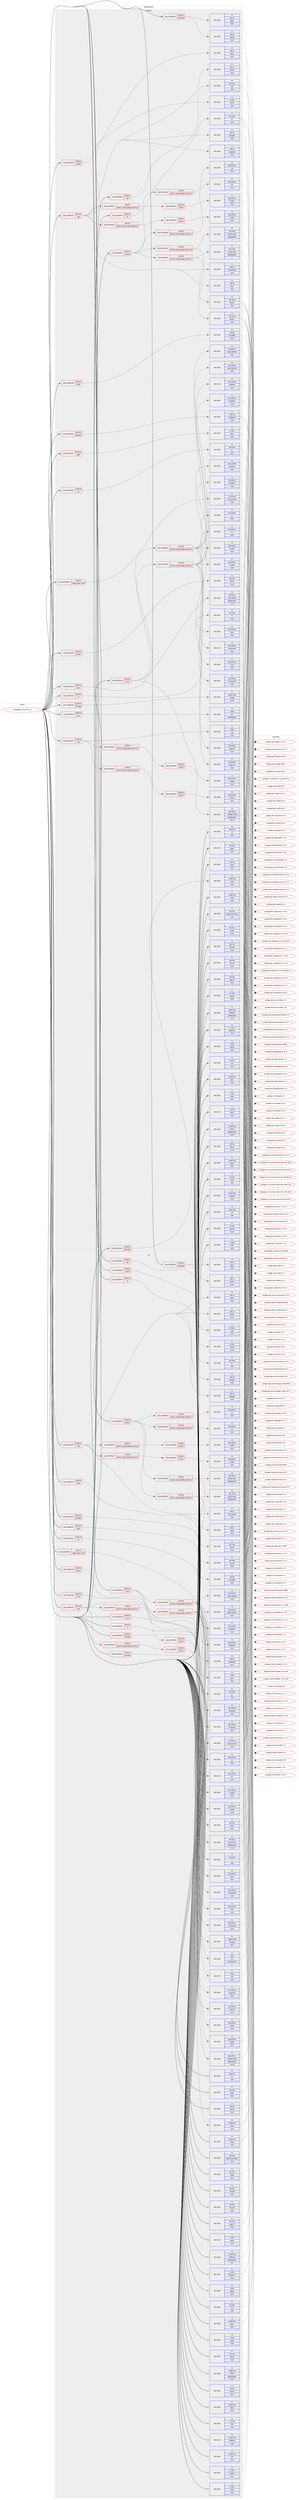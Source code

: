digraph prolog {

# *************
# Graph options
# *************

newrank=true;
concentrate=true;
compound=true;
graph [rankdir=LR,fontname=Helvetica,fontsize=10,ranksep=1.5];#, ranksep=2.5, nodesep=0.2];
edge  [arrowhead=vee];
node  [fontname=Helvetica,fontsize=10];

# **********
# The ebuild
# **********

subgraph cluster_leftcol {
color=gray;
rank=same;
label=<<i>ebuild</i>>;
id [label="portage://sci-libs/vtk-8.2.0", color=red, width=4, href="../sci-libs/vtk-8.2.0.svg"];
}

# ****************
# The dependencies
# ****************

subgraph cluster_midcol {
color=gray;
label=<<i>dependencies</i>>;
subgraph cluster_compile {
fillcolor="#eeeeee";
style=filled;
label=<<i>compile</i>>;
subgraph cond5005 {
dependency16307 [label=<<TABLE BORDER="0" CELLBORDER="1" CELLSPACING="0" CELLPADDING="4"><TR><TD ROWSPAN="3" CELLPADDING="10">use_conditional</TD></TR><TR><TD>positive</TD></TR><TR><TD>R</TD></TR></TABLE>>, shape=none, color=red];
subgraph pack11170 {
dependency16308 [label=<<TABLE BORDER="0" CELLBORDER="1" CELLSPACING="0" CELLPADDING="4" WIDTH="220"><TR><TD ROWSPAN="6" CELLPADDING="30">pack_dep</TD></TR><TR><TD WIDTH="110">no</TD></TR><TR><TD>dev-lang</TD></TR><TR><TD>R</TD></TR><TR><TD>none</TD></TR><TR><TD></TD></TR></TABLE>>, shape=none, color=blue];
}
dependency16307:e -> dependency16308:w [weight=20,style="dashed",arrowhead="vee"];
}
id:e -> dependency16307:w [weight=20,style="solid",arrowhead="vee"];
subgraph cond5006 {
dependency16309 [label=<<TABLE BORDER="0" CELLBORDER="1" CELLSPACING="0" CELLPADDING="4"><TR><TD ROWSPAN="3" CELLPADDING="10">use_conditional</TD></TR><TR><TD>positive</TD></TR><TR><TD>boost</TD></TR></TABLE>>, shape=none, color=red];
subgraph pack11171 {
dependency16310 [label=<<TABLE BORDER="0" CELLBORDER="1" CELLSPACING="0" CELLPADDING="4" WIDTH="220"><TR><TD ROWSPAN="6" CELLPADDING="30">pack_dep</TD></TR><TR><TD WIDTH="110">no</TD></TR><TR><TD>dev-libs</TD></TR><TR><TD>boost</TD></TR><TR><TD>none</TD></TR><TR><TD></TD></TR></TABLE>>, shape=none, color=blue];
}
dependency16309:e -> dependency16310:w [weight=20,style="dashed",arrowhead="vee"];
}
id:e -> dependency16309:w [weight=20,style="solid",arrowhead="vee"];
subgraph cond5007 {
dependency16311 [label=<<TABLE BORDER="0" CELLBORDER="1" CELLSPACING="0" CELLPADDING="4"><TR><TD ROWSPAN="3" CELLPADDING="10">use_conditional</TD></TR><TR><TD>positive</TD></TR><TR><TD>examples</TD></TR></TABLE>>, shape=none, color=red];
subgraph pack11172 {
dependency16312 [label=<<TABLE BORDER="0" CELLBORDER="1" CELLSPACING="0" CELLPADDING="4" WIDTH="220"><TR><TD ROWSPAN="6" CELLPADDING="30">pack_dep</TD></TR><TR><TD WIDTH="110">no</TD></TR><TR><TD>dev-qt</TD></TR><TR><TD>qtcore</TD></TR><TR><TD>none</TD></TR><TR><TD></TD></TR></TABLE>>, shape=none, color=blue];
}
dependency16311:e -> dependency16312:w [weight=20,style="dashed",arrowhead="vee"];
subgraph pack11173 {
dependency16313 [label=<<TABLE BORDER="0" CELLBORDER="1" CELLSPACING="0" CELLPADDING="4" WIDTH="220"><TR><TD ROWSPAN="6" CELLPADDING="30">pack_dep</TD></TR><TR><TD WIDTH="110">no</TD></TR><TR><TD>dev-qt</TD></TR><TR><TD>qtgui</TD></TR><TR><TD>none</TD></TR><TR><TD></TD></TR></TABLE>>, shape=none, color=blue];
}
dependency16311:e -> dependency16313:w [weight=20,style="dashed",arrowhead="vee"];
}
id:e -> dependency16311:w [weight=20,style="solid",arrowhead="vee"];
subgraph cond5008 {
dependency16314 [label=<<TABLE BORDER="0" CELLBORDER="1" CELLSPACING="0" CELLPADDING="4"><TR><TD ROWSPAN="3" CELLPADDING="10">use_conditional</TD></TR><TR><TD>positive</TD></TR><TR><TD>ffmpeg</TD></TR></TABLE>>, shape=none, color=red];
subgraph pack11174 {
dependency16315 [label=<<TABLE BORDER="0" CELLBORDER="1" CELLSPACING="0" CELLPADDING="4" WIDTH="220"><TR><TD ROWSPAN="6" CELLPADDING="30">pack_dep</TD></TR><TR><TD WIDTH="110">no</TD></TR><TR><TD>media-video</TD></TR><TR><TD>ffmpeg</TD></TR><TR><TD>none</TD></TR><TR><TD></TD></TR></TABLE>>, shape=none, color=blue];
}
dependency16314:e -> dependency16315:w [weight=20,style="dashed",arrowhead="vee"];
}
id:e -> dependency16314:w [weight=20,style="solid",arrowhead="vee"];
subgraph cond5009 {
dependency16316 [label=<<TABLE BORDER="0" CELLBORDER="1" CELLSPACING="0" CELLPADDING="4"><TR><TD ROWSPAN="3" CELLPADDING="10">use_conditional</TD></TR><TR><TD>positive</TD></TR><TR><TD>gdal</TD></TR></TABLE>>, shape=none, color=red];
subgraph pack11175 {
dependency16317 [label=<<TABLE BORDER="0" CELLBORDER="1" CELLSPACING="0" CELLPADDING="4" WIDTH="220"><TR><TD ROWSPAN="6" CELLPADDING="30">pack_dep</TD></TR><TR><TD WIDTH="110">no</TD></TR><TR><TD>sci-libs</TD></TR><TR><TD>gdal</TD></TR><TR><TD>none</TD></TR><TR><TD></TD></TR></TABLE>>, shape=none, color=blue];
}
dependency16316:e -> dependency16317:w [weight=20,style="dashed",arrowhead="vee"];
}
id:e -> dependency16316:w [weight=20,style="solid",arrowhead="vee"];
subgraph cond5010 {
dependency16318 [label=<<TABLE BORDER="0" CELLBORDER="1" CELLSPACING="0" CELLPADDING="4"><TR><TD ROWSPAN="3" CELLPADDING="10">use_conditional</TD></TR><TR><TD>positive</TD></TR><TR><TD>java</TD></TR></TABLE>>, shape=none, color=red];
subgraph pack11176 {
dependency16319 [label=<<TABLE BORDER="0" CELLBORDER="1" CELLSPACING="0" CELLPADDING="4" WIDTH="220"><TR><TD ROWSPAN="6" CELLPADDING="30">pack_dep</TD></TR><TR><TD WIDTH="110">no</TD></TR><TR><TD>dev-java</TD></TR><TR><TD>java-config</TD></TR><TR><TD>greaterequal</TD></TR><TR><TD>2.2.0-r3</TD></TR></TABLE>>, shape=none, color=blue];
}
dependency16318:e -> dependency16319:w [weight=20,style="dashed",arrowhead="vee"];
}
id:e -> dependency16318:w [weight=20,style="solid",arrowhead="vee"];
subgraph cond5011 {
dependency16320 [label=<<TABLE BORDER="0" CELLBORDER="1" CELLSPACING="0" CELLPADDING="4"><TR><TD ROWSPAN="3" CELLPADDING="10">use_conditional</TD></TR><TR><TD>positive</TD></TR><TR><TD>java</TD></TR></TABLE>>, shape=none, color=red];
subgraph pack11177 {
dependency16321 [label=<<TABLE BORDER="0" CELLBORDER="1" CELLSPACING="0" CELLPADDING="4" WIDTH="220"><TR><TD ROWSPAN="6" CELLPADDING="30">pack_dep</TD></TR><TR><TD WIDTH="110">no</TD></TR><TR><TD>virtual</TD></TR><TR><TD>jdk</TD></TR><TR><TD>greaterequal</TD></TR><TR><TD>1.7</TD></TR></TABLE>>, shape=none, color=blue];
}
dependency16320:e -> dependency16321:w [weight=20,style="dashed",arrowhead="vee"];
}
id:e -> dependency16320:w [weight=20,style="solid",arrowhead="vee"];
subgraph cond5012 {
dependency16322 [label=<<TABLE BORDER="0" CELLBORDER="1" CELLSPACING="0" CELLPADDING="4"><TR><TD ROWSPAN="3" CELLPADDING="10">use_conditional</TD></TR><TR><TD>positive</TD></TR><TR><TD>mpi</TD></TR></TABLE>>, shape=none, color=red];
subgraph pack11178 {
dependency16323 [label=<<TABLE BORDER="0" CELLBORDER="1" CELLSPACING="0" CELLPADDING="4" WIDTH="220"><TR><TD ROWSPAN="6" CELLPADDING="30">pack_dep</TD></TR><TR><TD WIDTH="110">no</TD></TR><TR><TD>virtual</TD></TR><TR><TD>mpi</TD></TR><TR><TD>none</TD></TR><TR><TD></TD></TR></TABLE>>, shape=none, color=blue];
}
dependency16322:e -> dependency16323:w [weight=20,style="dashed",arrowhead="vee"];
subgraph cond5013 {
dependency16324 [label=<<TABLE BORDER="0" CELLBORDER="1" CELLSPACING="0" CELLPADDING="4"><TR><TD ROWSPAN="3" CELLPADDING="10">use_conditional</TD></TR><TR><TD>positive</TD></TR><TR><TD>python_single_target_python3_7</TD></TR></TABLE>>, shape=none, color=red];
subgraph cond5014 {
dependency16325 [label=<<TABLE BORDER="0" CELLBORDER="1" CELLSPACING="0" CELLPADDING="4"><TR><TD ROWSPAN="3" CELLPADDING="10">use_conditional</TD></TR><TR><TD>positive</TD></TR><TR><TD>python</TD></TR></TABLE>>, shape=none, color=red];
subgraph pack11179 {
dependency16326 [label=<<TABLE BORDER="0" CELLBORDER="1" CELLSPACING="0" CELLPADDING="4" WIDTH="220"><TR><TD ROWSPAN="6" CELLPADDING="30">pack_dep</TD></TR><TR><TD WIDTH="110">no</TD></TR><TR><TD>dev-python</TD></TR><TR><TD>mpi4py</TD></TR><TR><TD>none</TD></TR><TR><TD></TD></TR></TABLE>>, shape=none, color=blue];
}
dependency16325:e -> dependency16326:w [weight=20,style="dashed",arrowhead="vee"];
}
dependency16324:e -> dependency16325:w [weight=20,style="dashed",arrowhead="vee"];
}
dependency16322:e -> dependency16324:w [weight=20,style="dashed",arrowhead="vee"];
subgraph cond5015 {
dependency16327 [label=<<TABLE BORDER="0" CELLBORDER="1" CELLSPACING="0" CELLPADDING="4"><TR><TD ROWSPAN="3" CELLPADDING="10">use_conditional</TD></TR><TR><TD>positive</TD></TR><TR><TD>python_single_target_python3_8</TD></TR></TABLE>>, shape=none, color=red];
subgraph cond5016 {
dependency16328 [label=<<TABLE BORDER="0" CELLBORDER="1" CELLSPACING="0" CELLPADDING="4"><TR><TD ROWSPAN="3" CELLPADDING="10">use_conditional</TD></TR><TR><TD>positive</TD></TR><TR><TD>python</TD></TR></TABLE>>, shape=none, color=red];
subgraph pack11180 {
dependency16329 [label=<<TABLE BORDER="0" CELLBORDER="1" CELLSPACING="0" CELLPADDING="4" WIDTH="220"><TR><TD ROWSPAN="6" CELLPADDING="30">pack_dep</TD></TR><TR><TD WIDTH="110">no</TD></TR><TR><TD>dev-python</TD></TR><TR><TD>mpi4py</TD></TR><TR><TD>none</TD></TR><TR><TD></TD></TR></TABLE>>, shape=none, color=blue];
}
dependency16328:e -> dependency16329:w [weight=20,style="dashed",arrowhead="vee"];
}
dependency16327:e -> dependency16328:w [weight=20,style="dashed",arrowhead="vee"];
}
dependency16322:e -> dependency16327:w [weight=20,style="dashed",arrowhead="vee"];
}
id:e -> dependency16322:w [weight=20,style="solid",arrowhead="vee"];
subgraph cond5017 {
dependency16330 [label=<<TABLE BORDER="0" CELLBORDER="1" CELLSPACING="0" CELLPADDING="4"><TR><TD ROWSPAN="3" CELLPADDING="10">use_conditional</TD></TR><TR><TD>positive</TD></TR><TR><TD>odbc</TD></TR></TABLE>>, shape=none, color=red];
subgraph pack11181 {
dependency16331 [label=<<TABLE BORDER="0" CELLBORDER="1" CELLSPACING="0" CELLPADDING="4" WIDTH="220"><TR><TD ROWSPAN="6" CELLPADDING="30">pack_dep</TD></TR><TR><TD WIDTH="110">no</TD></TR><TR><TD>dev-db</TD></TR><TR><TD>unixODBC</TD></TR><TR><TD>none</TD></TR><TR><TD></TD></TR></TABLE>>, shape=none, color=blue];
}
dependency16330:e -> dependency16331:w [weight=20,style="dashed",arrowhead="vee"];
}
id:e -> dependency16330:w [weight=20,style="solid",arrowhead="vee"];
subgraph cond5018 {
dependency16332 [label=<<TABLE BORDER="0" CELLBORDER="1" CELLSPACING="0" CELLPADDING="4"><TR><TD ROWSPAN="3" CELLPADDING="10">use_conditional</TD></TR><TR><TD>positive</TD></TR><TR><TD>offscreen</TD></TR></TABLE>>, shape=none, color=red];
subgraph pack11182 {
dependency16333 [label=<<TABLE BORDER="0" CELLBORDER="1" CELLSPACING="0" CELLPADDING="4" WIDTH="220"><TR><TD ROWSPAN="6" CELLPADDING="30">pack_dep</TD></TR><TR><TD WIDTH="110">no</TD></TR><TR><TD>media-libs</TD></TR><TR><TD>mesa</TD></TR><TR><TD>none</TD></TR><TR><TD></TD></TR></TABLE>>, shape=none, color=blue];
}
dependency16332:e -> dependency16333:w [weight=20,style="dashed",arrowhead="vee"];
}
id:e -> dependency16332:w [weight=20,style="solid",arrowhead="vee"];
subgraph cond5019 {
dependency16334 [label=<<TABLE BORDER="0" CELLBORDER="1" CELLSPACING="0" CELLPADDING="4"><TR><TD ROWSPAN="3" CELLPADDING="10">use_conditional</TD></TR><TR><TD>positive</TD></TR><TR><TD>postgres</TD></TR></TABLE>>, shape=none, color=red];
subgraph pack11183 {
dependency16335 [label=<<TABLE BORDER="0" CELLBORDER="1" CELLSPACING="0" CELLPADDING="4" WIDTH="220"><TR><TD ROWSPAN="6" CELLPADDING="30">pack_dep</TD></TR><TR><TD WIDTH="110">no</TD></TR><TR><TD>dev-db</TD></TR><TR><TD>postgresql</TD></TR><TR><TD>none</TD></TR><TR><TD></TD></TR></TABLE>>, shape=none, color=blue];
}
dependency16334:e -> dependency16335:w [weight=20,style="dashed",arrowhead="vee"];
}
id:e -> dependency16334:w [weight=20,style="solid",arrowhead="vee"];
subgraph cond5020 {
dependency16336 [label=<<TABLE BORDER="0" CELLBORDER="1" CELLSPACING="0" CELLPADDING="4"><TR><TD ROWSPAN="3" CELLPADDING="10">use_conditional</TD></TR><TR><TD>positive</TD></TR><TR><TD>python</TD></TR></TABLE>>, shape=none, color=red];
subgraph cond5021 {
dependency16337 [label=<<TABLE BORDER="0" CELLBORDER="1" CELLSPACING="0" CELLPADDING="4"><TR><TD ROWSPAN="3" CELLPADDING="10">use_conditional</TD></TR><TR><TD>positive</TD></TR><TR><TD>python_single_target_python3_7</TD></TR></TABLE>>, shape=none, color=red];
subgraph pack11184 {
dependency16338 [label=<<TABLE BORDER="0" CELLBORDER="1" CELLSPACING="0" CELLPADDING="4" WIDTH="220"><TR><TD ROWSPAN="6" CELLPADDING="30">pack_dep</TD></TR><TR><TD WIDTH="110">no</TD></TR><TR><TD>dev-lang</TD></TR><TR><TD>python</TD></TR><TR><TD>none</TD></TR><TR><TD></TD></TR></TABLE>>, shape=none, color=blue];
}
dependency16337:e -> dependency16338:w [weight=20,style="dashed",arrowhead="vee"];
subgraph pack11185 {
dependency16339 [label=<<TABLE BORDER="0" CELLBORDER="1" CELLSPACING="0" CELLPADDING="4" WIDTH="220"><TR><TD ROWSPAN="6" CELLPADDING="30">pack_dep</TD></TR><TR><TD WIDTH="110">no</TD></TR><TR><TD>dev-lang</TD></TR><TR><TD>python-exec</TD></TR><TR><TD>greaterequal</TD></TR><TR><TD>2</TD></TR></TABLE>>, shape=none, color=blue];
}
dependency16337:e -> dependency16339:w [weight=20,style="dashed",arrowhead="vee"];
}
dependency16336:e -> dependency16337:w [weight=20,style="dashed",arrowhead="vee"];
subgraph cond5022 {
dependency16340 [label=<<TABLE BORDER="0" CELLBORDER="1" CELLSPACING="0" CELLPADDING="4"><TR><TD ROWSPAN="3" CELLPADDING="10">use_conditional</TD></TR><TR><TD>positive</TD></TR><TR><TD>python_single_target_python3_8</TD></TR></TABLE>>, shape=none, color=red];
subgraph pack11186 {
dependency16341 [label=<<TABLE BORDER="0" CELLBORDER="1" CELLSPACING="0" CELLPADDING="4" WIDTH="220"><TR><TD ROWSPAN="6" CELLPADDING="30">pack_dep</TD></TR><TR><TD WIDTH="110">no</TD></TR><TR><TD>dev-lang</TD></TR><TR><TD>python</TD></TR><TR><TD>none</TD></TR><TR><TD></TD></TR></TABLE>>, shape=none, color=blue];
}
dependency16340:e -> dependency16341:w [weight=20,style="dashed",arrowhead="vee"];
subgraph pack11187 {
dependency16342 [label=<<TABLE BORDER="0" CELLBORDER="1" CELLSPACING="0" CELLPADDING="4" WIDTH="220"><TR><TD ROWSPAN="6" CELLPADDING="30">pack_dep</TD></TR><TR><TD WIDTH="110">no</TD></TR><TR><TD>dev-lang</TD></TR><TR><TD>python-exec</TD></TR><TR><TD>greaterequal</TD></TR><TR><TD>2</TD></TR></TABLE>>, shape=none, color=blue];
}
dependency16340:e -> dependency16342:w [weight=20,style="dashed",arrowhead="vee"];
}
dependency16336:e -> dependency16340:w [weight=20,style="dashed",arrowhead="vee"];
subgraph cond5023 {
dependency16343 [label=<<TABLE BORDER="0" CELLBORDER="1" CELLSPACING="0" CELLPADDING="4"><TR><TD ROWSPAN="3" CELLPADDING="10">use_conditional</TD></TR><TR><TD>positive</TD></TR><TR><TD>python_single_target_python3_7</TD></TR></TABLE>>, shape=none, color=red];
subgraph pack11188 {
dependency16344 [label=<<TABLE BORDER="0" CELLBORDER="1" CELLSPACING="0" CELLPADDING="4" WIDTH="220"><TR><TD ROWSPAN="6" CELLPADDING="30">pack_dep</TD></TR><TR><TD WIDTH="110">no</TD></TR><TR><TD>dev-python</TD></TR><TR><TD>sip</TD></TR><TR><TD>none</TD></TR><TR><TD></TD></TR></TABLE>>, shape=none, color=blue];
}
dependency16343:e -> dependency16344:w [weight=20,style="dashed",arrowhead="vee"];
}
dependency16336:e -> dependency16343:w [weight=20,style="dashed",arrowhead="vee"];
subgraph cond5024 {
dependency16345 [label=<<TABLE BORDER="0" CELLBORDER="1" CELLSPACING="0" CELLPADDING="4"><TR><TD ROWSPAN="3" CELLPADDING="10">use_conditional</TD></TR><TR><TD>positive</TD></TR><TR><TD>python_single_target_python3_8</TD></TR></TABLE>>, shape=none, color=red];
subgraph pack11189 {
dependency16346 [label=<<TABLE BORDER="0" CELLBORDER="1" CELLSPACING="0" CELLPADDING="4" WIDTH="220"><TR><TD ROWSPAN="6" CELLPADDING="30">pack_dep</TD></TR><TR><TD WIDTH="110">no</TD></TR><TR><TD>dev-python</TD></TR><TR><TD>sip</TD></TR><TR><TD>none</TD></TR><TR><TD></TD></TR></TABLE>>, shape=none, color=blue];
}
dependency16345:e -> dependency16346:w [weight=20,style="dashed",arrowhead="vee"];
}
dependency16336:e -> dependency16345:w [weight=20,style="dashed",arrowhead="vee"];
}
id:e -> dependency16336:w [weight=20,style="solid",arrowhead="vee"];
subgraph cond5025 {
dependency16347 [label=<<TABLE BORDER="0" CELLBORDER="1" CELLSPACING="0" CELLPADDING="4"><TR><TD ROWSPAN="3" CELLPADDING="10">use_conditional</TD></TR><TR><TD>positive</TD></TR><TR><TD>qt5</TD></TR></TABLE>>, shape=none, color=red];
subgraph pack11190 {
dependency16348 [label=<<TABLE BORDER="0" CELLBORDER="1" CELLSPACING="0" CELLPADDING="4" WIDTH="220"><TR><TD ROWSPAN="6" CELLPADDING="30">pack_dep</TD></TR><TR><TD WIDTH="110">no</TD></TR><TR><TD>dev-qt</TD></TR><TR><TD>designer</TD></TR><TR><TD>none</TD></TR><TR><TD></TD></TR></TABLE>>, shape=none, color=blue];
}
dependency16347:e -> dependency16348:w [weight=20,style="dashed",arrowhead="vee"];
subgraph pack11191 {
dependency16349 [label=<<TABLE BORDER="0" CELLBORDER="1" CELLSPACING="0" CELLPADDING="4" WIDTH="220"><TR><TD ROWSPAN="6" CELLPADDING="30">pack_dep</TD></TR><TR><TD WIDTH="110">no</TD></TR><TR><TD>dev-qt</TD></TR><TR><TD>qtcore</TD></TR><TR><TD>none</TD></TR><TR><TD></TD></TR></TABLE>>, shape=none, color=blue];
}
dependency16347:e -> dependency16349:w [weight=20,style="dashed",arrowhead="vee"];
subgraph pack11192 {
dependency16350 [label=<<TABLE BORDER="0" CELLBORDER="1" CELLSPACING="0" CELLPADDING="4" WIDTH="220"><TR><TD ROWSPAN="6" CELLPADDING="30">pack_dep</TD></TR><TR><TD WIDTH="110">no</TD></TR><TR><TD>dev-qt</TD></TR><TR><TD>qtgui</TD></TR><TR><TD>none</TD></TR><TR><TD></TD></TR></TABLE>>, shape=none, color=blue];
}
dependency16347:e -> dependency16350:w [weight=20,style="dashed",arrowhead="vee"];
subgraph pack11193 {
dependency16351 [label=<<TABLE BORDER="0" CELLBORDER="1" CELLSPACING="0" CELLPADDING="4" WIDTH="220"><TR><TD ROWSPAN="6" CELLPADDING="30">pack_dep</TD></TR><TR><TD WIDTH="110">no</TD></TR><TR><TD>dev-qt</TD></TR><TR><TD>qtopengl</TD></TR><TR><TD>none</TD></TR><TR><TD></TD></TR></TABLE>>, shape=none, color=blue];
}
dependency16347:e -> dependency16351:w [weight=20,style="dashed",arrowhead="vee"];
subgraph pack11194 {
dependency16352 [label=<<TABLE BORDER="0" CELLBORDER="1" CELLSPACING="0" CELLPADDING="4" WIDTH="220"><TR><TD ROWSPAN="6" CELLPADDING="30">pack_dep</TD></TR><TR><TD WIDTH="110">no</TD></TR><TR><TD>dev-qt</TD></TR><TR><TD>qtsql</TD></TR><TR><TD>none</TD></TR><TR><TD></TD></TR></TABLE>>, shape=none, color=blue];
}
dependency16347:e -> dependency16352:w [weight=20,style="dashed",arrowhead="vee"];
subgraph pack11195 {
dependency16353 [label=<<TABLE BORDER="0" CELLBORDER="1" CELLSPACING="0" CELLPADDING="4" WIDTH="220"><TR><TD ROWSPAN="6" CELLPADDING="30">pack_dep</TD></TR><TR><TD WIDTH="110">no</TD></TR><TR><TD>dev-qt</TD></TR><TR><TD>qtx11extras</TD></TR><TR><TD>none</TD></TR><TR><TD></TD></TR></TABLE>>, shape=none, color=blue];
}
dependency16347:e -> dependency16353:w [weight=20,style="dashed",arrowhead="vee"];
subgraph cond5026 {
dependency16354 [label=<<TABLE BORDER="0" CELLBORDER="1" CELLSPACING="0" CELLPADDING="4"><TR><TD ROWSPAN="3" CELLPADDING="10">use_conditional</TD></TR><TR><TD>positive</TD></TR><TR><TD>python_single_target_python3_7</TD></TR></TABLE>>, shape=none, color=red];
subgraph cond5027 {
dependency16355 [label=<<TABLE BORDER="0" CELLBORDER="1" CELLSPACING="0" CELLPADDING="4"><TR><TD ROWSPAN="3" CELLPADDING="10">use_conditional</TD></TR><TR><TD>positive</TD></TR><TR><TD>python</TD></TR></TABLE>>, shape=none, color=red];
subgraph pack11196 {
dependency16356 [label=<<TABLE BORDER="0" CELLBORDER="1" CELLSPACING="0" CELLPADDING="4" WIDTH="220"><TR><TD ROWSPAN="6" CELLPADDING="30">pack_dep</TD></TR><TR><TD WIDTH="110">no</TD></TR><TR><TD>dev-python</TD></TR><TR><TD>PyQt5</TD></TR><TR><TD>none</TD></TR><TR><TD></TD></TR></TABLE>>, shape=none, color=blue];
}
dependency16355:e -> dependency16356:w [weight=20,style="dashed",arrowhead="vee"];
}
dependency16354:e -> dependency16355:w [weight=20,style="dashed",arrowhead="vee"];
}
dependency16347:e -> dependency16354:w [weight=20,style="dashed",arrowhead="vee"];
subgraph cond5028 {
dependency16357 [label=<<TABLE BORDER="0" CELLBORDER="1" CELLSPACING="0" CELLPADDING="4"><TR><TD ROWSPAN="3" CELLPADDING="10">use_conditional</TD></TR><TR><TD>positive</TD></TR><TR><TD>python_single_target_python3_8</TD></TR></TABLE>>, shape=none, color=red];
subgraph cond5029 {
dependency16358 [label=<<TABLE BORDER="0" CELLBORDER="1" CELLSPACING="0" CELLPADDING="4"><TR><TD ROWSPAN="3" CELLPADDING="10">use_conditional</TD></TR><TR><TD>positive</TD></TR><TR><TD>python</TD></TR></TABLE>>, shape=none, color=red];
subgraph pack11197 {
dependency16359 [label=<<TABLE BORDER="0" CELLBORDER="1" CELLSPACING="0" CELLPADDING="4" WIDTH="220"><TR><TD ROWSPAN="6" CELLPADDING="30">pack_dep</TD></TR><TR><TD WIDTH="110">no</TD></TR><TR><TD>dev-python</TD></TR><TR><TD>PyQt5</TD></TR><TR><TD>none</TD></TR><TR><TD></TD></TR></TABLE>>, shape=none, color=blue];
}
dependency16358:e -> dependency16359:w [weight=20,style="dashed",arrowhead="vee"];
}
dependency16357:e -> dependency16358:w [weight=20,style="dashed",arrowhead="vee"];
}
dependency16347:e -> dependency16357:w [weight=20,style="dashed",arrowhead="vee"];
}
id:e -> dependency16347:w [weight=20,style="solid",arrowhead="vee"];
subgraph cond5030 {
dependency16360 [label=<<TABLE BORDER="0" CELLBORDER="1" CELLSPACING="0" CELLPADDING="4"><TR><TD ROWSPAN="3" CELLPADDING="10">use_conditional</TD></TR><TR><TD>positive</TD></TR><TR><TD>tbb</TD></TR></TABLE>>, shape=none, color=red];
subgraph pack11198 {
dependency16361 [label=<<TABLE BORDER="0" CELLBORDER="1" CELLSPACING="0" CELLPADDING="4" WIDTH="220"><TR><TD ROWSPAN="6" CELLPADDING="30">pack_dep</TD></TR><TR><TD WIDTH="110">no</TD></TR><TR><TD>dev-cpp</TD></TR><TR><TD>tbb</TD></TR><TR><TD>none</TD></TR><TR><TD></TD></TR></TABLE>>, shape=none, color=blue];
}
dependency16360:e -> dependency16361:w [weight=20,style="dashed",arrowhead="vee"];
}
id:e -> dependency16360:w [weight=20,style="solid",arrowhead="vee"];
subgraph cond5031 {
dependency16362 [label=<<TABLE BORDER="0" CELLBORDER="1" CELLSPACING="0" CELLPADDING="4"><TR><TD ROWSPAN="3" CELLPADDING="10">use_conditional</TD></TR><TR><TD>positive</TD></TR><TR><TD>tcl</TD></TR></TABLE>>, shape=none, color=red];
subgraph pack11199 {
dependency16363 [label=<<TABLE BORDER="0" CELLBORDER="1" CELLSPACING="0" CELLPADDING="4" WIDTH="220"><TR><TD ROWSPAN="6" CELLPADDING="30">pack_dep</TD></TR><TR><TD WIDTH="110">no</TD></TR><TR><TD>dev-lang</TD></TR><TR><TD>tcl</TD></TR><TR><TD>none</TD></TR><TR><TD></TD></TR></TABLE>>, shape=none, color=blue];
}
dependency16362:e -> dependency16363:w [weight=20,style="dashed",arrowhead="vee"];
}
id:e -> dependency16362:w [weight=20,style="solid",arrowhead="vee"];
subgraph cond5032 {
dependency16364 [label=<<TABLE BORDER="0" CELLBORDER="1" CELLSPACING="0" CELLPADDING="4"><TR><TD ROWSPAN="3" CELLPADDING="10">use_conditional</TD></TR><TR><TD>positive</TD></TR><TR><TD>tk</TD></TR></TABLE>>, shape=none, color=red];
subgraph pack11200 {
dependency16365 [label=<<TABLE BORDER="0" CELLBORDER="1" CELLSPACING="0" CELLPADDING="4" WIDTH="220"><TR><TD ROWSPAN="6" CELLPADDING="30">pack_dep</TD></TR><TR><TD WIDTH="110">no</TD></TR><TR><TD>dev-lang</TD></TR><TR><TD>tk</TD></TR><TR><TD>none</TD></TR><TR><TD></TD></TR></TABLE>>, shape=none, color=blue];
}
dependency16364:e -> dependency16365:w [weight=20,style="dashed",arrowhead="vee"];
}
id:e -> dependency16364:w [weight=20,style="solid",arrowhead="vee"];
subgraph cond5033 {
dependency16366 [label=<<TABLE BORDER="0" CELLBORDER="1" CELLSPACING="0" CELLPADDING="4"><TR><TD ROWSPAN="3" CELLPADDING="10">use_conditional</TD></TR><TR><TD>positive</TD></TR><TR><TD>video_cards_nvidia</TD></TR></TABLE>>, shape=none, color=red];
subgraph pack11201 {
dependency16367 [label=<<TABLE BORDER="0" CELLBORDER="1" CELLSPACING="0" CELLPADDING="4" WIDTH="220"><TR><TD ROWSPAN="6" CELLPADDING="30">pack_dep</TD></TR><TR><TD WIDTH="110">no</TD></TR><TR><TD>x11-drivers</TD></TR><TR><TD>nvidia-drivers</TD></TR><TR><TD>none</TD></TR><TR><TD></TD></TR></TABLE>>, shape=none, color=blue];
}
dependency16366:e -> dependency16367:w [weight=20,style="dashed",arrowhead="vee"];
}
id:e -> dependency16366:w [weight=20,style="solid",arrowhead="vee"];
subgraph cond5034 {
dependency16368 [label=<<TABLE BORDER="0" CELLBORDER="1" CELLSPACING="0" CELLPADDING="4"><TR><TD ROWSPAN="3" CELLPADDING="10">use_conditional</TD></TR><TR><TD>positive</TD></TR><TR><TD>web</TD></TR></TABLE>>, shape=none, color=red];
subgraph pack11202 {
dependency16369 [label=<<TABLE BORDER="0" CELLBORDER="1" CELLSPACING="0" CELLPADDING="4" WIDTH="220"><TR><TD ROWSPAN="6" CELLPADDING="30">pack_dep</TD></TR><TR><TD WIDTH="110">no</TD></TR><TR><TD>app-admin</TD></TR><TR><TD>webapp-config</TD></TR><TR><TD>greaterequal</TD></TR><TR><TD>1.50.15</TD></TR></TABLE>>, shape=none, color=blue];
}
dependency16368:e -> dependency16369:w [weight=20,style="dashed",arrowhead="vee"];
subgraph cond5035 {
dependency16370 [label=<<TABLE BORDER="0" CELLBORDER="1" CELLSPACING="0" CELLPADDING="4"><TR><TD ROWSPAN="3" CELLPADDING="10">use_conditional</TD></TR><TR><TD>positive</TD></TR><TR><TD>python_single_target_python3_7</TD></TR></TABLE>>, shape=none, color=red];
subgraph pack11203 {
dependency16371 [label=<<TABLE BORDER="0" CELLBORDER="1" CELLSPACING="0" CELLPADDING="4" WIDTH="220"><TR><TD ROWSPAN="6" CELLPADDING="30">pack_dep</TD></TR><TR><TD WIDTH="110">no</TD></TR><TR><TD>dev-python</TD></TR><TR><TD>autobahn</TD></TR><TR><TD>none</TD></TR><TR><TD></TD></TR></TABLE>>, shape=none, color=blue];
}
dependency16370:e -> dependency16371:w [weight=20,style="dashed",arrowhead="vee"];
subgraph pack11204 {
dependency16372 [label=<<TABLE BORDER="0" CELLBORDER="1" CELLSPACING="0" CELLPADDING="4" WIDTH="220"><TR><TD ROWSPAN="6" CELLPADDING="30">pack_dep</TD></TR><TR><TD WIDTH="110">no</TD></TR><TR><TD>dev-python</TD></TR><TR><TD>constantly</TD></TR><TR><TD>none</TD></TR><TR><TD></TD></TR></TABLE>>, shape=none, color=blue];
}
dependency16370:e -> dependency16372:w [weight=20,style="dashed",arrowhead="vee"];
subgraph pack11205 {
dependency16373 [label=<<TABLE BORDER="0" CELLBORDER="1" CELLSPACING="0" CELLPADDING="4" WIDTH="220"><TR><TD ROWSPAN="6" CELLPADDING="30">pack_dep</TD></TR><TR><TD WIDTH="110">no</TD></TR><TR><TD>dev-python</TD></TR><TR><TD>hyperlink</TD></TR><TR><TD>none</TD></TR><TR><TD></TD></TR></TABLE>>, shape=none, color=blue];
}
dependency16370:e -> dependency16373:w [weight=20,style="dashed",arrowhead="vee"];
subgraph pack11206 {
dependency16374 [label=<<TABLE BORDER="0" CELLBORDER="1" CELLSPACING="0" CELLPADDING="4" WIDTH="220"><TR><TD ROWSPAN="6" CELLPADDING="30">pack_dep</TD></TR><TR><TD WIDTH="110">no</TD></TR><TR><TD>dev-python</TD></TR><TR><TD>incremental</TD></TR><TR><TD>none</TD></TR><TR><TD></TD></TR></TABLE>>, shape=none, color=blue];
}
dependency16370:e -> dependency16374:w [weight=20,style="dashed",arrowhead="vee"];
subgraph pack11207 {
dependency16375 [label=<<TABLE BORDER="0" CELLBORDER="1" CELLSPACING="0" CELLPADDING="4" WIDTH="220"><TR><TD ROWSPAN="6" CELLPADDING="30">pack_dep</TD></TR><TR><TD WIDTH="110">no</TD></TR><TR><TD>dev-python</TD></TR><TR><TD>six</TD></TR><TR><TD>none</TD></TR><TR><TD></TD></TR></TABLE>>, shape=none, color=blue];
}
dependency16370:e -> dependency16375:w [weight=20,style="dashed",arrowhead="vee"];
subgraph pack11208 {
dependency16376 [label=<<TABLE BORDER="0" CELLBORDER="1" CELLSPACING="0" CELLPADDING="4" WIDTH="220"><TR><TD ROWSPAN="6" CELLPADDING="30">pack_dep</TD></TR><TR><TD WIDTH="110">no</TD></TR><TR><TD>dev-python</TD></TR><TR><TD>twisted</TD></TR><TR><TD>none</TD></TR><TR><TD></TD></TR></TABLE>>, shape=none, color=blue];
}
dependency16370:e -> dependency16376:w [weight=20,style="dashed",arrowhead="vee"];
subgraph pack11209 {
dependency16377 [label=<<TABLE BORDER="0" CELLBORDER="1" CELLSPACING="0" CELLPADDING="4" WIDTH="220"><TR><TD ROWSPAN="6" CELLPADDING="30">pack_dep</TD></TR><TR><TD WIDTH="110">no</TD></TR><TR><TD>dev-python</TD></TR><TR><TD>txaio</TD></TR><TR><TD>none</TD></TR><TR><TD></TD></TR></TABLE>>, shape=none, color=blue];
}
dependency16370:e -> dependency16377:w [weight=20,style="dashed",arrowhead="vee"];
subgraph pack11210 {
dependency16378 [label=<<TABLE BORDER="0" CELLBORDER="1" CELLSPACING="0" CELLPADDING="4" WIDTH="220"><TR><TD ROWSPAN="6" CELLPADDING="30">pack_dep</TD></TR><TR><TD WIDTH="110">no</TD></TR><TR><TD>dev-python</TD></TR><TR><TD>zope-interface</TD></TR><TR><TD>none</TD></TR><TR><TD></TD></TR></TABLE>>, shape=none, color=blue];
}
dependency16370:e -> dependency16378:w [weight=20,style="dashed",arrowhead="vee"];
}
dependency16368:e -> dependency16370:w [weight=20,style="dashed",arrowhead="vee"];
subgraph cond5036 {
dependency16379 [label=<<TABLE BORDER="0" CELLBORDER="1" CELLSPACING="0" CELLPADDING="4"><TR><TD ROWSPAN="3" CELLPADDING="10">use_conditional</TD></TR><TR><TD>positive</TD></TR><TR><TD>python_single_target_python3_8</TD></TR></TABLE>>, shape=none, color=red];
subgraph pack11211 {
dependency16380 [label=<<TABLE BORDER="0" CELLBORDER="1" CELLSPACING="0" CELLPADDING="4" WIDTH="220"><TR><TD ROWSPAN="6" CELLPADDING="30">pack_dep</TD></TR><TR><TD WIDTH="110">no</TD></TR><TR><TD>dev-python</TD></TR><TR><TD>autobahn</TD></TR><TR><TD>none</TD></TR><TR><TD></TD></TR></TABLE>>, shape=none, color=blue];
}
dependency16379:e -> dependency16380:w [weight=20,style="dashed",arrowhead="vee"];
subgraph pack11212 {
dependency16381 [label=<<TABLE BORDER="0" CELLBORDER="1" CELLSPACING="0" CELLPADDING="4" WIDTH="220"><TR><TD ROWSPAN="6" CELLPADDING="30">pack_dep</TD></TR><TR><TD WIDTH="110">no</TD></TR><TR><TD>dev-python</TD></TR><TR><TD>constantly</TD></TR><TR><TD>none</TD></TR><TR><TD></TD></TR></TABLE>>, shape=none, color=blue];
}
dependency16379:e -> dependency16381:w [weight=20,style="dashed",arrowhead="vee"];
subgraph pack11213 {
dependency16382 [label=<<TABLE BORDER="0" CELLBORDER="1" CELLSPACING="0" CELLPADDING="4" WIDTH="220"><TR><TD ROWSPAN="6" CELLPADDING="30">pack_dep</TD></TR><TR><TD WIDTH="110">no</TD></TR><TR><TD>dev-python</TD></TR><TR><TD>hyperlink</TD></TR><TR><TD>none</TD></TR><TR><TD></TD></TR></TABLE>>, shape=none, color=blue];
}
dependency16379:e -> dependency16382:w [weight=20,style="dashed",arrowhead="vee"];
subgraph pack11214 {
dependency16383 [label=<<TABLE BORDER="0" CELLBORDER="1" CELLSPACING="0" CELLPADDING="4" WIDTH="220"><TR><TD ROWSPAN="6" CELLPADDING="30">pack_dep</TD></TR><TR><TD WIDTH="110">no</TD></TR><TR><TD>dev-python</TD></TR><TR><TD>incremental</TD></TR><TR><TD>none</TD></TR><TR><TD></TD></TR></TABLE>>, shape=none, color=blue];
}
dependency16379:e -> dependency16383:w [weight=20,style="dashed",arrowhead="vee"];
subgraph pack11215 {
dependency16384 [label=<<TABLE BORDER="0" CELLBORDER="1" CELLSPACING="0" CELLPADDING="4" WIDTH="220"><TR><TD ROWSPAN="6" CELLPADDING="30">pack_dep</TD></TR><TR><TD WIDTH="110">no</TD></TR><TR><TD>dev-python</TD></TR><TR><TD>six</TD></TR><TR><TD>none</TD></TR><TR><TD></TD></TR></TABLE>>, shape=none, color=blue];
}
dependency16379:e -> dependency16384:w [weight=20,style="dashed",arrowhead="vee"];
subgraph pack11216 {
dependency16385 [label=<<TABLE BORDER="0" CELLBORDER="1" CELLSPACING="0" CELLPADDING="4" WIDTH="220"><TR><TD ROWSPAN="6" CELLPADDING="30">pack_dep</TD></TR><TR><TD WIDTH="110">no</TD></TR><TR><TD>dev-python</TD></TR><TR><TD>twisted</TD></TR><TR><TD>none</TD></TR><TR><TD></TD></TR></TABLE>>, shape=none, color=blue];
}
dependency16379:e -> dependency16385:w [weight=20,style="dashed",arrowhead="vee"];
subgraph pack11217 {
dependency16386 [label=<<TABLE BORDER="0" CELLBORDER="1" CELLSPACING="0" CELLPADDING="4" WIDTH="220"><TR><TD ROWSPAN="6" CELLPADDING="30">pack_dep</TD></TR><TR><TD WIDTH="110">no</TD></TR><TR><TD>dev-python</TD></TR><TR><TD>txaio</TD></TR><TR><TD>none</TD></TR><TR><TD></TD></TR></TABLE>>, shape=none, color=blue];
}
dependency16379:e -> dependency16386:w [weight=20,style="dashed",arrowhead="vee"];
subgraph pack11218 {
dependency16387 [label=<<TABLE BORDER="0" CELLBORDER="1" CELLSPACING="0" CELLPADDING="4" WIDTH="220"><TR><TD ROWSPAN="6" CELLPADDING="30">pack_dep</TD></TR><TR><TD WIDTH="110">no</TD></TR><TR><TD>dev-python</TD></TR><TR><TD>zope-interface</TD></TR><TR><TD>none</TD></TR><TR><TD></TD></TR></TABLE>>, shape=none, color=blue];
}
dependency16379:e -> dependency16387:w [weight=20,style="dashed",arrowhead="vee"];
}
dependency16368:e -> dependency16379:w [weight=20,style="dashed",arrowhead="vee"];
}
id:e -> dependency16368:w [weight=20,style="solid",arrowhead="vee"];
subgraph cond5037 {
dependency16388 [label=<<TABLE BORDER="0" CELLBORDER="1" CELLSPACING="0" CELLPADDING="4"><TR><TD ROWSPAN="3" CELLPADDING="10">use_conditional</TD></TR><TR><TD>positive</TD></TR><TR><TD>xdmf2</TD></TR></TABLE>>, shape=none, color=red];
subgraph pack11219 {
dependency16389 [label=<<TABLE BORDER="0" CELLBORDER="1" CELLSPACING="0" CELLPADDING="4" WIDTH="220"><TR><TD ROWSPAN="6" CELLPADDING="30">pack_dep</TD></TR><TR><TD WIDTH="110">no</TD></TR><TR><TD>sci-libs</TD></TR><TR><TD>xdmf2</TD></TR><TR><TD>none</TD></TR><TR><TD></TD></TR></TABLE>>, shape=none, color=blue];
}
dependency16388:e -> dependency16389:w [weight=20,style="dashed",arrowhead="vee"];
}
id:e -> dependency16388:w [weight=20,style="solid",arrowhead="vee"];
subgraph pack11220 {
dependency16390 [label=<<TABLE BORDER="0" CELLBORDER="1" CELLSPACING="0" CELLPADDING="4" WIDTH="220"><TR><TD ROWSPAN="6" CELLPADDING="30">pack_dep</TD></TR><TR><TD WIDTH="110">no</TD></TR><TR><TD>app-arch</TD></TR><TR><TD>lz4</TD></TR><TR><TD>none</TD></TR><TR><TD></TD></TR></TABLE>>, shape=none, color=blue];
}
id:e -> dependency16390:w [weight=20,style="solid",arrowhead="vee"];
subgraph pack11221 {
dependency16391 [label=<<TABLE BORDER="0" CELLBORDER="1" CELLSPACING="0" CELLPADDING="4" WIDTH="220"><TR><TD ROWSPAN="6" CELLPADDING="30">pack_dep</TD></TR><TR><TD WIDTH="110">no</TD></TR><TR><TD>dev-cpp</TD></TR><TR><TD>eigen</TD></TR><TR><TD>none</TD></TR><TR><TD></TD></TR></TABLE>>, shape=none, color=blue];
}
id:e -> dependency16391:w [weight=20,style="solid",arrowhead="vee"];
subgraph pack11222 {
dependency16392 [label=<<TABLE BORDER="0" CELLBORDER="1" CELLSPACING="0" CELLPADDING="4" WIDTH="220"><TR><TD ROWSPAN="6" CELLPADDING="30">pack_dep</TD></TR><TR><TD WIDTH="110">no</TD></TR><TR><TD>dev-db</TD></TR><TR><TD>sqlite</TD></TR><TR><TD>none</TD></TR><TR><TD></TD></TR></TABLE>>, shape=none, color=blue];
}
id:e -> dependency16392:w [weight=20,style="solid",arrowhead="vee"];
subgraph pack11223 {
dependency16393 [label=<<TABLE BORDER="0" CELLBORDER="1" CELLSPACING="0" CELLPADDING="4" WIDTH="220"><TR><TD ROWSPAN="6" CELLPADDING="30">pack_dep</TD></TR><TR><TD WIDTH="110">no</TD></TR><TR><TD>dev-libs</TD></TR><TR><TD>double-conversion</TD></TR><TR><TD>none</TD></TR><TR><TD></TD></TR></TABLE>>, shape=none, color=blue];
}
id:e -> dependency16393:w [weight=20,style="solid",arrowhead="vee"];
subgraph pack11224 {
dependency16394 [label=<<TABLE BORDER="0" CELLBORDER="1" CELLSPACING="0" CELLPADDING="4" WIDTH="220"><TR><TD ROWSPAN="6" CELLPADDING="30">pack_dep</TD></TR><TR><TD WIDTH="110">no</TD></TR><TR><TD>dev-libs</TD></TR><TR><TD>expat</TD></TR><TR><TD>none</TD></TR><TR><TD></TD></TR></TABLE>>, shape=none, color=blue];
}
id:e -> dependency16394:w [weight=20,style="solid",arrowhead="vee"];
subgraph pack11225 {
dependency16395 [label=<<TABLE BORDER="0" CELLBORDER="1" CELLSPACING="0" CELLPADDING="4" WIDTH="220"><TR><TD ROWSPAN="6" CELLPADDING="30">pack_dep</TD></TR><TR><TD WIDTH="110">no</TD></TR><TR><TD>dev-libs</TD></TR><TR><TD>jsoncpp</TD></TR><TR><TD>none</TD></TR><TR><TD></TD></TR></TABLE>>, shape=none, color=blue];
}
id:e -> dependency16395:w [weight=20,style="solid",arrowhead="vee"];
subgraph pack11226 {
dependency16396 [label=<<TABLE BORDER="0" CELLBORDER="1" CELLSPACING="0" CELLPADDING="4" WIDTH="220"><TR><TD ROWSPAN="6" CELLPADDING="30">pack_dep</TD></TR><TR><TD WIDTH="110">no</TD></TR><TR><TD>dev-libs</TD></TR><TR><TD>libxml2</TD></TR><TR><TD>none</TD></TR><TR><TD></TD></TR></TABLE>>, shape=none, color=blue];
}
id:e -> dependency16396:w [weight=20,style="solid",arrowhead="vee"];
subgraph pack11227 {
dependency16397 [label=<<TABLE BORDER="0" CELLBORDER="1" CELLSPACING="0" CELLPADDING="4" WIDTH="220"><TR><TD ROWSPAN="6" CELLPADDING="30">pack_dep</TD></TR><TR><TD WIDTH="110">no</TD></TR><TR><TD>dev-libs</TD></TR><TR><TD>pugixml</TD></TR><TR><TD>none</TD></TR><TR><TD></TD></TR></TABLE>>, shape=none, color=blue];
}
id:e -> dependency16397:w [weight=20,style="solid",arrowhead="vee"];
subgraph pack11228 {
dependency16398 [label=<<TABLE BORDER="0" CELLBORDER="1" CELLSPACING="0" CELLPADDING="4" WIDTH="220"><TR><TD ROWSPAN="6" CELLPADDING="30">pack_dep</TD></TR><TR><TD WIDTH="110">no</TD></TR><TR><TD>media-libs</TD></TR><TR><TD>freetype</TD></TR><TR><TD>greaterequal</TD></TR><TR><TD>2.5.4</TD></TR></TABLE>>, shape=none, color=blue];
}
id:e -> dependency16398:w [weight=20,style="solid",arrowhead="vee"];
subgraph pack11229 {
dependency16399 [label=<<TABLE BORDER="0" CELLBORDER="1" CELLSPACING="0" CELLPADDING="4" WIDTH="220"><TR><TD ROWSPAN="6" CELLPADDING="30">pack_dep</TD></TR><TR><TD WIDTH="110">no</TD></TR><TR><TD>media-libs</TD></TR><TR><TD>glew</TD></TR><TR><TD>none</TD></TR><TR><TD></TD></TR></TABLE>>, shape=none, color=blue];
}
id:e -> dependency16399:w [weight=20,style="solid",arrowhead="vee"];
subgraph pack11230 {
dependency16400 [label=<<TABLE BORDER="0" CELLBORDER="1" CELLSPACING="0" CELLPADDING="4" WIDTH="220"><TR><TD ROWSPAN="6" CELLPADDING="30">pack_dep</TD></TR><TR><TD WIDTH="110">no</TD></TR><TR><TD>media-libs</TD></TR><TR><TD>libharu</TD></TR><TR><TD>greaterequal</TD></TR><TR><TD>2.3.0-r2</TD></TR></TABLE>>, shape=none, color=blue];
}
id:e -> dependency16400:w [weight=20,style="solid",arrowhead="vee"];
subgraph pack11231 {
dependency16401 [label=<<TABLE BORDER="0" CELLBORDER="1" CELLSPACING="0" CELLPADDING="4" WIDTH="220"><TR><TD ROWSPAN="6" CELLPADDING="30">pack_dep</TD></TR><TR><TD WIDTH="110">no</TD></TR><TR><TD>media-libs</TD></TR><TR><TD>libpng</TD></TR><TR><TD>none</TD></TR><TR><TD></TD></TR></TABLE>>, shape=none, color=blue];
}
id:e -> dependency16401:w [weight=20,style="solid",arrowhead="vee"];
subgraph pack11232 {
dependency16402 [label=<<TABLE BORDER="0" CELLBORDER="1" CELLSPACING="0" CELLPADDING="4" WIDTH="220"><TR><TD ROWSPAN="6" CELLPADDING="30">pack_dep</TD></TR><TR><TD WIDTH="110">no</TD></TR><TR><TD>media-libs</TD></TR><TR><TD>libtheora</TD></TR><TR><TD>none</TD></TR><TR><TD></TD></TR></TABLE>>, shape=none, color=blue];
}
id:e -> dependency16402:w [weight=20,style="solid",arrowhead="vee"];
subgraph pack11233 {
dependency16403 [label=<<TABLE BORDER="0" CELLBORDER="1" CELLSPACING="0" CELLPADDING="4" WIDTH="220"><TR><TD ROWSPAN="6" CELLPADDING="30">pack_dep</TD></TR><TR><TD WIDTH="110">no</TD></TR><TR><TD>media-libs</TD></TR><TR><TD>mesa</TD></TR><TR><TD>none</TD></TR><TR><TD></TD></TR></TABLE>>, shape=none, color=blue];
}
id:e -> dependency16403:w [weight=20,style="solid",arrowhead="vee"];
subgraph pack11234 {
dependency16404 [label=<<TABLE BORDER="0" CELLBORDER="1" CELLSPACING="0" CELLPADDING="4" WIDTH="220"><TR><TD ROWSPAN="6" CELLPADDING="30">pack_dep</TD></TR><TR><TD WIDTH="110">no</TD></TR><TR><TD>media-libs</TD></TR><TR><TD>tiff</TD></TR><TR><TD>none</TD></TR><TR><TD></TD></TR></TABLE>>, shape=none, color=blue];
}
id:e -> dependency16404:w [weight=20,style="solid",arrowhead="vee"];
subgraph pack11235 {
dependency16405 [label=<<TABLE BORDER="0" CELLBORDER="1" CELLSPACING="0" CELLPADDING="4" WIDTH="220"><TR><TD ROWSPAN="6" CELLPADDING="30">pack_dep</TD></TR><TR><TD WIDTH="110">no</TD></TR><TR><TD>sci-libs</TD></TR><TR><TD>exodusii</TD></TR><TR><TD>none</TD></TR><TR><TD></TD></TR></TABLE>>, shape=none, color=blue];
}
id:e -> dependency16405:w [weight=20,style="solid",arrowhead="vee"];
subgraph pack11236 {
dependency16406 [label=<<TABLE BORDER="0" CELLBORDER="1" CELLSPACING="0" CELLPADDING="4" WIDTH="220"><TR><TD ROWSPAN="6" CELLPADDING="30">pack_dep</TD></TR><TR><TD WIDTH="110">no</TD></TR><TR><TD>sci-libs</TD></TR><TR><TD>hdf5</TD></TR><TR><TD>none</TD></TR><TR><TD></TD></TR></TABLE>>, shape=none, color=blue];
}
id:e -> dependency16406:w [weight=20,style="solid",arrowhead="vee"];
subgraph pack11237 {
dependency16407 [label=<<TABLE BORDER="0" CELLBORDER="1" CELLSPACING="0" CELLPADDING="4" WIDTH="220"><TR><TD ROWSPAN="6" CELLPADDING="30">pack_dep</TD></TR><TR><TD WIDTH="110">no</TD></TR><TR><TD>sci-libs</TD></TR><TR><TD>netcdf</TD></TR><TR><TD>none</TD></TR><TR><TD></TD></TR></TABLE>>, shape=none, color=blue];
}
id:e -> dependency16407:w [weight=20,style="solid",arrowhead="vee"];
subgraph pack11238 {
dependency16408 [label=<<TABLE BORDER="0" CELLBORDER="1" CELLSPACING="0" CELLPADDING="4" WIDTH="220"><TR><TD ROWSPAN="6" CELLPADDING="30">pack_dep</TD></TR><TR><TD WIDTH="110">no</TD></TR><TR><TD>sci-libs</TD></TR><TR><TD>netcdf-cxx</TD></TR><TR><TD>none</TD></TR><TR><TD></TD></TR></TABLE>>, shape=none, color=blue];
}
id:e -> dependency16408:w [weight=20,style="solid",arrowhead="vee"];
subgraph pack11239 {
dependency16409 [label=<<TABLE BORDER="0" CELLBORDER="1" CELLSPACING="0" CELLPADDING="4" WIDTH="220"><TR><TD ROWSPAN="6" CELLPADDING="30">pack_dep</TD></TR><TR><TD WIDTH="110">no</TD></TR><TR><TD>sys-libs</TD></TR><TR><TD>zlib</TD></TR><TR><TD>none</TD></TR><TR><TD></TD></TR></TABLE>>, shape=none, color=blue];
}
id:e -> dependency16409:w [weight=20,style="solid",arrowhead="vee"];
subgraph pack11240 {
dependency16410 [label=<<TABLE BORDER="0" CELLBORDER="1" CELLSPACING="0" CELLPADDING="4" WIDTH="220"><TR><TD ROWSPAN="6" CELLPADDING="30">pack_dep</TD></TR><TR><TD WIDTH="110">no</TD></TR><TR><TD>virtual</TD></TR><TR><TD>jpeg</TD></TR><TR><TD>none</TD></TR><TR><TD></TD></TR></TABLE>>, shape=none, color=blue];
}
id:e -> dependency16410:w [weight=20,style="solid",arrowhead="vee"];
subgraph pack11241 {
dependency16411 [label=<<TABLE BORDER="0" CELLBORDER="1" CELLSPACING="0" CELLPADDING="4" WIDTH="220"><TR><TD ROWSPAN="6" CELLPADDING="30">pack_dep</TD></TR><TR><TD WIDTH="110">no</TD></TR><TR><TD>virtual</TD></TR><TR><TD>opengl</TD></TR><TR><TD>none</TD></TR><TR><TD></TD></TR></TABLE>>, shape=none, color=blue];
}
id:e -> dependency16411:w [weight=20,style="solid",arrowhead="vee"];
subgraph pack11242 {
dependency16412 [label=<<TABLE BORDER="0" CELLBORDER="1" CELLSPACING="0" CELLPADDING="4" WIDTH="220"><TR><TD ROWSPAN="6" CELLPADDING="30">pack_dep</TD></TR><TR><TD WIDTH="110">no</TD></TR><TR><TD>x11-libs</TD></TR><TR><TD>libX11</TD></TR><TR><TD>none</TD></TR><TR><TD></TD></TR></TABLE>>, shape=none, color=blue];
}
id:e -> dependency16412:w [weight=20,style="solid",arrowhead="vee"];
subgraph pack11243 {
dependency16413 [label=<<TABLE BORDER="0" CELLBORDER="1" CELLSPACING="0" CELLPADDING="4" WIDTH="220"><TR><TD ROWSPAN="6" CELLPADDING="30">pack_dep</TD></TR><TR><TD WIDTH="110">no</TD></TR><TR><TD>x11-libs</TD></TR><TR><TD>libXmu</TD></TR><TR><TD>none</TD></TR><TR><TD></TD></TR></TABLE>>, shape=none, color=blue];
}
id:e -> dependency16413:w [weight=20,style="solid",arrowhead="vee"];
subgraph pack11244 {
dependency16414 [label=<<TABLE BORDER="0" CELLBORDER="1" CELLSPACING="0" CELLPADDING="4" WIDTH="220"><TR><TD ROWSPAN="6" CELLPADDING="30">pack_dep</TD></TR><TR><TD WIDTH="110">no</TD></TR><TR><TD>x11-libs</TD></TR><TR><TD>libXt</TD></TR><TR><TD>none</TD></TR><TR><TD></TD></TR></TABLE>>, shape=none, color=blue];
}
id:e -> dependency16414:w [weight=20,style="solid",arrowhead="vee"];
}
subgraph cluster_compileandrun {
fillcolor="#eeeeee";
style=filled;
label=<<i>compile and run</i>>;
}
subgraph cluster_run {
fillcolor="#eeeeee";
style=filled;
label=<<i>run</i>>;
subgraph cond5038 {
dependency16415 [label=<<TABLE BORDER="0" CELLBORDER="1" CELLSPACING="0" CELLPADDING="4"><TR><TD ROWSPAN="3" CELLPADDING="10">use_conditional</TD></TR><TR><TD>positive</TD></TR><TR><TD>R</TD></TR></TABLE>>, shape=none, color=red];
subgraph pack11245 {
dependency16416 [label=<<TABLE BORDER="0" CELLBORDER="1" CELLSPACING="0" CELLPADDING="4" WIDTH="220"><TR><TD ROWSPAN="6" CELLPADDING="30">pack_dep</TD></TR><TR><TD WIDTH="110">no</TD></TR><TR><TD>dev-lang</TD></TR><TR><TD>R</TD></TR><TR><TD>none</TD></TR><TR><TD></TD></TR></TABLE>>, shape=none, color=blue];
}
dependency16415:e -> dependency16416:w [weight=20,style="dashed",arrowhead="vee"];
}
id:e -> dependency16415:w [weight=20,style="solid",arrowhead="odot"];
subgraph cond5039 {
dependency16417 [label=<<TABLE BORDER="0" CELLBORDER="1" CELLSPACING="0" CELLPADDING="4"><TR><TD ROWSPAN="3" CELLPADDING="10">use_conditional</TD></TR><TR><TD>positive</TD></TR><TR><TD>boost</TD></TR></TABLE>>, shape=none, color=red];
subgraph pack11246 {
dependency16418 [label=<<TABLE BORDER="0" CELLBORDER="1" CELLSPACING="0" CELLPADDING="4" WIDTH="220"><TR><TD ROWSPAN="6" CELLPADDING="30">pack_dep</TD></TR><TR><TD WIDTH="110">no</TD></TR><TR><TD>dev-libs</TD></TR><TR><TD>boost</TD></TR><TR><TD>none</TD></TR><TR><TD></TD></TR></TABLE>>, shape=none, color=blue];
}
dependency16417:e -> dependency16418:w [weight=20,style="dashed",arrowhead="vee"];
}
id:e -> dependency16417:w [weight=20,style="solid",arrowhead="odot"];
subgraph cond5040 {
dependency16419 [label=<<TABLE BORDER="0" CELLBORDER="1" CELLSPACING="0" CELLPADDING="4"><TR><TD ROWSPAN="3" CELLPADDING="10">use_conditional</TD></TR><TR><TD>positive</TD></TR><TR><TD>examples</TD></TR></TABLE>>, shape=none, color=red];
subgraph pack11247 {
dependency16420 [label=<<TABLE BORDER="0" CELLBORDER="1" CELLSPACING="0" CELLPADDING="4" WIDTH="220"><TR><TD ROWSPAN="6" CELLPADDING="30">pack_dep</TD></TR><TR><TD WIDTH="110">no</TD></TR><TR><TD>dev-qt</TD></TR><TR><TD>qtcore</TD></TR><TR><TD>none</TD></TR><TR><TD></TD></TR></TABLE>>, shape=none, color=blue];
}
dependency16419:e -> dependency16420:w [weight=20,style="dashed",arrowhead="vee"];
subgraph pack11248 {
dependency16421 [label=<<TABLE BORDER="0" CELLBORDER="1" CELLSPACING="0" CELLPADDING="4" WIDTH="220"><TR><TD ROWSPAN="6" CELLPADDING="30">pack_dep</TD></TR><TR><TD WIDTH="110">no</TD></TR><TR><TD>dev-qt</TD></TR><TR><TD>qtgui</TD></TR><TR><TD>none</TD></TR><TR><TD></TD></TR></TABLE>>, shape=none, color=blue];
}
dependency16419:e -> dependency16421:w [weight=20,style="dashed",arrowhead="vee"];
}
id:e -> dependency16419:w [weight=20,style="solid",arrowhead="odot"];
subgraph cond5041 {
dependency16422 [label=<<TABLE BORDER="0" CELLBORDER="1" CELLSPACING="0" CELLPADDING="4"><TR><TD ROWSPAN="3" CELLPADDING="10">use_conditional</TD></TR><TR><TD>positive</TD></TR><TR><TD>ffmpeg</TD></TR></TABLE>>, shape=none, color=red];
subgraph pack11249 {
dependency16423 [label=<<TABLE BORDER="0" CELLBORDER="1" CELLSPACING="0" CELLPADDING="4" WIDTH="220"><TR><TD ROWSPAN="6" CELLPADDING="30">pack_dep</TD></TR><TR><TD WIDTH="110">no</TD></TR><TR><TD>media-video</TD></TR><TR><TD>ffmpeg</TD></TR><TR><TD>none</TD></TR><TR><TD></TD></TR></TABLE>>, shape=none, color=blue];
}
dependency16422:e -> dependency16423:w [weight=20,style="dashed",arrowhead="vee"];
}
id:e -> dependency16422:w [weight=20,style="solid",arrowhead="odot"];
subgraph cond5042 {
dependency16424 [label=<<TABLE BORDER="0" CELLBORDER="1" CELLSPACING="0" CELLPADDING="4"><TR><TD ROWSPAN="3" CELLPADDING="10">use_conditional</TD></TR><TR><TD>positive</TD></TR><TR><TD>gdal</TD></TR></TABLE>>, shape=none, color=red];
subgraph pack11250 {
dependency16425 [label=<<TABLE BORDER="0" CELLBORDER="1" CELLSPACING="0" CELLPADDING="4" WIDTH="220"><TR><TD ROWSPAN="6" CELLPADDING="30">pack_dep</TD></TR><TR><TD WIDTH="110">no</TD></TR><TR><TD>sci-libs</TD></TR><TR><TD>gdal</TD></TR><TR><TD>none</TD></TR><TR><TD></TD></TR></TABLE>>, shape=none, color=blue];
}
dependency16424:e -> dependency16425:w [weight=20,style="dashed",arrowhead="vee"];
}
id:e -> dependency16424:w [weight=20,style="solid",arrowhead="odot"];
subgraph cond5043 {
dependency16426 [label=<<TABLE BORDER="0" CELLBORDER="1" CELLSPACING="0" CELLPADDING="4"><TR><TD ROWSPAN="3" CELLPADDING="10">use_conditional</TD></TR><TR><TD>positive</TD></TR><TR><TD>java</TD></TR></TABLE>>, shape=none, color=red];
subgraph pack11251 {
dependency16427 [label=<<TABLE BORDER="0" CELLBORDER="1" CELLSPACING="0" CELLPADDING="4" WIDTH="220"><TR><TD ROWSPAN="6" CELLPADDING="30">pack_dep</TD></TR><TR><TD WIDTH="110">no</TD></TR><TR><TD>dev-java</TD></TR><TR><TD>java-config</TD></TR><TR><TD>greaterequal</TD></TR><TR><TD>2.2.0-r3</TD></TR></TABLE>>, shape=none, color=blue];
}
dependency16426:e -> dependency16427:w [weight=20,style="dashed",arrowhead="vee"];
}
id:e -> dependency16426:w [weight=20,style="solid",arrowhead="odot"];
subgraph cond5044 {
dependency16428 [label=<<TABLE BORDER="0" CELLBORDER="1" CELLSPACING="0" CELLPADDING="4"><TR><TD ROWSPAN="3" CELLPADDING="10">use_conditional</TD></TR><TR><TD>positive</TD></TR><TR><TD>java</TD></TR></TABLE>>, shape=none, color=red];
subgraph pack11252 {
dependency16429 [label=<<TABLE BORDER="0" CELLBORDER="1" CELLSPACING="0" CELLPADDING="4" WIDTH="220"><TR><TD ROWSPAN="6" CELLPADDING="30">pack_dep</TD></TR><TR><TD WIDTH="110">no</TD></TR><TR><TD>virtual</TD></TR><TR><TD>jdk</TD></TR><TR><TD>greaterequal</TD></TR><TR><TD>1.7</TD></TR></TABLE>>, shape=none, color=blue];
}
dependency16428:e -> dependency16429:w [weight=20,style="dashed",arrowhead="vee"];
}
id:e -> dependency16428:w [weight=20,style="solid",arrowhead="odot"];
subgraph cond5045 {
dependency16430 [label=<<TABLE BORDER="0" CELLBORDER="1" CELLSPACING="0" CELLPADDING="4"><TR><TD ROWSPAN="3" CELLPADDING="10">use_conditional</TD></TR><TR><TD>positive</TD></TR><TR><TD>mpi</TD></TR></TABLE>>, shape=none, color=red];
subgraph pack11253 {
dependency16431 [label=<<TABLE BORDER="0" CELLBORDER="1" CELLSPACING="0" CELLPADDING="4" WIDTH="220"><TR><TD ROWSPAN="6" CELLPADDING="30">pack_dep</TD></TR><TR><TD WIDTH="110">no</TD></TR><TR><TD>virtual</TD></TR><TR><TD>mpi</TD></TR><TR><TD>none</TD></TR><TR><TD></TD></TR></TABLE>>, shape=none, color=blue];
}
dependency16430:e -> dependency16431:w [weight=20,style="dashed",arrowhead="vee"];
subgraph cond5046 {
dependency16432 [label=<<TABLE BORDER="0" CELLBORDER="1" CELLSPACING="0" CELLPADDING="4"><TR><TD ROWSPAN="3" CELLPADDING="10">use_conditional</TD></TR><TR><TD>positive</TD></TR><TR><TD>python_single_target_python3_7</TD></TR></TABLE>>, shape=none, color=red];
subgraph cond5047 {
dependency16433 [label=<<TABLE BORDER="0" CELLBORDER="1" CELLSPACING="0" CELLPADDING="4"><TR><TD ROWSPAN="3" CELLPADDING="10">use_conditional</TD></TR><TR><TD>positive</TD></TR><TR><TD>python</TD></TR></TABLE>>, shape=none, color=red];
subgraph pack11254 {
dependency16434 [label=<<TABLE BORDER="0" CELLBORDER="1" CELLSPACING="0" CELLPADDING="4" WIDTH="220"><TR><TD ROWSPAN="6" CELLPADDING="30">pack_dep</TD></TR><TR><TD WIDTH="110">no</TD></TR><TR><TD>dev-python</TD></TR><TR><TD>mpi4py</TD></TR><TR><TD>none</TD></TR><TR><TD></TD></TR></TABLE>>, shape=none, color=blue];
}
dependency16433:e -> dependency16434:w [weight=20,style="dashed",arrowhead="vee"];
}
dependency16432:e -> dependency16433:w [weight=20,style="dashed",arrowhead="vee"];
}
dependency16430:e -> dependency16432:w [weight=20,style="dashed",arrowhead="vee"];
subgraph cond5048 {
dependency16435 [label=<<TABLE BORDER="0" CELLBORDER="1" CELLSPACING="0" CELLPADDING="4"><TR><TD ROWSPAN="3" CELLPADDING="10">use_conditional</TD></TR><TR><TD>positive</TD></TR><TR><TD>python_single_target_python3_8</TD></TR></TABLE>>, shape=none, color=red];
subgraph cond5049 {
dependency16436 [label=<<TABLE BORDER="0" CELLBORDER="1" CELLSPACING="0" CELLPADDING="4"><TR><TD ROWSPAN="3" CELLPADDING="10">use_conditional</TD></TR><TR><TD>positive</TD></TR><TR><TD>python</TD></TR></TABLE>>, shape=none, color=red];
subgraph pack11255 {
dependency16437 [label=<<TABLE BORDER="0" CELLBORDER="1" CELLSPACING="0" CELLPADDING="4" WIDTH="220"><TR><TD ROWSPAN="6" CELLPADDING="30">pack_dep</TD></TR><TR><TD WIDTH="110">no</TD></TR><TR><TD>dev-python</TD></TR><TR><TD>mpi4py</TD></TR><TR><TD>none</TD></TR><TR><TD></TD></TR></TABLE>>, shape=none, color=blue];
}
dependency16436:e -> dependency16437:w [weight=20,style="dashed",arrowhead="vee"];
}
dependency16435:e -> dependency16436:w [weight=20,style="dashed",arrowhead="vee"];
}
dependency16430:e -> dependency16435:w [weight=20,style="dashed",arrowhead="vee"];
}
id:e -> dependency16430:w [weight=20,style="solid",arrowhead="odot"];
subgraph cond5050 {
dependency16438 [label=<<TABLE BORDER="0" CELLBORDER="1" CELLSPACING="0" CELLPADDING="4"><TR><TD ROWSPAN="3" CELLPADDING="10">use_conditional</TD></TR><TR><TD>positive</TD></TR><TR><TD>odbc</TD></TR></TABLE>>, shape=none, color=red];
subgraph pack11256 {
dependency16439 [label=<<TABLE BORDER="0" CELLBORDER="1" CELLSPACING="0" CELLPADDING="4" WIDTH="220"><TR><TD ROWSPAN="6" CELLPADDING="30">pack_dep</TD></TR><TR><TD WIDTH="110">no</TD></TR><TR><TD>dev-db</TD></TR><TR><TD>unixODBC</TD></TR><TR><TD>none</TD></TR><TR><TD></TD></TR></TABLE>>, shape=none, color=blue];
}
dependency16438:e -> dependency16439:w [weight=20,style="dashed",arrowhead="vee"];
}
id:e -> dependency16438:w [weight=20,style="solid",arrowhead="odot"];
subgraph cond5051 {
dependency16440 [label=<<TABLE BORDER="0" CELLBORDER="1" CELLSPACING="0" CELLPADDING="4"><TR><TD ROWSPAN="3" CELLPADDING="10">use_conditional</TD></TR><TR><TD>positive</TD></TR><TR><TD>offscreen</TD></TR></TABLE>>, shape=none, color=red];
subgraph pack11257 {
dependency16441 [label=<<TABLE BORDER="0" CELLBORDER="1" CELLSPACING="0" CELLPADDING="4" WIDTH="220"><TR><TD ROWSPAN="6" CELLPADDING="30">pack_dep</TD></TR><TR><TD WIDTH="110">no</TD></TR><TR><TD>media-libs</TD></TR><TR><TD>mesa</TD></TR><TR><TD>none</TD></TR><TR><TD></TD></TR></TABLE>>, shape=none, color=blue];
}
dependency16440:e -> dependency16441:w [weight=20,style="dashed",arrowhead="vee"];
}
id:e -> dependency16440:w [weight=20,style="solid",arrowhead="odot"];
subgraph cond5052 {
dependency16442 [label=<<TABLE BORDER="0" CELLBORDER="1" CELLSPACING="0" CELLPADDING="4"><TR><TD ROWSPAN="3" CELLPADDING="10">use_conditional</TD></TR><TR><TD>positive</TD></TR><TR><TD>postgres</TD></TR></TABLE>>, shape=none, color=red];
subgraph pack11258 {
dependency16443 [label=<<TABLE BORDER="0" CELLBORDER="1" CELLSPACING="0" CELLPADDING="4" WIDTH="220"><TR><TD ROWSPAN="6" CELLPADDING="30">pack_dep</TD></TR><TR><TD WIDTH="110">no</TD></TR><TR><TD>dev-db</TD></TR><TR><TD>postgresql</TD></TR><TR><TD>none</TD></TR><TR><TD></TD></TR></TABLE>>, shape=none, color=blue];
}
dependency16442:e -> dependency16443:w [weight=20,style="dashed",arrowhead="vee"];
}
id:e -> dependency16442:w [weight=20,style="solid",arrowhead="odot"];
subgraph cond5053 {
dependency16444 [label=<<TABLE BORDER="0" CELLBORDER="1" CELLSPACING="0" CELLPADDING="4"><TR><TD ROWSPAN="3" CELLPADDING="10">use_conditional</TD></TR><TR><TD>positive</TD></TR><TR><TD>python</TD></TR></TABLE>>, shape=none, color=red];
subgraph cond5054 {
dependency16445 [label=<<TABLE BORDER="0" CELLBORDER="1" CELLSPACING="0" CELLPADDING="4"><TR><TD ROWSPAN="3" CELLPADDING="10">use_conditional</TD></TR><TR><TD>positive</TD></TR><TR><TD>python_single_target_python3_7</TD></TR></TABLE>>, shape=none, color=red];
subgraph pack11259 {
dependency16446 [label=<<TABLE BORDER="0" CELLBORDER="1" CELLSPACING="0" CELLPADDING="4" WIDTH="220"><TR><TD ROWSPAN="6" CELLPADDING="30">pack_dep</TD></TR><TR><TD WIDTH="110">no</TD></TR><TR><TD>dev-lang</TD></TR><TR><TD>python</TD></TR><TR><TD>none</TD></TR><TR><TD></TD></TR></TABLE>>, shape=none, color=blue];
}
dependency16445:e -> dependency16446:w [weight=20,style="dashed",arrowhead="vee"];
subgraph pack11260 {
dependency16447 [label=<<TABLE BORDER="0" CELLBORDER="1" CELLSPACING="0" CELLPADDING="4" WIDTH="220"><TR><TD ROWSPAN="6" CELLPADDING="30">pack_dep</TD></TR><TR><TD WIDTH="110">no</TD></TR><TR><TD>dev-lang</TD></TR><TR><TD>python-exec</TD></TR><TR><TD>greaterequal</TD></TR><TR><TD>2</TD></TR></TABLE>>, shape=none, color=blue];
}
dependency16445:e -> dependency16447:w [weight=20,style="dashed",arrowhead="vee"];
}
dependency16444:e -> dependency16445:w [weight=20,style="dashed",arrowhead="vee"];
subgraph cond5055 {
dependency16448 [label=<<TABLE BORDER="0" CELLBORDER="1" CELLSPACING="0" CELLPADDING="4"><TR><TD ROWSPAN="3" CELLPADDING="10">use_conditional</TD></TR><TR><TD>positive</TD></TR><TR><TD>python_single_target_python3_8</TD></TR></TABLE>>, shape=none, color=red];
subgraph pack11261 {
dependency16449 [label=<<TABLE BORDER="0" CELLBORDER="1" CELLSPACING="0" CELLPADDING="4" WIDTH="220"><TR><TD ROWSPAN="6" CELLPADDING="30">pack_dep</TD></TR><TR><TD WIDTH="110">no</TD></TR><TR><TD>dev-lang</TD></TR><TR><TD>python</TD></TR><TR><TD>none</TD></TR><TR><TD></TD></TR></TABLE>>, shape=none, color=blue];
}
dependency16448:e -> dependency16449:w [weight=20,style="dashed",arrowhead="vee"];
subgraph pack11262 {
dependency16450 [label=<<TABLE BORDER="0" CELLBORDER="1" CELLSPACING="0" CELLPADDING="4" WIDTH="220"><TR><TD ROWSPAN="6" CELLPADDING="30">pack_dep</TD></TR><TR><TD WIDTH="110">no</TD></TR><TR><TD>dev-lang</TD></TR><TR><TD>python-exec</TD></TR><TR><TD>greaterequal</TD></TR><TR><TD>2</TD></TR></TABLE>>, shape=none, color=blue];
}
dependency16448:e -> dependency16450:w [weight=20,style="dashed",arrowhead="vee"];
}
dependency16444:e -> dependency16448:w [weight=20,style="dashed",arrowhead="vee"];
subgraph cond5056 {
dependency16451 [label=<<TABLE BORDER="0" CELLBORDER="1" CELLSPACING="0" CELLPADDING="4"><TR><TD ROWSPAN="3" CELLPADDING="10">use_conditional</TD></TR><TR><TD>positive</TD></TR><TR><TD>python_single_target_python3_7</TD></TR></TABLE>>, shape=none, color=red];
subgraph pack11263 {
dependency16452 [label=<<TABLE BORDER="0" CELLBORDER="1" CELLSPACING="0" CELLPADDING="4" WIDTH="220"><TR><TD ROWSPAN="6" CELLPADDING="30">pack_dep</TD></TR><TR><TD WIDTH="110">no</TD></TR><TR><TD>dev-python</TD></TR><TR><TD>sip</TD></TR><TR><TD>none</TD></TR><TR><TD></TD></TR></TABLE>>, shape=none, color=blue];
}
dependency16451:e -> dependency16452:w [weight=20,style="dashed",arrowhead="vee"];
}
dependency16444:e -> dependency16451:w [weight=20,style="dashed",arrowhead="vee"];
subgraph cond5057 {
dependency16453 [label=<<TABLE BORDER="0" CELLBORDER="1" CELLSPACING="0" CELLPADDING="4"><TR><TD ROWSPAN="3" CELLPADDING="10">use_conditional</TD></TR><TR><TD>positive</TD></TR><TR><TD>python_single_target_python3_8</TD></TR></TABLE>>, shape=none, color=red];
subgraph pack11264 {
dependency16454 [label=<<TABLE BORDER="0" CELLBORDER="1" CELLSPACING="0" CELLPADDING="4" WIDTH="220"><TR><TD ROWSPAN="6" CELLPADDING="30">pack_dep</TD></TR><TR><TD WIDTH="110">no</TD></TR><TR><TD>dev-python</TD></TR><TR><TD>sip</TD></TR><TR><TD>none</TD></TR><TR><TD></TD></TR></TABLE>>, shape=none, color=blue];
}
dependency16453:e -> dependency16454:w [weight=20,style="dashed",arrowhead="vee"];
}
dependency16444:e -> dependency16453:w [weight=20,style="dashed",arrowhead="vee"];
}
id:e -> dependency16444:w [weight=20,style="solid",arrowhead="odot"];
subgraph cond5058 {
dependency16455 [label=<<TABLE BORDER="0" CELLBORDER="1" CELLSPACING="0" CELLPADDING="4"><TR><TD ROWSPAN="3" CELLPADDING="10">use_conditional</TD></TR><TR><TD>positive</TD></TR><TR><TD>qt5</TD></TR></TABLE>>, shape=none, color=red];
subgraph pack11265 {
dependency16456 [label=<<TABLE BORDER="0" CELLBORDER="1" CELLSPACING="0" CELLPADDING="4" WIDTH="220"><TR><TD ROWSPAN="6" CELLPADDING="30">pack_dep</TD></TR><TR><TD WIDTH="110">no</TD></TR><TR><TD>dev-qt</TD></TR><TR><TD>designer</TD></TR><TR><TD>none</TD></TR><TR><TD></TD></TR></TABLE>>, shape=none, color=blue];
}
dependency16455:e -> dependency16456:w [weight=20,style="dashed",arrowhead="vee"];
subgraph pack11266 {
dependency16457 [label=<<TABLE BORDER="0" CELLBORDER="1" CELLSPACING="0" CELLPADDING="4" WIDTH="220"><TR><TD ROWSPAN="6" CELLPADDING="30">pack_dep</TD></TR><TR><TD WIDTH="110">no</TD></TR><TR><TD>dev-qt</TD></TR><TR><TD>qtcore</TD></TR><TR><TD>none</TD></TR><TR><TD></TD></TR></TABLE>>, shape=none, color=blue];
}
dependency16455:e -> dependency16457:w [weight=20,style="dashed",arrowhead="vee"];
subgraph pack11267 {
dependency16458 [label=<<TABLE BORDER="0" CELLBORDER="1" CELLSPACING="0" CELLPADDING="4" WIDTH="220"><TR><TD ROWSPAN="6" CELLPADDING="30">pack_dep</TD></TR><TR><TD WIDTH="110">no</TD></TR><TR><TD>dev-qt</TD></TR><TR><TD>qtgui</TD></TR><TR><TD>none</TD></TR><TR><TD></TD></TR></TABLE>>, shape=none, color=blue];
}
dependency16455:e -> dependency16458:w [weight=20,style="dashed",arrowhead="vee"];
subgraph pack11268 {
dependency16459 [label=<<TABLE BORDER="0" CELLBORDER="1" CELLSPACING="0" CELLPADDING="4" WIDTH="220"><TR><TD ROWSPAN="6" CELLPADDING="30">pack_dep</TD></TR><TR><TD WIDTH="110">no</TD></TR><TR><TD>dev-qt</TD></TR><TR><TD>qtopengl</TD></TR><TR><TD>none</TD></TR><TR><TD></TD></TR></TABLE>>, shape=none, color=blue];
}
dependency16455:e -> dependency16459:w [weight=20,style="dashed",arrowhead="vee"];
subgraph pack11269 {
dependency16460 [label=<<TABLE BORDER="0" CELLBORDER="1" CELLSPACING="0" CELLPADDING="4" WIDTH="220"><TR><TD ROWSPAN="6" CELLPADDING="30">pack_dep</TD></TR><TR><TD WIDTH="110">no</TD></TR><TR><TD>dev-qt</TD></TR><TR><TD>qtsql</TD></TR><TR><TD>none</TD></TR><TR><TD></TD></TR></TABLE>>, shape=none, color=blue];
}
dependency16455:e -> dependency16460:w [weight=20,style="dashed",arrowhead="vee"];
subgraph pack11270 {
dependency16461 [label=<<TABLE BORDER="0" CELLBORDER="1" CELLSPACING="0" CELLPADDING="4" WIDTH="220"><TR><TD ROWSPAN="6" CELLPADDING="30">pack_dep</TD></TR><TR><TD WIDTH="110">no</TD></TR><TR><TD>dev-qt</TD></TR><TR><TD>qtx11extras</TD></TR><TR><TD>none</TD></TR><TR><TD></TD></TR></TABLE>>, shape=none, color=blue];
}
dependency16455:e -> dependency16461:w [weight=20,style="dashed",arrowhead="vee"];
subgraph cond5059 {
dependency16462 [label=<<TABLE BORDER="0" CELLBORDER="1" CELLSPACING="0" CELLPADDING="4"><TR><TD ROWSPAN="3" CELLPADDING="10">use_conditional</TD></TR><TR><TD>positive</TD></TR><TR><TD>python_single_target_python3_7</TD></TR></TABLE>>, shape=none, color=red];
subgraph cond5060 {
dependency16463 [label=<<TABLE BORDER="0" CELLBORDER="1" CELLSPACING="0" CELLPADDING="4"><TR><TD ROWSPAN="3" CELLPADDING="10">use_conditional</TD></TR><TR><TD>positive</TD></TR><TR><TD>python</TD></TR></TABLE>>, shape=none, color=red];
subgraph pack11271 {
dependency16464 [label=<<TABLE BORDER="0" CELLBORDER="1" CELLSPACING="0" CELLPADDING="4" WIDTH="220"><TR><TD ROWSPAN="6" CELLPADDING="30">pack_dep</TD></TR><TR><TD WIDTH="110">no</TD></TR><TR><TD>dev-python</TD></TR><TR><TD>PyQt5</TD></TR><TR><TD>none</TD></TR><TR><TD></TD></TR></TABLE>>, shape=none, color=blue];
}
dependency16463:e -> dependency16464:w [weight=20,style="dashed",arrowhead="vee"];
}
dependency16462:e -> dependency16463:w [weight=20,style="dashed",arrowhead="vee"];
}
dependency16455:e -> dependency16462:w [weight=20,style="dashed",arrowhead="vee"];
subgraph cond5061 {
dependency16465 [label=<<TABLE BORDER="0" CELLBORDER="1" CELLSPACING="0" CELLPADDING="4"><TR><TD ROWSPAN="3" CELLPADDING="10">use_conditional</TD></TR><TR><TD>positive</TD></TR><TR><TD>python_single_target_python3_8</TD></TR></TABLE>>, shape=none, color=red];
subgraph cond5062 {
dependency16466 [label=<<TABLE BORDER="0" CELLBORDER="1" CELLSPACING="0" CELLPADDING="4"><TR><TD ROWSPAN="3" CELLPADDING="10">use_conditional</TD></TR><TR><TD>positive</TD></TR><TR><TD>python</TD></TR></TABLE>>, shape=none, color=red];
subgraph pack11272 {
dependency16467 [label=<<TABLE BORDER="0" CELLBORDER="1" CELLSPACING="0" CELLPADDING="4" WIDTH="220"><TR><TD ROWSPAN="6" CELLPADDING="30">pack_dep</TD></TR><TR><TD WIDTH="110">no</TD></TR><TR><TD>dev-python</TD></TR><TR><TD>PyQt5</TD></TR><TR><TD>none</TD></TR><TR><TD></TD></TR></TABLE>>, shape=none, color=blue];
}
dependency16466:e -> dependency16467:w [weight=20,style="dashed",arrowhead="vee"];
}
dependency16465:e -> dependency16466:w [weight=20,style="dashed",arrowhead="vee"];
}
dependency16455:e -> dependency16465:w [weight=20,style="dashed",arrowhead="vee"];
}
id:e -> dependency16455:w [weight=20,style="solid",arrowhead="odot"];
subgraph cond5063 {
dependency16468 [label=<<TABLE BORDER="0" CELLBORDER="1" CELLSPACING="0" CELLPADDING="4"><TR><TD ROWSPAN="3" CELLPADDING="10">use_conditional</TD></TR><TR><TD>positive</TD></TR><TR><TD>tbb</TD></TR></TABLE>>, shape=none, color=red];
subgraph pack11273 {
dependency16469 [label=<<TABLE BORDER="0" CELLBORDER="1" CELLSPACING="0" CELLPADDING="4" WIDTH="220"><TR><TD ROWSPAN="6" CELLPADDING="30">pack_dep</TD></TR><TR><TD WIDTH="110">no</TD></TR><TR><TD>dev-cpp</TD></TR><TR><TD>tbb</TD></TR><TR><TD>none</TD></TR><TR><TD></TD></TR></TABLE>>, shape=none, color=blue];
}
dependency16468:e -> dependency16469:w [weight=20,style="dashed",arrowhead="vee"];
}
id:e -> dependency16468:w [weight=20,style="solid",arrowhead="odot"];
subgraph cond5064 {
dependency16470 [label=<<TABLE BORDER="0" CELLBORDER="1" CELLSPACING="0" CELLPADDING="4"><TR><TD ROWSPAN="3" CELLPADDING="10">use_conditional</TD></TR><TR><TD>positive</TD></TR><TR><TD>tcl</TD></TR></TABLE>>, shape=none, color=red];
subgraph pack11274 {
dependency16471 [label=<<TABLE BORDER="0" CELLBORDER="1" CELLSPACING="0" CELLPADDING="4" WIDTH="220"><TR><TD ROWSPAN="6" CELLPADDING="30">pack_dep</TD></TR><TR><TD WIDTH="110">no</TD></TR><TR><TD>dev-lang</TD></TR><TR><TD>tcl</TD></TR><TR><TD>none</TD></TR><TR><TD></TD></TR></TABLE>>, shape=none, color=blue];
}
dependency16470:e -> dependency16471:w [weight=20,style="dashed",arrowhead="vee"];
}
id:e -> dependency16470:w [weight=20,style="solid",arrowhead="odot"];
subgraph cond5065 {
dependency16472 [label=<<TABLE BORDER="0" CELLBORDER="1" CELLSPACING="0" CELLPADDING="4"><TR><TD ROWSPAN="3" CELLPADDING="10">use_conditional</TD></TR><TR><TD>positive</TD></TR><TR><TD>tk</TD></TR></TABLE>>, shape=none, color=red];
subgraph pack11275 {
dependency16473 [label=<<TABLE BORDER="0" CELLBORDER="1" CELLSPACING="0" CELLPADDING="4" WIDTH="220"><TR><TD ROWSPAN="6" CELLPADDING="30">pack_dep</TD></TR><TR><TD WIDTH="110">no</TD></TR><TR><TD>dev-lang</TD></TR><TR><TD>tk</TD></TR><TR><TD>none</TD></TR><TR><TD></TD></TR></TABLE>>, shape=none, color=blue];
}
dependency16472:e -> dependency16473:w [weight=20,style="dashed",arrowhead="vee"];
}
id:e -> dependency16472:w [weight=20,style="solid",arrowhead="odot"];
subgraph cond5066 {
dependency16474 [label=<<TABLE BORDER="0" CELLBORDER="1" CELLSPACING="0" CELLPADDING="4"><TR><TD ROWSPAN="3" CELLPADDING="10">use_conditional</TD></TR><TR><TD>positive</TD></TR><TR><TD>video_cards_nvidia</TD></TR></TABLE>>, shape=none, color=red];
subgraph pack11276 {
dependency16475 [label=<<TABLE BORDER="0" CELLBORDER="1" CELLSPACING="0" CELLPADDING="4" WIDTH="220"><TR><TD ROWSPAN="6" CELLPADDING="30">pack_dep</TD></TR><TR><TD WIDTH="110">no</TD></TR><TR><TD>x11-drivers</TD></TR><TR><TD>nvidia-drivers</TD></TR><TR><TD>none</TD></TR><TR><TD></TD></TR></TABLE>>, shape=none, color=blue];
}
dependency16474:e -> dependency16475:w [weight=20,style="dashed",arrowhead="vee"];
}
id:e -> dependency16474:w [weight=20,style="solid",arrowhead="odot"];
subgraph cond5067 {
dependency16476 [label=<<TABLE BORDER="0" CELLBORDER="1" CELLSPACING="0" CELLPADDING="4"><TR><TD ROWSPAN="3" CELLPADDING="10">use_conditional</TD></TR><TR><TD>positive</TD></TR><TR><TD>web</TD></TR></TABLE>>, shape=none, color=red];
subgraph pack11277 {
dependency16477 [label=<<TABLE BORDER="0" CELLBORDER="1" CELLSPACING="0" CELLPADDING="4" WIDTH="220"><TR><TD ROWSPAN="6" CELLPADDING="30">pack_dep</TD></TR><TR><TD WIDTH="110">no</TD></TR><TR><TD>app-admin</TD></TR><TR><TD>webapp-config</TD></TR><TR><TD>greaterequal</TD></TR><TR><TD>1.50.15</TD></TR></TABLE>>, shape=none, color=blue];
}
dependency16476:e -> dependency16477:w [weight=20,style="dashed",arrowhead="vee"];
subgraph cond5068 {
dependency16478 [label=<<TABLE BORDER="0" CELLBORDER="1" CELLSPACING="0" CELLPADDING="4"><TR><TD ROWSPAN="3" CELLPADDING="10">use_conditional</TD></TR><TR><TD>positive</TD></TR><TR><TD>python_single_target_python3_7</TD></TR></TABLE>>, shape=none, color=red];
subgraph pack11278 {
dependency16479 [label=<<TABLE BORDER="0" CELLBORDER="1" CELLSPACING="0" CELLPADDING="4" WIDTH="220"><TR><TD ROWSPAN="6" CELLPADDING="30">pack_dep</TD></TR><TR><TD WIDTH="110">no</TD></TR><TR><TD>dev-python</TD></TR><TR><TD>autobahn</TD></TR><TR><TD>none</TD></TR><TR><TD></TD></TR></TABLE>>, shape=none, color=blue];
}
dependency16478:e -> dependency16479:w [weight=20,style="dashed",arrowhead="vee"];
subgraph pack11279 {
dependency16480 [label=<<TABLE BORDER="0" CELLBORDER="1" CELLSPACING="0" CELLPADDING="4" WIDTH="220"><TR><TD ROWSPAN="6" CELLPADDING="30">pack_dep</TD></TR><TR><TD WIDTH="110">no</TD></TR><TR><TD>dev-python</TD></TR><TR><TD>constantly</TD></TR><TR><TD>none</TD></TR><TR><TD></TD></TR></TABLE>>, shape=none, color=blue];
}
dependency16478:e -> dependency16480:w [weight=20,style="dashed",arrowhead="vee"];
subgraph pack11280 {
dependency16481 [label=<<TABLE BORDER="0" CELLBORDER="1" CELLSPACING="0" CELLPADDING="4" WIDTH="220"><TR><TD ROWSPAN="6" CELLPADDING="30">pack_dep</TD></TR><TR><TD WIDTH="110">no</TD></TR><TR><TD>dev-python</TD></TR><TR><TD>hyperlink</TD></TR><TR><TD>none</TD></TR><TR><TD></TD></TR></TABLE>>, shape=none, color=blue];
}
dependency16478:e -> dependency16481:w [weight=20,style="dashed",arrowhead="vee"];
subgraph pack11281 {
dependency16482 [label=<<TABLE BORDER="0" CELLBORDER="1" CELLSPACING="0" CELLPADDING="4" WIDTH="220"><TR><TD ROWSPAN="6" CELLPADDING="30">pack_dep</TD></TR><TR><TD WIDTH="110">no</TD></TR><TR><TD>dev-python</TD></TR><TR><TD>incremental</TD></TR><TR><TD>none</TD></TR><TR><TD></TD></TR></TABLE>>, shape=none, color=blue];
}
dependency16478:e -> dependency16482:w [weight=20,style="dashed",arrowhead="vee"];
subgraph pack11282 {
dependency16483 [label=<<TABLE BORDER="0" CELLBORDER="1" CELLSPACING="0" CELLPADDING="4" WIDTH="220"><TR><TD ROWSPAN="6" CELLPADDING="30">pack_dep</TD></TR><TR><TD WIDTH="110">no</TD></TR><TR><TD>dev-python</TD></TR><TR><TD>six</TD></TR><TR><TD>none</TD></TR><TR><TD></TD></TR></TABLE>>, shape=none, color=blue];
}
dependency16478:e -> dependency16483:w [weight=20,style="dashed",arrowhead="vee"];
subgraph pack11283 {
dependency16484 [label=<<TABLE BORDER="0" CELLBORDER="1" CELLSPACING="0" CELLPADDING="4" WIDTH="220"><TR><TD ROWSPAN="6" CELLPADDING="30">pack_dep</TD></TR><TR><TD WIDTH="110">no</TD></TR><TR><TD>dev-python</TD></TR><TR><TD>twisted</TD></TR><TR><TD>none</TD></TR><TR><TD></TD></TR></TABLE>>, shape=none, color=blue];
}
dependency16478:e -> dependency16484:w [weight=20,style="dashed",arrowhead="vee"];
subgraph pack11284 {
dependency16485 [label=<<TABLE BORDER="0" CELLBORDER="1" CELLSPACING="0" CELLPADDING="4" WIDTH="220"><TR><TD ROWSPAN="6" CELLPADDING="30">pack_dep</TD></TR><TR><TD WIDTH="110">no</TD></TR><TR><TD>dev-python</TD></TR><TR><TD>txaio</TD></TR><TR><TD>none</TD></TR><TR><TD></TD></TR></TABLE>>, shape=none, color=blue];
}
dependency16478:e -> dependency16485:w [weight=20,style="dashed",arrowhead="vee"];
subgraph pack11285 {
dependency16486 [label=<<TABLE BORDER="0" CELLBORDER="1" CELLSPACING="0" CELLPADDING="4" WIDTH="220"><TR><TD ROWSPAN="6" CELLPADDING="30">pack_dep</TD></TR><TR><TD WIDTH="110">no</TD></TR><TR><TD>dev-python</TD></TR><TR><TD>zope-interface</TD></TR><TR><TD>none</TD></TR><TR><TD></TD></TR></TABLE>>, shape=none, color=blue];
}
dependency16478:e -> dependency16486:w [weight=20,style="dashed",arrowhead="vee"];
}
dependency16476:e -> dependency16478:w [weight=20,style="dashed",arrowhead="vee"];
subgraph cond5069 {
dependency16487 [label=<<TABLE BORDER="0" CELLBORDER="1" CELLSPACING="0" CELLPADDING="4"><TR><TD ROWSPAN="3" CELLPADDING="10">use_conditional</TD></TR><TR><TD>positive</TD></TR><TR><TD>python_single_target_python3_8</TD></TR></TABLE>>, shape=none, color=red];
subgraph pack11286 {
dependency16488 [label=<<TABLE BORDER="0" CELLBORDER="1" CELLSPACING="0" CELLPADDING="4" WIDTH="220"><TR><TD ROWSPAN="6" CELLPADDING="30">pack_dep</TD></TR><TR><TD WIDTH="110">no</TD></TR><TR><TD>dev-python</TD></TR><TR><TD>autobahn</TD></TR><TR><TD>none</TD></TR><TR><TD></TD></TR></TABLE>>, shape=none, color=blue];
}
dependency16487:e -> dependency16488:w [weight=20,style="dashed",arrowhead="vee"];
subgraph pack11287 {
dependency16489 [label=<<TABLE BORDER="0" CELLBORDER="1" CELLSPACING="0" CELLPADDING="4" WIDTH="220"><TR><TD ROWSPAN="6" CELLPADDING="30">pack_dep</TD></TR><TR><TD WIDTH="110">no</TD></TR><TR><TD>dev-python</TD></TR><TR><TD>constantly</TD></TR><TR><TD>none</TD></TR><TR><TD></TD></TR></TABLE>>, shape=none, color=blue];
}
dependency16487:e -> dependency16489:w [weight=20,style="dashed",arrowhead="vee"];
subgraph pack11288 {
dependency16490 [label=<<TABLE BORDER="0" CELLBORDER="1" CELLSPACING="0" CELLPADDING="4" WIDTH="220"><TR><TD ROWSPAN="6" CELLPADDING="30">pack_dep</TD></TR><TR><TD WIDTH="110">no</TD></TR><TR><TD>dev-python</TD></TR><TR><TD>hyperlink</TD></TR><TR><TD>none</TD></TR><TR><TD></TD></TR></TABLE>>, shape=none, color=blue];
}
dependency16487:e -> dependency16490:w [weight=20,style="dashed",arrowhead="vee"];
subgraph pack11289 {
dependency16491 [label=<<TABLE BORDER="0" CELLBORDER="1" CELLSPACING="0" CELLPADDING="4" WIDTH="220"><TR><TD ROWSPAN="6" CELLPADDING="30">pack_dep</TD></TR><TR><TD WIDTH="110">no</TD></TR><TR><TD>dev-python</TD></TR><TR><TD>incremental</TD></TR><TR><TD>none</TD></TR><TR><TD></TD></TR></TABLE>>, shape=none, color=blue];
}
dependency16487:e -> dependency16491:w [weight=20,style="dashed",arrowhead="vee"];
subgraph pack11290 {
dependency16492 [label=<<TABLE BORDER="0" CELLBORDER="1" CELLSPACING="0" CELLPADDING="4" WIDTH="220"><TR><TD ROWSPAN="6" CELLPADDING="30">pack_dep</TD></TR><TR><TD WIDTH="110">no</TD></TR><TR><TD>dev-python</TD></TR><TR><TD>six</TD></TR><TR><TD>none</TD></TR><TR><TD></TD></TR></TABLE>>, shape=none, color=blue];
}
dependency16487:e -> dependency16492:w [weight=20,style="dashed",arrowhead="vee"];
subgraph pack11291 {
dependency16493 [label=<<TABLE BORDER="0" CELLBORDER="1" CELLSPACING="0" CELLPADDING="4" WIDTH="220"><TR><TD ROWSPAN="6" CELLPADDING="30">pack_dep</TD></TR><TR><TD WIDTH="110">no</TD></TR><TR><TD>dev-python</TD></TR><TR><TD>twisted</TD></TR><TR><TD>none</TD></TR><TR><TD></TD></TR></TABLE>>, shape=none, color=blue];
}
dependency16487:e -> dependency16493:w [weight=20,style="dashed",arrowhead="vee"];
subgraph pack11292 {
dependency16494 [label=<<TABLE BORDER="0" CELLBORDER="1" CELLSPACING="0" CELLPADDING="4" WIDTH="220"><TR><TD ROWSPAN="6" CELLPADDING="30">pack_dep</TD></TR><TR><TD WIDTH="110">no</TD></TR><TR><TD>dev-python</TD></TR><TR><TD>txaio</TD></TR><TR><TD>none</TD></TR><TR><TD></TD></TR></TABLE>>, shape=none, color=blue];
}
dependency16487:e -> dependency16494:w [weight=20,style="dashed",arrowhead="vee"];
subgraph pack11293 {
dependency16495 [label=<<TABLE BORDER="0" CELLBORDER="1" CELLSPACING="0" CELLPADDING="4" WIDTH="220"><TR><TD ROWSPAN="6" CELLPADDING="30">pack_dep</TD></TR><TR><TD WIDTH="110">no</TD></TR><TR><TD>dev-python</TD></TR><TR><TD>zope-interface</TD></TR><TR><TD>none</TD></TR><TR><TD></TD></TR></TABLE>>, shape=none, color=blue];
}
dependency16487:e -> dependency16495:w [weight=20,style="dashed",arrowhead="vee"];
}
dependency16476:e -> dependency16487:w [weight=20,style="dashed",arrowhead="vee"];
}
id:e -> dependency16476:w [weight=20,style="solid",arrowhead="odot"];
subgraph cond5070 {
dependency16496 [label=<<TABLE BORDER="0" CELLBORDER="1" CELLSPACING="0" CELLPADDING="4"><TR><TD ROWSPAN="3" CELLPADDING="10">use_conditional</TD></TR><TR><TD>positive</TD></TR><TR><TD>xdmf2</TD></TR></TABLE>>, shape=none, color=red];
subgraph pack11294 {
dependency16497 [label=<<TABLE BORDER="0" CELLBORDER="1" CELLSPACING="0" CELLPADDING="4" WIDTH="220"><TR><TD ROWSPAN="6" CELLPADDING="30">pack_dep</TD></TR><TR><TD WIDTH="110">no</TD></TR><TR><TD>sci-libs</TD></TR><TR><TD>xdmf2</TD></TR><TR><TD>none</TD></TR><TR><TD></TD></TR></TABLE>>, shape=none, color=blue];
}
dependency16496:e -> dependency16497:w [weight=20,style="dashed",arrowhead="vee"];
}
id:e -> dependency16496:w [weight=20,style="solid",arrowhead="odot"];
subgraph pack11295 {
dependency16498 [label=<<TABLE BORDER="0" CELLBORDER="1" CELLSPACING="0" CELLPADDING="4" WIDTH="220"><TR><TD ROWSPAN="6" CELLPADDING="30">pack_dep</TD></TR><TR><TD WIDTH="110">no</TD></TR><TR><TD>app-arch</TD></TR><TR><TD>lz4</TD></TR><TR><TD>none</TD></TR><TR><TD></TD></TR></TABLE>>, shape=none, color=blue];
}
id:e -> dependency16498:w [weight=20,style="solid",arrowhead="odot"];
subgraph pack11296 {
dependency16499 [label=<<TABLE BORDER="0" CELLBORDER="1" CELLSPACING="0" CELLPADDING="4" WIDTH="220"><TR><TD ROWSPAN="6" CELLPADDING="30">pack_dep</TD></TR><TR><TD WIDTH="110">no</TD></TR><TR><TD>dev-cpp</TD></TR><TR><TD>eigen</TD></TR><TR><TD>none</TD></TR><TR><TD></TD></TR></TABLE>>, shape=none, color=blue];
}
id:e -> dependency16499:w [weight=20,style="solid",arrowhead="odot"];
subgraph pack11297 {
dependency16500 [label=<<TABLE BORDER="0" CELLBORDER="1" CELLSPACING="0" CELLPADDING="4" WIDTH="220"><TR><TD ROWSPAN="6" CELLPADDING="30">pack_dep</TD></TR><TR><TD WIDTH="110">no</TD></TR><TR><TD>dev-db</TD></TR><TR><TD>sqlite</TD></TR><TR><TD>none</TD></TR><TR><TD></TD></TR></TABLE>>, shape=none, color=blue];
}
id:e -> dependency16500:w [weight=20,style="solid",arrowhead="odot"];
subgraph pack11298 {
dependency16501 [label=<<TABLE BORDER="0" CELLBORDER="1" CELLSPACING="0" CELLPADDING="4" WIDTH="220"><TR><TD ROWSPAN="6" CELLPADDING="30">pack_dep</TD></TR><TR><TD WIDTH="110">no</TD></TR><TR><TD>dev-libs</TD></TR><TR><TD>double-conversion</TD></TR><TR><TD>none</TD></TR><TR><TD></TD></TR></TABLE>>, shape=none, color=blue];
}
id:e -> dependency16501:w [weight=20,style="solid",arrowhead="odot"];
subgraph pack11299 {
dependency16502 [label=<<TABLE BORDER="0" CELLBORDER="1" CELLSPACING="0" CELLPADDING="4" WIDTH="220"><TR><TD ROWSPAN="6" CELLPADDING="30">pack_dep</TD></TR><TR><TD WIDTH="110">no</TD></TR><TR><TD>dev-libs</TD></TR><TR><TD>expat</TD></TR><TR><TD>none</TD></TR><TR><TD></TD></TR></TABLE>>, shape=none, color=blue];
}
id:e -> dependency16502:w [weight=20,style="solid",arrowhead="odot"];
subgraph pack11300 {
dependency16503 [label=<<TABLE BORDER="0" CELLBORDER="1" CELLSPACING="0" CELLPADDING="4" WIDTH="220"><TR><TD ROWSPAN="6" CELLPADDING="30">pack_dep</TD></TR><TR><TD WIDTH="110">no</TD></TR><TR><TD>dev-libs</TD></TR><TR><TD>jsoncpp</TD></TR><TR><TD>none</TD></TR><TR><TD></TD></TR></TABLE>>, shape=none, color=blue];
}
id:e -> dependency16503:w [weight=20,style="solid",arrowhead="odot"];
subgraph pack11301 {
dependency16504 [label=<<TABLE BORDER="0" CELLBORDER="1" CELLSPACING="0" CELLPADDING="4" WIDTH="220"><TR><TD ROWSPAN="6" CELLPADDING="30">pack_dep</TD></TR><TR><TD WIDTH="110">no</TD></TR><TR><TD>dev-libs</TD></TR><TR><TD>libxml2</TD></TR><TR><TD>none</TD></TR><TR><TD></TD></TR></TABLE>>, shape=none, color=blue];
}
id:e -> dependency16504:w [weight=20,style="solid",arrowhead="odot"];
subgraph pack11302 {
dependency16505 [label=<<TABLE BORDER="0" CELLBORDER="1" CELLSPACING="0" CELLPADDING="4" WIDTH="220"><TR><TD ROWSPAN="6" CELLPADDING="30">pack_dep</TD></TR><TR><TD WIDTH="110">no</TD></TR><TR><TD>dev-libs</TD></TR><TR><TD>pugixml</TD></TR><TR><TD>none</TD></TR><TR><TD></TD></TR></TABLE>>, shape=none, color=blue];
}
id:e -> dependency16505:w [weight=20,style="solid",arrowhead="odot"];
subgraph pack11303 {
dependency16506 [label=<<TABLE BORDER="0" CELLBORDER="1" CELLSPACING="0" CELLPADDING="4" WIDTH="220"><TR><TD ROWSPAN="6" CELLPADDING="30">pack_dep</TD></TR><TR><TD WIDTH="110">no</TD></TR><TR><TD>media-libs</TD></TR><TR><TD>freetype</TD></TR><TR><TD>greaterequal</TD></TR><TR><TD>2.5.4</TD></TR></TABLE>>, shape=none, color=blue];
}
id:e -> dependency16506:w [weight=20,style="solid",arrowhead="odot"];
subgraph pack11304 {
dependency16507 [label=<<TABLE BORDER="0" CELLBORDER="1" CELLSPACING="0" CELLPADDING="4" WIDTH="220"><TR><TD ROWSPAN="6" CELLPADDING="30">pack_dep</TD></TR><TR><TD WIDTH="110">no</TD></TR><TR><TD>media-libs</TD></TR><TR><TD>glew</TD></TR><TR><TD>none</TD></TR><TR><TD></TD></TR></TABLE>>, shape=none, color=blue];
}
id:e -> dependency16507:w [weight=20,style="solid",arrowhead="odot"];
subgraph pack11305 {
dependency16508 [label=<<TABLE BORDER="0" CELLBORDER="1" CELLSPACING="0" CELLPADDING="4" WIDTH="220"><TR><TD ROWSPAN="6" CELLPADDING="30">pack_dep</TD></TR><TR><TD WIDTH="110">no</TD></TR><TR><TD>media-libs</TD></TR><TR><TD>libharu</TD></TR><TR><TD>greaterequal</TD></TR><TR><TD>2.3.0-r2</TD></TR></TABLE>>, shape=none, color=blue];
}
id:e -> dependency16508:w [weight=20,style="solid",arrowhead="odot"];
subgraph pack11306 {
dependency16509 [label=<<TABLE BORDER="0" CELLBORDER="1" CELLSPACING="0" CELLPADDING="4" WIDTH="220"><TR><TD ROWSPAN="6" CELLPADDING="30">pack_dep</TD></TR><TR><TD WIDTH="110">no</TD></TR><TR><TD>media-libs</TD></TR><TR><TD>libpng</TD></TR><TR><TD>none</TD></TR><TR><TD></TD></TR></TABLE>>, shape=none, color=blue];
}
id:e -> dependency16509:w [weight=20,style="solid",arrowhead="odot"];
subgraph pack11307 {
dependency16510 [label=<<TABLE BORDER="0" CELLBORDER="1" CELLSPACING="0" CELLPADDING="4" WIDTH="220"><TR><TD ROWSPAN="6" CELLPADDING="30">pack_dep</TD></TR><TR><TD WIDTH="110">no</TD></TR><TR><TD>media-libs</TD></TR><TR><TD>libtheora</TD></TR><TR><TD>none</TD></TR><TR><TD></TD></TR></TABLE>>, shape=none, color=blue];
}
id:e -> dependency16510:w [weight=20,style="solid",arrowhead="odot"];
subgraph pack11308 {
dependency16511 [label=<<TABLE BORDER="0" CELLBORDER="1" CELLSPACING="0" CELLPADDING="4" WIDTH="220"><TR><TD ROWSPAN="6" CELLPADDING="30">pack_dep</TD></TR><TR><TD WIDTH="110">no</TD></TR><TR><TD>media-libs</TD></TR><TR><TD>mesa</TD></TR><TR><TD>none</TD></TR><TR><TD></TD></TR></TABLE>>, shape=none, color=blue];
}
id:e -> dependency16511:w [weight=20,style="solid",arrowhead="odot"];
subgraph pack11309 {
dependency16512 [label=<<TABLE BORDER="0" CELLBORDER="1" CELLSPACING="0" CELLPADDING="4" WIDTH="220"><TR><TD ROWSPAN="6" CELLPADDING="30">pack_dep</TD></TR><TR><TD WIDTH="110">no</TD></TR><TR><TD>media-libs</TD></TR><TR><TD>tiff</TD></TR><TR><TD>none</TD></TR><TR><TD></TD></TR></TABLE>>, shape=none, color=blue];
}
id:e -> dependency16512:w [weight=20,style="solid",arrowhead="odot"];
subgraph pack11310 {
dependency16513 [label=<<TABLE BORDER="0" CELLBORDER="1" CELLSPACING="0" CELLPADDING="4" WIDTH="220"><TR><TD ROWSPAN="6" CELLPADDING="30">pack_dep</TD></TR><TR><TD WIDTH="110">no</TD></TR><TR><TD>sci-libs</TD></TR><TR><TD>exodusii</TD></TR><TR><TD>none</TD></TR><TR><TD></TD></TR></TABLE>>, shape=none, color=blue];
}
id:e -> dependency16513:w [weight=20,style="solid",arrowhead="odot"];
subgraph pack11311 {
dependency16514 [label=<<TABLE BORDER="0" CELLBORDER="1" CELLSPACING="0" CELLPADDING="4" WIDTH="220"><TR><TD ROWSPAN="6" CELLPADDING="30">pack_dep</TD></TR><TR><TD WIDTH="110">no</TD></TR><TR><TD>sci-libs</TD></TR><TR><TD>hdf5</TD></TR><TR><TD>none</TD></TR><TR><TD></TD></TR></TABLE>>, shape=none, color=blue];
}
id:e -> dependency16514:w [weight=20,style="solid",arrowhead="odot"];
subgraph pack11312 {
dependency16515 [label=<<TABLE BORDER="0" CELLBORDER="1" CELLSPACING="0" CELLPADDING="4" WIDTH="220"><TR><TD ROWSPAN="6" CELLPADDING="30">pack_dep</TD></TR><TR><TD WIDTH="110">no</TD></TR><TR><TD>sci-libs</TD></TR><TR><TD>netcdf</TD></TR><TR><TD>none</TD></TR><TR><TD></TD></TR></TABLE>>, shape=none, color=blue];
}
id:e -> dependency16515:w [weight=20,style="solid",arrowhead="odot"];
subgraph pack11313 {
dependency16516 [label=<<TABLE BORDER="0" CELLBORDER="1" CELLSPACING="0" CELLPADDING="4" WIDTH="220"><TR><TD ROWSPAN="6" CELLPADDING="30">pack_dep</TD></TR><TR><TD WIDTH="110">no</TD></TR><TR><TD>sci-libs</TD></TR><TR><TD>netcdf-cxx</TD></TR><TR><TD>none</TD></TR><TR><TD></TD></TR></TABLE>>, shape=none, color=blue];
}
id:e -> dependency16516:w [weight=20,style="solid",arrowhead="odot"];
subgraph pack11314 {
dependency16517 [label=<<TABLE BORDER="0" CELLBORDER="1" CELLSPACING="0" CELLPADDING="4" WIDTH="220"><TR><TD ROWSPAN="6" CELLPADDING="30">pack_dep</TD></TR><TR><TD WIDTH="110">no</TD></TR><TR><TD>sys-libs</TD></TR><TR><TD>zlib</TD></TR><TR><TD>none</TD></TR><TR><TD></TD></TR></TABLE>>, shape=none, color=blue];
}
id:e -> dependency16517:w [weight=20,style="solid",arrowhead="odot"];
subgraph pack11315 {
dependency16518 [label=<<TABLE BORDER="0" CELLBORDER="1" CELLSPACING="0" CELLPADDING="4" WIDTH="220"><TR><TD ROWSPAN="6" CELLPADDING="30">pack_dep</TD></TR><TR><TD WIDTH="110">no</TD></TR><TR><TD>virtual</TD></TR><TR><TD>jpeg</TD></TR><TR><TD>none</TD></TR><TR><TD></TD></TR></TABLE>>, shape=none, color=blue];
}
id:e -> dependency16518:w [weight=20,style="solid",arrowhead="odot"];
subgraph pack11316 {
dependency16519 [label=<<TABLE BORDER="0" CELLBORDER="1" CELLSPACING="0" CELLPADDING="4" WIDTH="220"><TR><TD ROWSPAN="6" CELLPADDING="30">pack_dep</TD></TR><TR><TD WIDTH="110">no</TD></TR><TR><TD>virtual</TD></TR><TR><TD>opengl</TD></TR><TR><TD>none</TD></TR><TR><TD></TD></TR></TABLE>>, shape=none, color=blue];
}
id:e -> dependency16519:w [weight=20,style="solid",arrowhead="odot"];
subgraph pack11317 {
dependency16520 [label=<<TABLE BORDER="0" CELLBORDER="1" CELLSPACING="0" CELLPADDING="4" WIDTH="220"><TR><TD ROWSPAN="6" CELLPADDING="30">pack_dep</TD></TR><TR><TD WIDTH="110">no</TD></TR><TR><TD>x11-libs</TD></TR><TR><TD>libX11</TD></TR><TR><TD>none</TD></TR><TR><TD></TD></TR></TABLE>>, shape=none, color=blue];
}
id:e -> dependency16520:w [weight=20,style="solid",arrowhead="odot"];
subgraph pack11318 {
dependency16521 [label=<<TABLE BORDER="0" CELLBORDER="1" CELLSPACING="0" CELLPADDING="4" WIDTH="220"><TR><TD ROWSPAN="6" CELLPADDING="30">pack_dep</TD></TR><TR><TD WIDTH="110">no</TD></TR><TR><TD>x11-libs</TD></TR><TR><TD>libXmu</TD></TR><TR><TD>none</TD></TR><TR><TD></TD></TR></TABLE>>, shape=none, color=blue];
}
id:e -> dependency16521:w [weight=20,style="solid",arrowhead="odot"];
subgraph pack11319 {
dependency16522 [label=<<TABLE BORDER="0" CELLBORDER="1" CELLSPACING="0" CELLPADDING="4" WIDTH="220"><TR><TD ROWSPAN="6" CELLPADDING="30">pack_dep</TD></TR><TR><TD WIDTH="110">no</TD></TR><TR><TD>x11-libs</TD></TR><TR><TD>libXt</TD></TR><TR><TD>none</TD></TR><TR><TD></TD></TR></TABLE>>, shape=none, color=blue];
}
id:e -> dependency16522:w [weight=20,style="solid",arrowhead="odot"];
}
}

# **************
# The candidates
# **************

subgraph cluster_choices {
rank=same;
color=gray;
label=<<i>candidates</i>>;

subgraph choice11170 {
color=black;
nodesep=1;
choice10010111845108971101034782455246484650 [label="portage://dev-lang/R-4.0.2", color=red, width=4,href="../dev-lang/R-4.0.2.svg"];
choice100101118451089711010347824551465446514511449 [label="portage://dev-lang/R-3.6.3-r1", color=red, width=4,href="../dev-lang/R-3.6.3-r1.svg"];
choice10010111845108971101034782455146524649 [label="portage://dev-lang/R-3.4.1", color=red, width=4,href="../dev-lang/R-3.4.1.svg"];
dependency16308:e -> choice10010111845108971101034782455246484650:w [style=dotted,weight="100"];
dependency16308:e -> choice100101118451089711010347824551465446514511449:w [style=dotted,weight="100"];
dependency16308:e -> choice10010111845108971101034782455146524649:w [style=dotted,weight="100"];
}
subgraph choice11171 {
color=black;
nodesep=1;
choice1001011184510810598115479811111111511645494655534648 [label="portage://dev-libs/boost-1.75.0", color=red, width=4,href="../dev-libs/boost-1.75.0.svg"];
choice10010111845108105981154798111111115116454946555246484511450 [label="portage://dev-libs/boost-1.74.0-r2", color=red, width=4,href="../dev-libs/boost-1.74.0-r2.svg"];
choice10010111845108105981154798111111115116454946555246484511449 [label="portage://dev-libs/boost-1.74.0-r1", color=red, width=4,href="../dev-libs/boost-1.74.0-r1.svg"];
dependency16310:e -> choice1001011184510810598115479811111111511645494655534648:w [style=dotted,weight="100"];
dependency16310:e -> choice10010111845108105981154798111111115116454946555246484511450:w [style=dotted,weight="100"];
dependency16310:e -> choice10010111845108105981154798111111115116454946555246484511449:w [style=dotted,weight="100"];
}
subgraph choice11172 {
color=black;
nodesep=1;
choice100101118451131164711311699111114101455346495346504511450 [label="portage://dev-qt/qtcore-5.15.2-r2", color=red, width=4,href="../dev-qt/qtcore-5.15.2-r2.svg"];
dependency16312:e -> choice100101118451131164711311699111114101455346495346504511450:w [style=dotted,weight="100"];
}
subgraph choice11173 {
color=black;
nodesep=1;
choice1001011184511311647113116103117105455346495346504511449 [label="portage://dev-qt/qtgui-5.15.2-r1", color=red, width=4,href="../dev-qt/qtgui-5.15.2-r1.svg"];
dependency16313:e -> choice1001011184511311647113116103117105455346495346504511449:w [style=dotted,weight="100"];
}
subgraph choice11174 {
color=black;
nodesep=1;
choice1091011001059745118105100101111471021021091121011034557575757 [label="portage://media-video/ffmpeg-9999", color=red, width=4,href="../media-video/ffmpeg-9999.svg"];
choice109101100105974511810510010111147102102109112101103455246514649 [label="portage://media-video/ffmpeg-4.3.1", color=red, width=4,href="../media-video/ffmpeg-4.3.1.svg"];
choice109101100105974511810510010111147102102109112101103455246504652 [label="portage://media-video/ffmpeg-4.2.4", color=red, width=4,href="../media-video/ffmpeg-4.2.4.svg"];
dependency16315:e -> choice1091011001059745118105100101111471021021091121011034557575757:w [style=dotted,weight="100"];
dependency16315:e -> choice109101100105974511810510010111147102102109112101103455246514649:w [style=dotted,weight="100"];
dependency16315:e -> choice109101100105974511810510010111147102102109112101103455246504652:w [style=dotted,weight="100"];
}
subgraph choice11175 {
color=black;
nodesep=1;
choice1159910545108105981154710310097108455146504649 [label="portage://sci-libs/gdal-3.2.1", color=red, width=4,href="../sci-libs/gdal-3.2.1.svg"];
choice11599105451081059811547103100971084551465046484511449 [label="portage://sci-libs/gdal-3.2.0-r1", color=red, width=4,href="../sci-libs/gdal-3.2.0-r1.svg"];
choice11599105451081059811547103100971084551464846524511449 [label="portage://sci-libs/gdal-3.0.4-r1", color=red, width=4,href="../sci-libs/gdal-3.0.4-r1.svg"];
dependency16317:e -> choice1159910545108105981154710310097108455146504649:w [style=dotted,weight="100"];
dependency16317:e -> choice11599105451081059811547103100971084551465046484511449:w [style=dotted,weight="100"];
dependency16317:e -> choice11599105451081059811547103100971084551464846524511449:w [style=dotted,weight="100"];
}
subgraph choice11176 {
color=black;
nodesep=1;
choice10010111845106971189747106971189745991111101021051034557575757 [label="portage://dev-java/java-config-9999", color=red, width=4,href="../dev-java/java-config-9999.svg"];
choice1001011184510697118974710697118974599111110102105103455046514649 [label="portage://dev-java/java-config-2.3.1", color=red, width=4,href="../dev-java/java-config-2.3.1.svg"];
dependency16319:e -> choice10010111845106971189747106971189745991111101021051034557575757:w [style=dotted,weight="100"];
dependency16319:e -> choice1001011184510697118974710697118974599111110102105103455046514649:w [style=dotted,weight="100"];
}
subgraph choice11177 {
color=black;
nodesep=1;
choice11810511411611797108471061001074549494511449 [label="portage://virtual/jdk-11-r1", color=red, width=4,href="../virtual/jdk-11-r1.svg"];
choice11810511411611797108471061001074549465646484511453 [label="portage://virtual/jdk-1.8.0-r5", color=red, width=4,href="../virtual/jdk-1.8.0-r5.svg"];
dependency16321:e -> choice11810511411611797108471061001074549494511449:w [style=dotted,weight="100"];
dependency16321:e -> choice11810511411611797108471061001074549465646484511453:w [style=dotted,weight="100"];
}
subgraph choice11178 {
color=black;
nodesep=1;
choice1181051141161179710847109112105455046484511453 [label="portage://virtual/mpi-2.0-r5", color=red, width=4,href="../virtual/mpi-2.0-r5.svg"];
choice1181051141161179710847109112105455046484511452 [label="portage://virtual/mpi-2.0-r4", color=red, width=4,href="../virtual/mpi-2.0-r4.svg"];
choice1181051141161179710847109112105455046484511451 [label="portage://virtual/mpi-2.0-r3", color=red, width=4,href="../virtual/mpi-2.0-r3.svg"];
dependency16323:e -> choice1181051141161179710847109112105455046484511453:w [style=dotted,weight="100"];
dependency16323:e -> choice1181051141161179710847109112105455046484511452:w [style=dotted,weight="100"];
dependency16323:e -> choice1181051141161179710847109112105455046484511451:w [style=dotted,weight="100"];
}
subgraph choice11179 {
color=black;
nodesep=1;
choice100101118451121211161041111104710911210552112121455146484651 [label="portage://dev-python/mpi4py-3.0.3", color=red, width=4,href="../dev-python/mpi4py-3.0.3.svg"];
dependency16326:e -> choice100101118451121211161041111104710911210552112121455146484651:w [style=dotted,weight="100"];
}
subgraph choice11180 {
color=black;
nodesep=1;
choice100101118451121211161041111104710911210552112121455146484651 [label="portage://dev-python/mpi4py-3.0.3", color=red, width=4,href="../dev-python/mpi4py-3.0.3.svg"];
dependency16329:e -> choice100101118451121211161041111104710911210552112121455146484651:w [style=dotted,weight="100"];
}
subgraph choice11181 {
color=black;
nodesep=1;
choice10010111845100984711711010512079686667455046514657 [label="portage://dev-db/unixODBC-2.3.9", color=red, width=4,href="../dev-db/unixODBC-2.3.9.svg"];
choice10010111845100984711711010512079686667455046514655 [label="portage://dev-db/unixODBC-2.3.7", color=red, width=4,href="../dev-db/unixODBC-2.3.7.svg"];
dependency16331:e -> choice10010111845100984711711010512079686667455046514657:w [style=dotted,weight="100"];
dependency16331:e -> choice10010111845100984711711010512079686667455046514655:w [style=dotted,weight="100"];
}
subgraph choice11182 {
color=black;
nodesep=1;
choice10910110010597451081059811547109101115974557575757 [label="portage://media-libs/mesa-9999", color=red, width=4,href="../media-libs/mesa-9999.svg"];
choice109101100105974510810598115471091011159745504946484648951149951 [label="portage://media-libs/mesa-21.0.0_rc3", color=red, width=4,href="../media-libs/mesa-21.0.0_rc3.svg"];
choice109101100105974510810598115471091011159745504846514652 [label="portage://media-libs/mesa-20.3.4", color=red, width=4,href="../media-libs/mesa-20.3.4.svg"];
choice109101100105974510810598115471091011159745504846514651 [label="portage://media-libs/mesa-20.3.3", color=red, width=4,href="../media-libs/mesa-20.3.3.svg"];
choice109101100105974510810598115471091011159745504846504654 [label="portage://media-libs/mesa-20.2.6", color=red, width=4,href="../media-libs/mesa-20.2.6.svg"];
dependency16333:e -> choice10910110010597451081059811547109101115974557575757:w [style=dotted,weight="100"];
dependency16333:e -> choice109101100105974510810598115471091011159745504946484648951149951:w [style=dotted,weight="100"];
dependency16333:e -> choice109101100105974510810598115471091011159745504846514652:w [style=dotted,weight="100"];
dependency16333:e -> choice109101100105974510810598115471091011159745504846514651:w [style=dotted,weight="100"];
dependency16333:e -> choice109101100105974510810598115471091011159745504846504654:w [style=dotted,weight="100"];
}
subgraph choice11183 {
color=black;
nodesep=1;
choice1001011184510098471121111151161031141011151131084557575757 [label="portage://dev-db/postgresql-9999", color=red, width=4,href="../dev-db/postgresql-9999.svg"];
choice10010111845100984711211111511610311410111511310845574654465048 [label="portage://dev-db/postgresql-9.6.20", color=red, width=4,href="../dev-db/postgresql-9.6.20.svg"];
choice10010111845100984711211111511610311410111511310845574653465052 [label="portage://dev-db/postgresql-9.5.24", color=red, width=4,href="../dev-db/postgresql-9.5.24.svg"];
choice1001011184510098471121111151161031141011151131084549514649 [label="portage://dev-db/postgresql-13.1", color=red, width=4,href="../dev-db/postgresql-13.1.svg"];
choice1001011184510098471121111151161031141011151131084549504653 [label="portage://dev-db/postgresql-12.5", color=red, width=4,href="../dev-db/postgresql-12.5.svg"];
choice100101118451009847112111115116103114101115113108454949464948 [label="portage://dev-db/postgresql-11.10", color=red, width=4,href="../dev-db/postgresql-11.10.svg"];
choice100101118451009847112111115116103114101115113108454948464953 [label="portage://dev-db/postgresql-10.15", color=red, width=4,href="../dev-db/postgresql-10.15.svg"];
dependency16335:e -> choice1001011184510098471121111151161031141011151131084557575757:w [style=dotted,weight="100"];
dependency16335:e -> choice10010111845100984711211111511610311410111511310845574654465048:w [style=dotted,weight="100"];
dependency16335:e -> choice10010111845100984711211111511610311410111511310845574653465052:w [style=dotted,weight="100"];
dependency16335:e -> choice1001011184510098471121111151161031141011151131084549514649:w [style=dotted,weight="100"];
dependency16335:e -> choice1001011184510098471121111151161031141011151131084549504653:w [style=dotted,weight="100"];
dependency16335:e -> choice100101118451009847112111115116103114101115113108454949464948:w [style=dotted,weight="100"];
dependency16335:e -> choice100101118451009847112111115116103114101115113108454948464953:w [style=dotted,weight="100"];
}
subgraph choice11184 {
color=black;
nodesep=1;
choice1001011184510897110103471121211161041111104551465746494511449 [label="portage://dev-lang/python-3.9.1-r1", color=red, width=4,href="../dev-lang/python-3.9.1-r1.svg"];
choice1001011184510897110103471121211161041111104551465746484511449 [label="portage://dev-lang/python-3.9.0-r1", color=red, width=4,href="../dev-lang/python-3.9.0-r1.svg"];
choice1001011184510897110103471121211161041111104551465646554511449 [label="portage://dev-lang/python-3.8.7-r1", color=red, width=4,href="../dev-lang/python-3.8.7-r1.svg"];
choice1001011184510897110103471121211161041111104551465646544511449 [label="portage://dev-lang/python-3.8.6-r1", color=red, width=4,href="../dev-lang/python-3.8.6-r1.svg"];
choice1001011184510897110103471121211161041111104551465546574511450 [label="portage://dev-lang/python-3.7.9-r2", color=red, width=4,href="../dev-lang/python-3.7.9-r2.svg"];
choice1001011184510897110103471121211161041111104551465546574511449 [label="portage://dev-lang/python-3.7.9-r1", color=red, width=4,href="../dev-lang/python-3.7.9-r1.svg"];
choice100101118451089711010347112121116104111110455146544649504511450 [label="portage://dev-lang/python-3.6.12-r2", color=red, width=4,href="../dev-lang/python-3.6.12-r2.svg"];
choice100101118451089711010347112121116104111110455146544649504511449 [label="portage://dev-lang/python-3.6.12-r1", color=red, width=4,href="../dev-lang/python-3.6.12-r1.svg"];
choice1001011184510897110103471121211161041111104551464948464895971081121049752 [label="portage://dev-lang/python-3.10.0_alpha4", color=red, width=4,href="../dev-lang/python-3.10.0_alpha4.svg"];
choice10010111845108971101034711212111610411111045514649484648959710811210497514511449 [label="portage://dev-lang/python-3.10.0_alpha3-r1", color=red, width=4,href="../dev-lang/python-3.10.0_alpha3-r1.svg"];
choice100101118451089711010347112121116104111110455046554649564511454 [label="portage://dev-lang/python-2.7.18-r6", color=red, width=4,href="../dev-lang/python-2.7.18-r6.svg"];
choice100101118451089711010347112121116104111110455046554649564511453 [label="portage://dev-lang/python-2.7.18-r5", color=red, width=4,href="../dev-lang/python-2.7.18-r5.svg"];
dependency16338:e -> choice1001011184510897110103471121211161041111104551465746494511449:w [style=dotted,weight="100"];
dependency16338:e -> choice1001011184510897110103471121211161041111104551465746484511449:w [style=dotted,weight="100"];
dependency16338:e -> choice1001011184510897110103471121211161041111104551465646554511449:w [style=dotted,weight="100"];
dependency16338:e -> choice1001011184510897110103471121211161041111104551465646544511449:w [style=dotted,weight="100"];
dependency16338:e -> choice1001011184510897110103471121211161041111104551465546574511450:w [style=dotted,weight="100"];
dependency16338:e -> choice1001011184510897110103471121211161041111104551465546574511449:w [style=dotted,weight="100"];
dependency16338:e -> choice100101118451089711010347112121116104111110455146544649504511450:w [style=dotted,weight="100"];
dependency16338:e -> choice100101118451089711010347112121116104111110455146544649504511449:w [style=dotted,weight="100"];
dependency16338:e -> choice1001011184510897110103471121211161041111104551464948464895971081121049752:w [style=dotted,weight="100"];
dependency16338:e -> choice10010111845108971101034711212111610411111045514649484648959710811210497514511449:w [style=dotted,weight="100"];
dependency16338:e -> choice100101118451089711010347112121116104111110455046554649564511454:w [style=dotted,weight="100"];
dependency16338:e -> choice100101118451089711010347112121116104111110455046554649564511453:w [style=dotted,weight="100"];
}
subgraph choice11185 {
color=black;
nodesep=1;
choice10010111845108971101034711212111610411111045101120101994550465246544511452 [label="portage://dev-lang/python-exec-2.4.6-r4", color=red, width=4,href="../dev-lang/python-exec-2.4.6-r4.svg"];
choice10010111845108971101034711212111610411111045101120101994550465246544511451 [label="portage://dev-lang/python-exec-2.4.6-r3", color=red, width=4,href="../dev-lang/python-exec-2.4.6-r3.svg"];
choice10010111845108971101034711212111610411111045101120101994550465246544511450 [label="portage://dev-lang/python-exec-2.4.6-r2", color=red, width=4,href="../dev-lang/python-exec-2.4.6-r2.svg"];
dependency16339:e -> choice10010111845108971101034711212111610411111045101120101994550465246544511452:w [style=dotted,weight="100"];
dependency16339:e -> choice10010111845108971101034711212111610411111045101120101994550465246544511451:w [style=dotted,weight="100"];
dependency16339:e -> choice10010111845108971101034711212111610411111045101120101994550465246544511450:w [style=dotted,weight="100"];
}
subgraph choice11186 {
color=black;
nodesep=1;
choice1001011184510897110103471121211161041111104551465746494511449 [label="portage://dev-lang/python-3.9.1-r1", color=red, width=4,href="../dev-lang/python-3.9.1-r1.svg"];
choice1001011184510897110103471121211161041111104551465746484511449 [label="portage://dev-lang/python-3.9.0-r1", color=red, width=4,href="../dev-lang/python-3.9.0-r1.svg"];
choice1001011184510897110103471121211161041111104551465646554511449 [label="portage://dev-lang/python-3.8.7-r1", color=red, width=4,href="../dev-lang/python-3.8.7-r1.svg"];
choice1001011184510897110103471121211161041111104551465646544511449 [label="portage://dev-lang/python-3.8.6-r1", color=red, width=4,href="../dev-lang/python-3.8.6-r1.svg"];
choice1001011184510897110103471121211161041111104551465546574511450 [label="portage://dev-lang/python-3.7.9-r2", color=red, width=4,href="../dev-lang/python-3.7.9-r2.svg"];
choice1001011184510897110103471121211161041111104551465546574511449 [label="portage://dev-lang/python-3.7.9-r1", color=red, width=4,href="../dev-lang/python-3.7.9-r1.svg"];
choice100101118451089711010347112121116104111110455146544649504511450 [label="portage://dev-lang/python-3.6.12-r2", color=red, width=4,href="../dev-lang/python-3.6.12-r2.svg"];
choice100101118451089711010347112121116104111110455146544649504511449 [label="portage://dev-lang/python-3.6.12-r1", color=red, width=4,href="../dev-lang/python-3.6.12-r1.svg"];
choice1001011184510897110103471121211161041111104551464948464895971081121049752 [label="portage://dev-lang/python-3.10.0_alpha4", color=red, width=4,href="../dev-lang/python-3.10.0_alpha4.svg"];
choice10010111845108971101034711212111610411111045514649484648959710811210497514511449 [label="portage://dev-lang/python-3.10.0_alpha3-r1", color=red, width=4,href="../dev-lang/python-3.10.0_alpha3-r1.svg"];
choice100101118451089711010347112121116104111110455046554649564511454 [label="portage://dev-lang/python-2.7.18-r6", color=red, width=4,href="../dev-lang/python-2.7.18-r6.svg"];
choice100101118451089711010347112121116104111110455046554649564511453 [label="portage://dev-lang/python-2.7.18-r5", color=red, width=4,href="../dev-lang/python-2.7.18-r5.svg"];
dependency16341:e -> choice1001011184510897110103471121211161041111104551465746494511449:w [style=dotted,weight="100"];
dependency16341:e -> choice1001011184510897110103471121211161041111104551465746484511449:w [style=dotted,weight="100"];
dependency16341:e -> choice1001011184510897110103471121211161041111104551465646554511449:w [style=dotted,weight="100"];
dependency16341:e -> choice1001011184510897110103471121211161041111104551465646544511449:w [style=dotted,weight="100"];
dependency16341:e -> choice1001011184510897110103471121211161041111104551465546574511450:w [style=dotted,weight="100"];
dependency16341:e -> choice1001011184510897110103471121211161041111104551465546574511449:w [style=dotted,weight="100"];
dependency16341:e -> choice100101118451089711010347112121116104111110455146544649504511450:w [style=dotted,weight="100"];
dependency16341:e -> choice100101118451089711010347112121116104111110455146544649504511449:w [style=dotted,weight="100"];
dependency16341:e -> choice1001011184510897110103471121211161041111104551464948464895971081121049752:w [style=dotted,weight="100"];
dependency16341:e -> choice10010111845108971101034711212111610411111045514649484648959710811210497514511449:w [style=dotted,weight="100"];
dependency16341:e -> choice100101118451089711010347112121116104111110455046554649564511454:w [style=dotted,weight="100"];
dependency16341:e -> choice100101118451089711010347112121116104111110455046554649564511453:w [style=dotted,weight="100"];
}
subgraph choice11187 {
color=black;
nodesep=1;
choice10010111845108971101034711212111610411111045101120101994550465246544511452 [label="portage://dev-lang/python-exec-2.4.6-r4", color=red, width=4,href="../dev-lang/python-exec-2.4.6-r4.svg"];
choice10010111845108971101034711212111610411111045101120101994550465246544511451 [label="portage://dev-lang/python-exec-2.4.6-r3", color=red, width=4,href="../dev-lang/python-exec-2.4.6-r3.svg"];
choice10010111845108971101034711212111610411111045101120101994550465246544511450 [label="portage://dev-lang/python-exec-2.4.6-r2", color=red, width=4,href="../dev-lang/python-exec-2.4.6-r2.svg"];
dependency16342:e -> choice10010111845108971101034711212111610411111045101120101994550465246544511452:w [style=dotted,weight="100"];
dependency16342:e -> choice10010111845108971101034711212111610411111045101120101994550465246544511451:w [style=dotted,weight="100"];
dependency16342:e -> choice10010111845108971101034711212111610411111045101120101994550465246544511450:w [style=dotted,weight="100"];
}
subgraph choice11188 {
color=black;
nodesep=1;
choice10010111845112121116104111110471151051124552464957465052 [label="portage://dev-python/sip-4.19.24", color=red, width=4,href="../dev-python/sip-4.19.24.svg"];
dependency16344:e -> choice10010111845112121116104111110471151051124552464957465052:w [style=dotted,weight="100"];
}
subgraph choice11189 {
color=black;
nodesep=1;
choice10010111845112121116104111110471151051124552464957465052 [label="portage://dev-python/sip-4.19.24", color=red, width=4,href="../dev-python/sip-4.19.24.svg"];
dependency16346:e -> choice10010111845112121116104111110471151051124552464957465052:w [style=dotted,weight="100"];
}
subgraph choice11190 {
color=black;
nodesep=1;
choice100101118451131164710010111510510311010111445534649534650 [label="portage://dev-qt/designer-5.15.2", color=red, width=4,href="../dev-qt/designer-5.15.2.svg"];
dependency16348:e -> choice100101118451131164710010111510510311010111445534649534650:w [style=dotted,weight="100"];
}
subgraph choice11191 {
color=black;
nodesep=1;
choice100101118451131164711311699111114101455346495346504511450 [label="portage://dev-qt/qtcore-5.15.2-r2", color=red, width=4,href="../dev-qt/qtcore-5.15.2-r2.svg"];
dependency16349:e -> choice100101118451131164711311699111114101455346495346504511450:w [style=dotted,weight="100"];
}
subgraph choice11192 {
color=black;
nodesep=1;
choice1001011184511311647113116103117105455346495346504511449 [label="portage://dev-qt/qtgui-5.15.2-r1", color=red, width=4,href="../dev-qt/qtgui-5.15.2-r1.svg"];
dependency16350:e -> choice1001011184511311647113116103117105455346495346504511449:w [style=dotted,weight="100"];
}
subgraph choice11193 {
color=black;
nodesep=1;
choice100101118451131164711311611111210111010310845534649534650 [label="portage://dev-qt/qtopengl-5.15.2", color=red, width=4,href="../dev-qt/qtopengl-5.15.2.svg"];
dependency16351:e -> choice100101118451131164711311611111210111010310845534649534650:w [style=dotted,weight="100"];
}
subgraph choice11194 {
color=black;
nodesep=1;
choice100101118451131164711311611511310845534649534650 [label="portage://dev-qt/qtsql-5.15.2", color=red, width=4,href="../dev-qt/qtsql-5.15.2.svg"];
dependency16352:e -> choice100101118451131164711311611511310845534649534650:w [style=dotted,weight="100"];
}
subgraph choice11195 {
color=black;
nodesep=1;
choice100101118451131164711311612049491011201161149711545534649534650 [label="portage://dev-qt/qtx11extras-5.15.2", color=red, width=4,href="../dev-qt/qtx11extras-5.15.2.svg"];
dependency16353:e -> choice100101118451131164711311612049491011201161149711545534649534650:w [style=dotted,weight="100"];
}
subgraph choice11196 {
color=black;
nodesep=1;
choice100101118451121211161041111104780121811165345534649534650 [label="portage://dev-python/PyQt5-5.15.2", color=red, width=4,href="../dev-python/PyQt5-5.15.2.svg"];
choice100101118451121211161041111104780121811165345534649534649 [label="portage://dev-python/PyQt5-5.15.1", color=red, width=4,href="../dev-python/PyQt5-5.15.1.svg"];
dependency16356:e -> choice100101118451121211161041111104780121811165345534649534650:w [style=dotted,weight="100"];
dependency16356:e -> choice100101118451121211161041111104780121811165345534649534649:w [style=dotted,weight="100"];
}
subgraph choice11197 {
color=black;
nodesep=1;
choice100101118451121211161041111104780121811165345534649534650 [label="portage://dev-python/PyQt5-5.15.2", color=red, width=4,href="../dev-python/PyQt5-5.15.2.svg"];
choice100101118451121211161041111104780121811165345534649534649 [label="portage://dev-python/PyQt5-5.15.1", color=red, width=4,href="../dev-python/PyQt5-5.15.1.svg"];
dependency16359:e -> choice100101118451121211161041111104780121811165345534649534650:w [style=dotted,weight="100"];
dependency16359:e -> choice100101118451121211161041111104780121811165345534649534649:w [style=dotted,weight="100"];
}
subgraph choice11198 {
color=black;
nodesep=1;
choice100101118459911211247116989845504850484651 [label="portage://dev-cpp/tbb-2020.3", color=red, width=4,href="../dev-cpp/tbb-2020.3.svg"];
choice100101118459911211247116989845504850484650 [label="portage://dev-cpp/tbb-2020.2", color=red, width=4,href="../dev-cpp/tbb-2020.2.svg"];
choice100101118459911211247116989845504849574656 [label="portage://dev-cpp/tbb-2019.8", color=red, width=4,href="../dev-cpp/tbb-2019.8.svg"];
dependency16361:e -> choice100101118459911211247116989845504850484651:w [style=dotted,weight="100"];
dependency16361:e -> choice100101118459911211247116989845504850484650:w [style=dotted,weight="100"];
dependency16361:e -> choice100101118459911211247116989845504849574656:w [style=dotted,weight="100"];
}
subgraph choice11199 {
color=black;
nodesep=1;
choice100101118451089711010347116991084556465446574511449 [label="portage://dev-lang/tcl-8.6.9-r1", color=red, width=4,href="../dev-lang/tcl-8.6.9-r1.svg"];
choice10010111845108971101034711699108455646544656 [label="portage://dev-lang/tcl-8.6.8", color=red, width=4,href="../dev-lang/tcl-8.6.8.svg"];
choice1001011184510897110103471169910845564654464949 [label="portage://dev-lang/tcl-8.6.11", color=red, width=4,href="../dev-lang/tcl-8.6.11.svg"];
choice1001011184510897110103471169910845564654464948 [label="portage://dev-lang/tcl-8.6.10", color=red, width=4,href="../dev-lang/tcl-8.6.10.svg"];
choice10010111845108971101034711699108455646534649554511449 [label="portage://dev-lang/tcl-8.5.17-r1", color=red, width=4,href="../dev-lang/tcl-8.5.17-r1.svg"];
dependency16363:e -> choice100101118451089711010347116991084556465446574511449:w [style=dotted,weight="100"];
dependency16363:e -> choice10010111845108971101034711699108455646544656:w [style=dotted,weight="100"];
dependency16363:e -> choice1001011184510897110103471169910845564654464949:w [style=dotted,weight="100"];
dependency16363:e -> choice1001011184510897110103471169910845564654464948:w [style=dotted,weight="100"];
dependency16363:e -> choice10010111845108971101034711699108455646534649554511449:w [style=dotted,weight="100"];
}
subgraph choice11200 {
color=black;
nodesep=1;
choice1001011184510897110103471161074556465446574649 [label="portage://dev-lang/tk-8.6.9.1", color=red, width=4,href="../dev-lang/tk-8.6.9.1.svg"];
choice100101118451089711010347116107455646544657 [label="portage://dev-lang/tk-8.6.9", color=red, width=4,href="../dev-lang/tk-8.6.9.svg"];
choice100101118451089711010347116107455646544656 [label="portage://dev-lang/tk-8.6.8", color=red, width=4,href="../dev-lang/tk-8.6.8.svg"];
choice100101118451089711010347116107455646544649494649 [label="portage://dev-lang/tk-8.6.11.1", color=red, width=4,href="../dev-lang/tk-8.6.11.1.svg"];
choice10010111845108971101034711610745564654464949 [label="portage://dev-lang/tk-8.6.11", color=red, width=4,href="../dev-lang/tk-8.6.11.svg"];
choice10010111845108971101034711610745564654464948 [label="portage://dev-lang/tk-8.6.10", color=red, width=4,href="../dev-lang/tk-8.6.10.svg"];
choice100101118451089711010347116107455646534649554511449 [label="portage://dev-lang/tk-8.5.17-r1", color=red, width=4,href="../dev-lang/tk-8.5.17-r1.svg"];
dependency16365:e -> choice1001011184510897110103471161074556465446574649:w [style=dotted,weight="100"];
dependency16365:e -> choice100101118451089711010347116107455646544657:w [style=dotted,weight="100"];
dependency16365:e -> choice100101118451089711010347116107455646544656:w [style=dotted,weight="100"];
dependency16365:e -> choice100101118451089711010347116107455646544649494649:w [style=dotted,weight="100"];
dependency16365:e -> choice10010111845108971101034711610745564654464949:w [style=dotted,weight="100"];
dependency16365:e -> choice10010111845108971101034711610745564654464948:w [style=dotted,weight="100"];
dependency16365:e -> choice100101118451089711010347116107455646534649554511449:w [style=dotted,weight="100"];
}
subgraph choice11201 {
color=black;
nodesep=1;
choice12049494510011410511810111411547110118105100105974510011410511810111411545525448465055464852 [label="portage://x11-drivers/nvidia-drivers-460.27.04", color=red, width=4,href="../x11-drivers/nvidia-drivers-460.27.04.svg"];
choice120494945100114105118101114115471101181051001059745100114105118101114115455253534652534648494511449 [label="portage://x11-drivers/nvidia-drivers-455.45.01-r1", color=red, width=4,href="../x11-drivers/nvidia-drivers-455.45.01-r1.svg"];
choice120494945100114105118101114115471101181051001059745100114105118101114115455253484656484648504511449 [label="portage://x11-drivers/nvidia-drivers-450.80.02-r1", color=red, width=4,href="../x11-drivers/nvidia-drivers-450.80.02-r1.svg"];
choice12049494510011410511810111411547110118105100105974510011410511810111411545525248464948484511451 [label="portage://x11-drivers/nvidia-drivers-440.100-r3", color=red, width=4,href="../x11-drivers/nvidia-drivers-440.100-r3.svg"];
choice120494945100114105118101114115471101181051001059745100114105118101114115455251534650494511455 [label="portage://x11-drivers/nvidia-drivers-435.21-r7", color=red, width=4,href="../x11-drivers/nvidia-drivers-435.21-r7.svg"];
choice12049494510011410511810111411547110118105100105974510011410511810111411545515748464951564511453 [label="portage://x11-drivers/nvidia-drivers-390.138-r5", color=red, width=4,href="../x11-drivers/nvidia-drivers-390.138-r5.svg"];
dependency16367:e -> choice12049494510011410511810111411547110118105100105974510011410511810111411545525448465055464852:w [style=dotted,weight="100"];
dependency16367:e -> choice120494945100114105118101114115471101181051001059745100114105118101114115455253534652534648494511449:w [style=dotted,weight="100"];
dependency16367:e -> choice120494945100114105118101114115471101181051001059745100114105118101114115455253484656484648504511449:w [style=dotted,weight="100"];
dependency16367:e -> choice12049494510011410511810111411547110118105100105974510011410511810111411545525248464948484511451:w [style=dotted,weight="100"];
dependency16367:e -> choice120494945100114105118101114115471101181051001059745100114105118101114115455251534650494511455:w [style=dotted,weight="100"];
dependency16367:e -> choice12049494510011410511810111411547110118105100105974510011410511810111411545515748464951564511453:w [style=dotted,weight="100"];
}
subgraph choice11202 {
color=black;
nodesep=1;
choice97112112459710010910511047119101989711211245991111101021051034557575757 [label="portage://app-admin/webapp-config-9999", color=red, width=4,href="../app-admin/webapp-config-9999.svg"];
choice971121124597100109105110471191019897112112459911111010210510345494653534511449 [label="portage://app-admin/webapp-config-1.55-r1", color=red, width=4,href="../app-admin/webapp-config-1.55-r1.svg"];
dependency16369:e -> choice97112112459710010910511047119101989711211245991111101021051034557575757:w [style=dotted,weight="100"];
dependency16369:e -> choice971121124597100109105110471191019897112112459911111010210510345494653534511449:w [style=dotted,weight="100"];
}
subgraph choice11203 {
color=black;
nodesep=1;
choice100101118451121211161041111104797117116111989710411045504846554649 [label="portage://dev-python/autobahn-20.7.1", color=red, width=4,href="../dev-python/autobahn-20.7.1.svg"];
choice10010111845112121116104111110479711711611198971041104550484649504651 [label="portage://dev-python/autobahn-20.12.3", color=red, width=4,href="../dev-python/autobahn-20.12.3.svg"];
choice10010111845112121116104111110479711711611198971041104550484649504650 [label="portage://dev-python/autobahn-20.12.2", color=red, width=4,href="../dev-python/autobahn-20.12.2.svg"];
dependency16371:e -> choice100101118451121211161041111104797117116111989710411045504846554649:w [style=dotted,weight="100"];
dependency16371:e -> choice10010111845112121116104111110479711711611198971041104550484649504651:w [style=dotted,weight="100"];
dependency16371:e -> choice10010111845112121116104111110479711711611198971041104550484649504650:w [style=dotted,weight="100"];
}
subgraph choice11204 {
color=black;
nodesep=1;
choice10010111845112121116104111110479911111011511697110116108121454953464946484511449 [label="portage://dev-python/constantly-15.1.0-r1", color=red, width=4,href="../dev-python/constantly-15.1.0-r1.svg"];
dependency16372:e -> choice10010111845112121116104111110479911111011511697110116108121454953464946484511449:w [style=dotted,weight="100"];
}
subgraph choice11205 {
color=black;
nodesep=1;
choice100101118451121211161041111104710412111210111410810511010745504946484648 [label="portage://dev-python/hyperlink-21.0.0", color=red, width=4,href="../dev-python/hyperlink-21.0.0.svg"];
choice100101118451121211161041111104710412111210111410810511010745504846484649 [label="portage://dev-python/hyperlink-20.0.1", color=red, width=4,href="../dev-python/hyperlink-20.0.1.svg"];
dependency16373:e -> choice100101118451121211161041111104710412111210111410810511010745504946484648:w [style=dotted,weight="100"];
dependency16373:e -> choice100101118451121211161041111104710412111210111410810511010745504846484649:w [style=dotted,weight="100"];
}
subgraph choice11206 {
color=black;
nodesep=1;
choice1001011184511212111610411111047105110991141011091011101169710845495546534648 [label="portage://dev-python/incremental-17.5.0", color=red, width=4,href="../dev-python/incremental-17.5.0.svg"];
dependency16374:e -> choice1001011184511212111610411111047105110991141011091011101169710845495546534648:w [style=dotted,weight="100"];
}
subgraph choice11207 {
color=black;
nodesep=1;
choice1001011184511212111610411111047115105120454946495346484511449 [label="portage://dev-python/six-1.15.0-r1", color=red, width=4,href="../dev-python/six-1.15.0-r1.svg"];
dependency16375:e -> choice1001011184511212111610411111047115105120454946495346484511449:w [style=dotted,weight="100"];
}
subgraph choice11208 {
color=black;
nodesep=1;
choice100101118451121211161041111104711611910511511610110045504846514648 [label="portage://dev-python/twisted-20.3.0", color=red, width=4,href="../dev-python/twisted-20.3.0.svg"];
choice10010111845112121116104111110471161191051151161011004549574649484648 [label="portage://dev-python/twisted-19.10.0", color=red, width=4,href="../dev-python/twisted-19.10.0.svg"];
dependency16376:e -> choice100101118451121211161041111104711611910511511610110045504846514648:w [style=dotted,weight="100"];
dependency16376:e -> choice10010111845112121116104111110471161191051151161011004549574649484648:w [style=dotted,weight="100"];
}
subgraph choice11209 {
color=black;
nodesep=1;
choice1001011184511212111610411111047116120971051114550484649504649 [label="portage://dev-python/txaio-20.12.1", color=red, width=4,href="../dev-python/txaio-20.12.1.svg"];
dependency16377:e -> choice1001011184511212111610411111047116120971051114550484649504649:w [style=dotted,weight="100"];
}
subgraph choice11210 {
color=black;
nodesep=1;
choice1001011184511212111610411111047122111112101451051101161011141029799101455346504648 [label="portage://dev-python/zope-interface-5.2.0", color=red, width=4,href="../dev-python/zope-interface-5.2.0.svg"];
dependency16378:e -> choice1001011184511212111610411111047122111112101451051101161011141029799101455346504648:w [style=dotted,weight="100"];
}
subgraph choice11211 {
color=black;
nodesep=1;
choice100101118451121211161041111104797117116111989710411045504846554649 [label="portage://dev-python/autobahn-20.7.1", color=red, width=4,href="../dev-python/autobahn-20.7.1.svg"];
choice10010111845112121116104111110479711711611198971041104550484649504651 [label="portage://dev-python/autobahn-20.12.3", color=red, width=4,href="../dev-python/autobahn-20.12.3.svg"];
choice10010111845112121116104111110479711711611198971041104550484649504650 [label="portage://dev-python/autobahn-20.12.2", color=red, width=4,href="../dev-python/autobahn-20.12.2.svg"];
dependency16380:e -> choice100101118451121211161041111104797117116111989710411045504846554649:w [style=dotted,weight="100"];
dependency16380:e -> choice10010111845112121116104111110479711711611198971041104550484649504651:w [style=dotted,weight="100"];
dependency16380:e -> choice10010111845112121116104111110479711711611198971041104550484649504650:w [style=dotted,weight="100"];
}
subgraph choice11212 {
color=black;
nodesep=1;
choice10010111845112121116104111110479911111011511697110116108121454953464946484511449 [label="portage://dev-python/constantly-15.1.0-r1", color=red, width=4,href="../dev-python/constantly-15.1.0-r1.svg"];
dependency16381:e -> choice10010111845112121116104111110479911111011511697110116108121454953464946484511449:w [style=dotted,weight="100"];
}
subgraph choice11213 {
color=black;
nodesep=1;
choice100101118451121211161041111104710412111210111410810511010745504946484648 [label="portage://dev-python/hyperlink-21.0.0", color=red, width=4,href="../dev-python/hyperlink-21.0.0.svg"];
choice100101118451121211161041111104710412111210111410810511010745504846484649 [label="portage://dev-python/hyperlink-20.0.1", color=red, width=4,href="../dev-python/hyperlink-20.0.1.svg"];
dependency16382:e -> choice100101118451121211161041111104710412111210111410810511010745504946484648:w [style=dotted,weight="100"];
dependency16382:e -> choice100101118451121211161041111104710412111210111410810511010745504846484649:w [style=dotted,weight="100"];
}
subgraph choice11214 {
color=black;
nodesep=1;
choice1001011184511212111610411111047105110991141011091011101169710845495546534648 [label="portage://dev-python/incremental-17.5.0", color=red, width=4,href="../dev-python/incremental-17.5.0.svg"];
dependency16383:e -> choice1001011184511212111610411111047105110991141011091011101169710845495546534648:w [style=dotted,weight="100"];
}
subgraph choice11215 {
color=black;
nodesep=1;
choice1001011184511212111610411111047115105120454946495346484511449 [label="portage://dev-python/six-1.15.0-r1", color=red, width=4,href="../dev-python/six-1.15.0-r1.svg"];
dependency16384:e -> choice1001011184511212111610411111047115105120454946495346484511449:w [style=dotted,weight="100"];
}
subgraph choice11216 {
color=black;
nodesep=1;
choice100101118451121211161041111104711611910511511610110045504846514648 [label="portage://dev-python/twisted-20.3.0", color=red, width=4,href="../dev-python/twisted-20.3.0.svg"];
choice10010111845112121116104111110471161191051151161011004549574649484648 [label="portage://dev-python/twisted-19.10.0", color=red, width=4,href="../dev-python/twisted-19.10.0.svg"];
dependency16385:e -> choice100101118451121211161041111104711611910511511610110045504846514648:w [style=dotted,weight="100"];
dependency16385:e -> choice10010111845112121116104111110471161191051151161011004549574649484648:w [style=dotted,weight="100"];
}
subgraph choice11217 {
color=black;
nodesep=1;
choice1001011184511212111610411111047116120971051114550484649504649 [label="portage://dev-python/txaio-20.12.1", color=red, width=4,href="../dev-python/txaio-20.12.1.svg"];
dependency16386:e -> choice1001011184511212111610411111047116120971051114550484649504649:w [style=dotted,weight="100"];
}
subgraph choice11218 {
color=black;
nodesep=1;
choice1001011184511212111610411111047122111112101451051101161011141029799101455346504648 [label="portage://dev-python/zope-interface-5.2.0", color=red, width=4,href="../dev-python/zope-interface-5.2.0.svg"];
dependency16387:e -> choice1001011184511212111610411111047122111112101451051101161011141029799101455346504648:w [style=dotted,weight="100"];
}
subgraph choice11219 {
color=black;
nodesep=1;
choice115991054510810598115471201001091025045494648951124952495050544511452 [label="portage://sci-libs/xdmf2-1.0_p141226-r4", color=red, width=4,href="../sci-libs/xdmf2-1.0_p141226-r4.svg"];
dependency16389:e -> choice115991054510810598115471201001091025045494648951124952495050544511452:w [style=dotted,weight="100"];
}
subgraph choice11220 {
color=black;
nodesep=1;
choice971121124597114991044710812252454946574651 [label="portage://app-arch/lz4-1.9.3", color=red, width=4,href="../app-arch/lz4-1.9.3.svg"];
dependency16390:e -> choice971121124597114991044710812252454946574651:w [style=dotted,weight="100"];
}
subgraph choice11221 {
color=black;
nodesep=1;
choice100101118459911211247101105103101110455146514657 [label="portage://dev-cpp/eigen-3.3.9", color=red, width=4,href="../dev-cpp/eigen-3.3.9.svg"];
choice1001011184599112112471011051031011104551465146564511449 [label="portage://dev-cpp/eigen-3.3.8-r1", color=red, width=4,href="../dev-cpp/eigen-3.3.8-r1.svg"];
choice1001011184599112112471011051031011104551465146554511449 [label="portage://dev-cpp/eigen-3.3.7-r1", color=red, width=4,href="../dev-cpp/eigen-3.3.7-r1.svg"];
choice100101118459911211247101105103101110455146514655 [label="portage://dev-cpp/eigen-3.3.7", color=red, width=4,href="../dev-cpp/eigen-3.3.7.svg"];
dependency16391:e -> choice100101118459911211247101105103101110455146514657:w [style=dotted,weight="100"];
dependency16391:e -> choice1001011184599112112471011051031011104551465146564511449:w [style=dotted,weight="100"];
dependency16391:e -> choice1001011184599112112471011051031011104551465146554511449:w [style=dotted,weight="100"];
dependency16391:e -> choice100101118459911211247101105103101110455146514655:w [style=dotted,weight="100"];
}
subgraph choice11222 {
color=black;
nodesep=1;
choice10010111845100984711511310810511610145514651524648 [label="portage://dev-db/sqlite-3.34.0", color=red, width=4,href="../dev-db/sqlite-3.34.0.svg"];
choice10010111845100984711511310810511610145514651514648 [label="portage://dev-db/sqlite-3.33.0", color=red, width=4,href="../dev-db/sqlite-3.33.0.svg"];
dependency16392:e -> choice10010111845100984711511310810511610145514651524648:w [style=dotted,weight="100"];
dependency16392:e -> choice10010111845100984711511310810511610145514651514648:w [style=dotted,weight="100"];
}
subgraph choice11223 {
color=black;
nodesep=1;
choice100101118451081059811547100111117981081014599111110118101114115105111110455146494653 [label="portage://dev-libs/double-conversion-3.1.5", color=red, width=4,href="../dev-libs/double-conversion-3.1.5.svg"];
dependency16393:e -> choice100101118451081059811547100111117981081014599111110118101114115105111110455146494653:w [style=dotted,weight="100"];
}
subgraph choice11224 {
color=black;
nodesep=1;
choice10010111845108105981154710112011297116455046504657 [label="portage://dev-libs/expat-2.2.9", color=red, width=4,href="../dev-libs/expat-2.2.9.svg"];
choice10010111845108105981154710112011297116455046504656 [label="portage://dev-libs/expat-2.2.8", color=red, width=4,href="../dev-libs/expat-2.2.8.svg"];
choice1001011184510810598115471011201129711645504650464948 [label="portage://dev-libs/expat-2.2.10", color=red, width=4,href="../dev-libs/expat-2.2.10.svg"];
dependency16394:e -> choice10010111845108105981154710112011297116455046504657:w [style=dotted,weight="100"];
dependency16394:e -> choice10010111845108105981154710112011297116455046504656:w [style=dotted,weight="100"];
dependency16394:e -> choice1001011184510810598115471011201129711645504650464948:w [style=dotted,weight="100"];
}
subgraph choice11225 {
color=black;
nodesep=1;
choice10010111845108105981154710611511111099112112454946574652 [label="portage://dev-libs/jsoncpp-1.9.4", color=red, width=4,href="../dev-libs/jsoncpp-1.9.4.svg"];
choice10010111845108105981154710611511111099112112454946574651 [label="portage://dev-libs/jsoncpp-1.9.3", color=red, width=4,href="../dev-libs/jsoncpp-1.9.3.svg"];
dependency16395:e -> choice10010111845108105981154710611511111099112112454946574652:w [style=dotted,weight="100"];
dependency16395:e -> choice10010111845108105981154710611511111099112112454946574651:w [style=dotted,weight="100"];
}
subgraph choice11226 {
color=black;
nodesep=1;
choice1001011184510810598115471081059812010910850455046574649484511452 [label="portage://dev-libs/libxml2-2.9.10-r4", color=red, width=4,href="../dev-libs/libxml2-2.9.10-r4.svg"];
dependency16396:e -> choice1001011184510810598115471081059812010910850455046574649484511452:w [style=dotted,weight="100"];
}
subgraph choice11227 {
color=black;
nodesep=1;
choice1001011184510810598115471121171031051201091084557575757 [label="portage://dev-libs/pugixml-9999", color=red, width=4,href="../dev-libs/pugixml-9999.svg"];
choice10010111845108105981154711211710310512010910845494649494652 [label="portage://dev-libs/pugixml-1.11.4", color=red, width=4,href="../dev-libs/pugixml-1.11.4.svg"];
choice10010111845108105981154711211710310512010910845494649494651 [label="portage://dev-libs/pugixml-1.11.3", color=red, width=4,href="../dev-libs/pugixml-1.11.3.svg"];
choice1001011184510810598115471121171031051201091084549464948 [label="portage://dev-libs/pugixml-1.10", color=red, width=4,href="../dev-libs/pugixml-1.10.svg"];
dependency16397:e -> choice1001011184510810598115471121171031051201091084557575757:w [style=dotted,weight="100"];
dependency16397:e -> choice10010111845108105981154711211710310512010910845494649494652:w [style=dotted,weight="100"];
dependency16397:e -> choice10010111845108105981154711211710310512010910845494649494651:w [style=dotted,weight="100"];
dependency16397:e -> choice1001011184510810598115471121171031051201091084549464948:w [style=dotted,weight="100"];
}
subgraph choice11228 {
color=black;
nodesep=1;
choice109101100105974510810598115471021141011011161211121014557575757 [label="portage://media-libs/freetype-9999", color=red, width=4,href="../media-libs/freetype-9999.svg"];
choice1091011001059745108105981154710211410110111612111210145504649484652 [label="portage://media-libs/freetype-2.10.4", color=red, width=4,href="../media-libs/freetype-2.10.4.svg"];
dependency16398:e -> choice109101100105974510810598115471021141011011161211121014557575757:w [style=dotted,weight="100"];
dependency16398:e -> choice1091011001059745108105981154710211410110111612111210145504649484652:w [style=dotted,weight="100"];
}
subgraph choice11229 {
color=black;
nodesep=1;
choice10910110010597451081059811547103108101119455046504648 [label="portage://media-libs/glew-2.2.0", color=red, width=4,href="../media-libs/glew-2.2.0.svg"];
choice109101100105974510810598115471031081011194550464946484511449 [label="portage://media-libs/glew-2.1.0-r1", color=red, width=4,href="../media-libs/glew-2.1.0-r1.svg"];
choice1091011001059745108105981154710310810111945494654464845114494848 [label="portage://media-libs/glew-1.6.0-r100", color=red, width=4,href="../media-libs/glew-1.6.0-r100.svg"];
choice109101100105974510810598115471031081011194549464948464845114494848 [label="portage://media-libs/glew-1.10.0-r100", color=red, width=4,href="../media-libs/glew-1.10.0-r100.svg"];
dependency16399:e -> choice10910110010597451081059811547103108101119455046504648:w [style=dotted,weight="100"];
dependency16399:e -> choice109101100105974510810598115471031081011194550464946484511449:w [style=dotted,weight="100"];
dependency16399:e -> choice1091011001059745108105981154710310810111945494654464845114494848:w [style=dotted,weight="100"];
dependency16399:e -> choice109101100105974510810598115471031081011194549464948464845114494848:w [style=dotted,weight="100"];
}
subgraph choice11230 {
color=black;
nodesep=1;
choice1091011001059745108105981154710810598104971141174550465146484511450 [label="portage://media-libs/libharu-2.3.0-r2", color=red, width=4,href="../media-libs/libharu-2.3.0-r2.svg"];
dependency16400:e -> choice1091011001059745108105981154710810598104971141174550465146484511450:w [style=dotted,weight="100"];
}
subgraph choice11231 {
color=black;
nodesep=1;
choice1091011001059745108105981154710810598112110103454946544651554511450 [label="portage://media-libs/libpng-1.6.37-r2", color=red, width=4,href="../media-libs/libpng-1.6.37-r2.svg"];
dependency16401:e -> choice1091011001059745108105981154710810598112110103454946544651554511450:w [style=dotted,weight="100"];
}
subgraph choice11232 {
color=black;
nodesep=1;
choice1091011001059745108105981154710810598116104101111114974549464946494511450 [label="portage://media-libs/libtheora-1.1.1-r2", color=red, width=4,href="../media-libs/libtheora-1.1.1-r2.svg"];
dependency16402:e -> choice1091011001059745108105981154710810598116104101111114974549464946494511450:w [style=dotted,weight="100"];
}
subgraph choice11233 {
color=black;
nodesep=1;
choice10910110010597451081059811547109101115974557575757 [label="portage://media-libs/mesa-9999", color=red, width=4,href="../media-libs/mesa-9999.svg"];
choice109101100105974510810598115471091011159745504946484648951149951 [label="portage://media-libs/mesa-21.0.0_rc3", color=red, width=4,href="../media-libs/mesa-21.0.0_rc3.svg"];
choice109101100105974510810598115471091011159745504846514652 [label="portage://media-libs/mesa-20.3.4", color=red, width=4,href="../media-libs/mesa-20.3.4.svg"];
choice109101100105974510810598115471091011159745504846514651 [label="portage://media-libs/mesa-20.3.3", color=red, width=4,href="../media-libs/mesa-20.3.3.svg"];
choice109101100105974510810598115471091011159745504846504654 [label="portage://media-libs/mesa-20.2.6", color=red, width=4,href="../media-libs/mesa-20.2.6.svg"];
dependency16403:e -> choice10910110010597451081059811547109101115974557575757:w [style=dotted,weight="100"];
dependency16403:e -> choice109101100105974510810598115471091011159745504946484648951149951:w [style=dotted,weight="100"];
dependency16403:e -> choice109101100105974510810598115471091011159745504846514652:w [style=dotted,weight="100"];
dependency16403:e -> choice109101100105974510810598115471091011159745504846514651:w [style=dotted,weight="100"];
dependency16403:e -> choice109101100105974510810598115471091011159745504846504654:w [style=dotted,weight="100"];
}
subgraph choice11234 {
color=black;
nodesep=1;
choice10910110010597451081059811547116105102102455246504648 [label="portage://media-libs/tiff-4.2.0", color=red, width=4,href="../media-libs/tiff-4.2.0.svg"];
choice10910110010597451081059811547116105102102455246494648 [label="portage://media-libs/tiff-4.1.0", color=red, width=4,href="../media-libs/tiff-4.1.0.svg"];
dependency16404:e -> choice10910110010597451081059811547116105102102455246504648:w [style=dotted,weight="100"];
dependency16404:e -> choice10910110010597451081059811547116105102102455246494648:w [style=dotted,weight="100"];
}
subgraph choice11235 {
color=black;
nodesep=1;
choice115991054510810598115471011201111001171151051054554464857 [label="portage://sci-libs/exodusii-6.09", color=red, width=4,href="../sci-libs/exodusii-6.09.svg"];
dependency16405:e -> choice115991054510810598115471011201111001171151051054554464857:w [style=dotted,weight="100"];
}
subgraph choice11236 {
color=black;
nodesep=1;
choice1159910545108105981154710410010253454946494846534511449 [label="portage://sci-libs/hdf5-1.10.5-r1", color=red, width=4,href="../sci-libs/hdf5-1.10.5-r1.svg"];
choice115991054510810598115471041001025345494649484653 [label="portage://sci-libs/hdf5-1.10.5", color=red, width=4,href="../sci-libs/hdf5-1.10.5.svg"];
dependency16406:e -> choice1159910545108105981154710410010253454946494846534511449:w [style=dotted,weight="100"];
dependency16406:e -> choice115991054510810598115471041001025345494649484653:w [style=dotted,weight="100"];
}
subgraph choice11237 {
color=black;
nodesep=1;
choice1159910545108105981154711010111699100102455246554652 [label="portage://sci-libs/netcdf-4.7.4", color=red, width=4,href="../sci-libs/netcdf-4.7.4.svg"];
choice11599105451081059811547110101116991001024552465446494511449 [label="portage://sci-libs/netcdf-4.6.1-r1", color=red, width=4,href="../sci-libs/netcdf-4.6.1-r1.svg"];
choice11599105451081059811547110101116991001024552465146504511449 [label="portage://sci-libs/netcdf-4.3.2-r1", color=red, width=4,href="../sci-libs/netcdf-4.3.2-r1.svg"];
dependency16407:e -> choice1159910545108105981154711010111699100102455246554652:w [style=dotted,weight="100"];
dependency16407:e -> choice11599105451081059811547110101116991001024552465446494511449:w [style=dotted,weight="100"];
dependency16407:e -> choice11599105451081059811547110101116991001024552465146504511449:w [style=dotted,weight="100"];
}
subgraph choice11238 {
color=black;
nodesep=1;
choice11599105451081059811547110101116991001024599120120455246514648 [label="portage://sci-libs/netcdf-cxx-4.3.0", color=red, width=4,href="../sci-libs/netcdf-cxx-4.3.0.svg"];
choice115991054510810598115471101011169910010245991201204552465046494511449 [label="portage://sci-libs/netcdf-cxx-4.2.1-r1", color=red, width=4,href="../sci-libs/netcdf-cxx-4.2.1-r1.svg"];
choice11599105451081059811547110101116991001024599120120455246504649 [label="portage://sci-libs/netcdf-cxx-4.2.1", color=red, width=4,href="../sci-libs/netcdf-cxx-4.2.1.svg"];
choice115991054510810598115471101011169910010245991201204552465045114514848 [label="portage://sci-libs/netcdf-cxx-4.2-r300", color=red, width=4,href="../sci-libs/netcdf-cxx-4.2-r300.svg"];
dependency16408:e -> choice11599105451081059811547110101116991001024599120120455246514648:w [style=dotted,weight="100"];
dependency16408:e -> choice115991054510810598115471101011169910010245991201204552465046494511449:w [style=dotted,weight="100"];
dependency16408:e -> choice11599105451081059811547110101116991001024599120120455246504649:w [style=dotted,weight="100"];
dependency16408:e -> choice115991054510810598115471101011169910010245991201204552465045114514848:w [style=dotted,weight="100"];
}
subgraph choice11239 {
color=black;
nodesep=1;
choice11512111545108105981154712210810598454946504649494511451 [label="portage://sys-libs/zlib-1.2.11-r3", color=red, width=4,href="../sys-libs/zlib-1.2.11-r3.svg"];
choice11512111545108105981154712210810598454946504649494511450 [label="portage://sys-libs/zlib-1.2.11-r2", color=red, width=4,href="../sys-libs/zlib-1.2.11-r2.svg"];
dependency16409:e -> choice11512111545108105981154712210810598454946504649494511451:w [style=dotted,weight="100"];
dependency16409:e -> choice11512111545108105981154712210810598454946504649494511450:w [style=dotted,weight="100"];
}
subgraph choice11240 {
color=black;
nodesep=1;
choice118105114116117971084710611210110345494848 [label="portage://virtual/jpeg-100", color=red, width=4,href="../virtual/jpeg-100.svg"];
dependency16410:e -> choice118105114116117971084710611210110345494848:w [style=dotted,weight="100"];
}
subgraph choice11241 {
color=black;
nodesep=1;
choice1181051141161179710847111112101110103108455546484511450 [label="portage://virtual/opengl-7.0-r2", color=red, width=4,href="../virtual/opengl-7.0-r2.svg"];
dependency16411:e -> choice1181051141161179710847111112101110103108455546484511450:w [style=dotted,weight="100"];
}
subgraph choice11242 {
color=black;
nodesep=1;
choice120494945108105981154710810598884949454946554648 [label="portage://x11-libs/libX11-1.7.0", color=red, width=4,href="../x11-libs/libX11-1.7.0.svg"];
dependency16412:e -> choice120494945108105981154710810598884949454946554648:w [style=dotted,weight="100"];
}
subgraph choice11243 {
color=black;
nodesep=1;
choice12049494510810598115471081059888109117454946494651 [label="portage://x11-libs/libXmu-1.1.3", color=red, width=4,href="../x11-libs/libXmu-1.1.3.svg"];
dependency16413:e -> choice12049494510810598115471081059888109117454946494651:w [style=dotted,weight="100"];
}
subgraph choice11244 {
color=black;
nodesep=1;
choice12049494510810598115471081059888116454946504649 [label="portage://x11-libs/libXt-1.2.1", color=red, width=4,href="../x11-libs/libXt-1.2.1.svg"];
choice12049494510810598115471081059888116454946504648 [label="portage://x11-libs/libXt-1.2.0", color=red, width=4,href="../x11-libs/libXt-1.2.0.svg"];
dependency16414:e -> choice12049494510810598115471081059888116454946504649:w [style=dotted,weight="100"];
dependency16414:e -> choice12049494510810598115471081059888116454946504648:w [style=dotted,weight="100"];
}
subgraph choice11245 {
color=black;
nodesep=1;
choice10010111845108971101034782455246484650 [label="portage://dev-lang/R-4.0.2", color=red, width=4,href="../dev-lang/R-4.0.2.svg"];
choice100101118451089711010347824551465446514511449 [label="portage://dev-lang/R-3.6.3-r1", color=red, width=4,href="../dev-lang/R-3.6.3-r1.svg"];
choice10010111845108971101034782455146524649 [label="portage://dev-lang/R-3.4.1", color=red, width=4,href="../dev-lang/R-3.4.1.svg"];
dependency16416:e -> choice10010111845108971101034782455246484650:w [style=dotted,weight="100"];
dependency16416:e -> choice100101118451089711010347824551465446514511449:w [style=dotted,weight="100"];
dependency16416:e -> choice10010111845108971101034782455146524649:w [style=dotted,weight="100"];
}
subgraph choice11246 {
color=black;
nodesep=1;
choice1001011184510810598115479811111111511645494655534648 [label="portage://dev-libs/boost-1.75.0", color=red, width=4,href="../dev-libs/boost-1.75.0.svg"];
choice10010111845108105981154798111111115116454946555246484511450 [label="portage://dev-libs/boost-1.74.0-r2", color=red, width=4,href="../dev-libs/boost-1.74.0-r2.svg"];
choice10010111845108105981154798111111115116454946555246484511449 [label="portage://dev-libs/boost-1.74.0-r1", color=red, width=4,href="../dev-libs/boost-1.74.0-r1.svg"];
dependency16418:e -> choice1001011184510810598115479811111111511645494655534648:w [style=dotted,weight="100"];
dependency16418:e -> choice10010111845108105981154798111111115116454946555246484511450:w [style=dotted,weight="100"];
dependency16418:e -> choice10010111845108105981154798111111115116454946555246484511449:w [style=dotted,weight="100"];
}
subgraph choice11247 {
color=black;
nodesep=1;
choice100101118451131164711311699111114101455346495346504511450 [label="portage://dev-qt/qtcore-5.15.2-r2", color=red, width=4,href="../dev-qt/qtcore-5.15.2-r2.svg"];
dependency16420:e -> choice100101118451131164711311699111114101455346495346504511450:w [style=dotted,weight="100"];
}
subgraph choice11248 {
color=black;
nodesep=1;
choice1001011184511311647113116103117105455346495346504511449 [label="portage://dev-qt/qtgui-5.15.2-r1", color=red, width=4,href="../dev-qt/qtgui-5.15.2-r1.svg"];
dependency16421:e -> choice1001011184511311647113116103117105455346495346504511449:w [style=dotted,weight="100"];
}
subgraph choice11249 {
color=black;
nodesep=1;
choice1091011001059745118105100101111471021021091121011034557575757 [label="portage://media-video/ffmpeg-9999", color=red, width=4,href="../media-video/ffmpeg-9999.svg"];
choice109101100105974511810510010111147102102109112101103455246514649 [label="portage://media-video/ffmpeg-4.3.1", color=red, width=4,href="../media-video/ffmpeg-4.3.1.svg"];
choice109101100105974511810510010111147102102109112101103455246504652 [label="portage://media-video/ffmpeg-4.2.4", color=red, width=4,href="../media-video/ffmpeg-4.2.4.svg"];
dependency16423:e -> choice1091011001059745118105100101111471021021091121011034557575757:w [style=dotted,weight="100"];
dependency16423:e -> choice109101100105974511810510010111147102102109112101103455246514649:w [style=dotted,weight="100"];
dependency16423:e -> choice109101100105974511810510010111147102102109112101103455246504652:w [style=dotted,weight="100"];
}
subgraph choice11250 {
color=black;
nodesep=1;
choice1159910545108105981154710310097108455146504649 [label="portage://sci-libs/gdal-3.2.1", color=red, width=4,href="../sci-libs/gdal-3.2.1.svg"];
choice11599105451081059811547103100971084551465046484511449 [label="portage://sci-libs/gdal-3.2.0-r1", color=red, width=4,href="../sci-libs/gdal-3.2.0-r1.svg"];
choice11599105451081059811547103100971084551464846524511449 [label="portage://sci-libs/gdal-3.0.4-r1", color=red, width=4,href="../sci-libs/gdal-3.0.4-r1.svg"];
dependency16425:e -> choice1159910545108105981154710310097108455146504649:w [style=dotted,weight="100"];
dependency16425:e -> choice11599105451081059811547103100971084551465046484511449:w [style=dotted,weight="100"];
dependency16425:e -> choice11599105451081059811547103100971084551464846524511449:w [style=dotted,weight="100"];
}
subgraph choice11251 {
color=black;
nodesep=1;
choice10010111845106971189747106971189745991111101021051034557575757 [label="portage://dev-java/java-config-9999", color=red, width=4,href="../dev-java/java-config-9999.svg"];
choice1001011184510697118974710697118974599111110102105103455046514649 [label="portage://dev-java/java-config-2.3.1", color=red, width=4,href="../dev-java/java-config-2.3.1.svg"];
dependency16427:e -> choice10010111845106971189747106971189745991111101021051034557575757:w [style=dotted,weight="100"];
dependency16427:e -> choice1001011184510697118974710697118974599111110102105103455046514649:w [style=dotted,weight="100"];
}
subgraph choice11252 {
color=black;
nodesep=1;
choice11810511411611797108471061001074549494511449 [label="portage://virtual/jdk-11-r1", color=red, width=4,href="../virtual/jdk-11-r1.svg"];
choice11810511411611797108471061001074549465646484511453 [label="portage://virtual/jdk-1.8.0-r5", color=red, width=4,href="../virtual/jdk-1.8.0-r5.svg"];
dependency16429:e -> choice11810511411611797108471061001074549494511449:w [style=dotted,weight="100"];
dependency16429:e -> choice11810511411611797108471061001074549465646484511453:w [style=dotted,weight="100"];
}
subgraph choice11253 {
color=black;
nodesep=1;
choice1181051141161179710847109112105455046484511453 [label="portage://virtual/mpi-2.0-r5", color=red, width=4,href="../virtual/mpi-2.0-r5.svg"];
choice1181051141161179710847109112105455046484511452 [label="portage://virtual/mpi-2.0-r4", color=red, width=4,href="../virtual/mpi-2.0-r4.svg"];
choice1181051141161179710847109112105455046484511451 [label="portage://virtual/mpi-2.0-r3", color=red, width=4,href="../virtual/mpi-2.0-r3.svg"];
dependency16431:e -> choice1181051141161179710847109112105455046484511453:w [style=dotted,weight="100"];
dependency16431:e -> choice1181051141161179710847109112105455046484511452:w [style=dotted,weight="100"];
dependency16431:e -> choice1181051141161179710847109112105455046484511451:w [style=dotted,weight="100"];
}
subgraph choice11254 {
color=black;
nodesep=1;
choice100101118451121211161041111104710911210552112121455146484651 [label="portage://dev-python/mpi4py-3.0.3", color=red, width=4,href="../dev-python/mpi4py-3.0.3.svg"];
dependency16434:e -> choice100101118451121211161041111104710911210552112121455146484651:w [style=dotted,weight="100"];
}
subgraph choice11255 {
color=black;
nodesep=1;
choice100101118451121211161041111104710911210552112121455146484651 [label="portage://dev-python/mpi4py-3.0.3", color=red, width=4,href="../dev-python/mpi4py-3.0.3.svg"];
dependency16437:e -> choice100101118451121211161041111104710911210552112121455146484651:w [style=dotted,weight="100"];
}
subgraph choice11256 {
color=black;
nodesep=1;
choice10010111845100984711711010512079686667455046514657 [label="portage://dev-db/unixODBC-2.3.9", color=red, width=4,href="../dev-db/unixODBC-2.3.9.svg"];
choice10010111845100984711711010512079686667455046514655 [label="portage://dev-db/unixODBC-2.3.7", color=red, width=4,href="../dev-db/unixODBC-2.3.7.svg"];
dependency16439:e -> choice10010111845100984711711010512079686667455046514657:w [style=dotted,weight="100"];
dependency16439:e -> choice10010111845100984711711010512079686667455046514655:w [style=dotted,weight="100"];
}
subgraph choice11257 {
color=black;
nodesep=1;
choice10910110010597451081059811547109101115974557575757 [label="portage://media-libs/mesa-9999", color=red, width=4,href="../media-libs/mesa-9999.svg"];
choice109101100105974510810598115471091011159745504946484648951149951 [label="portage://media-libs/mesa-21.0.0_rc3", color=red, width=4,href="../media-libs/mesa-21.0.0_rc3.svg"];
choice109101100105974510810598115471091011159745504846514652 [label="portage://media-libs/mesa-20.3.4", color=red, width=4,href="../media-libs/mesa-20.3.4.svg"];
choice109101100105974510810598115471091011159745504846514651 [label="portage://media-libs/mesa-20.3.3", color=red, width=4,href="../media-libs/mesa-20.3.3.svg"];
choice109101100105974510810598115471091011159745504846504654 [label="portage://media-libs/mesa-20.2.6", color=red, width=4,href="../media-libs/mesa-20.2.6.svg"];
dependency16441:e -> choice10910110010597451081059811547109101115974557575757:w [style=dotted,weight="100"];
dependency16441:e -> choice109101100105974510810598115471091011159745504946484648951149951:w [style=dotted,weight="100"];
dependency16441:e -> choice109101100105974510810598115471091011159745504846514652:w [style=dotted,weight="100"];
dependency16441:e -> choice109101100105974510810598115471091011159745504846514651:w [style=dotted,weight="100"];
dependency16441:e -> choice109101100105974510810598115471091011159745504846504654:w [style=dotted,weight="100"];
}
subgraph choice11258 {
color=black;
nodesep=1;
choice1001011184510098471121111151161031141011151131084557575757 [label="portage://dev-db/postgresql-9999", color=red, width=4,href="../dev-db/postgresql-9999.svg"];
choice10010111845100984711211111511610311410111511310845574654465048 [label="portage://dev-db/postgresql-9.6.20", color=red, width=4,href="../dev-db/postgresql-9.6.20.svg"];
choice10010111845100984711211111511610311410111511310845574653465052 [label="portage://dev-db/postgresql-9.5.24", color=red, width=4,href="../dev-db/postgresql-9.5.24.svg"];
choice1001011184510098471121111151161031141011151131084549514649 [label="portage://dev-db/postgresql-13.1", color=red, width=4,href="../dev-db/postgresql-13.1.svg"];
choice1001011184510098471121111151161031141011151131084549504653 [label="portage://dev-db/postgresql-12.5", color=red, width=4,href="../dev-db/postgresql-12.5.svg"];
choice100101118451009847112111115116103114101115113108454949464948 [label="portage://dev-db/postgresql-11.10", color=red, width=4,href="../dev-db/postgresql-11.10.svg"];
choice100101118451009847112111115116103114101115113108454948464953 [label="portage://dev-db/postgresql-10.15", color=red, width=4,href="../dev-db/postgresql-10.15.svg"];
dependency16443:e -> choice1001011184510098471121111151161031141011151131084557575757:w [style=dotted,weight="100"];
dependency16443:e -> choice10010111845100984711211111511610311410111511310845574654465048:w [style=dotted,weight="100"];
dependency16443:e -> choice10010111845100984711211111511610311410111511310845574653465052:w [style=dotted,weight="100"];
dependency16443:e -> choice1001011184510098471121111151161031141011151131084549514649:w [style=dotted,weight="100"];
dependency16443:e -> choice1001011184510098471121111151161031141011151131084549504653:w [style=dotted,weight="100"];
dependency16443:e -> choice100101118451009847112111115116103114101115113108454949464948:w [style=dotted,weight="100"];
dependency16443:e -> choice100101118451009847112111115116103114101115113108454948464953:w [style=dotted,weight="100"];
}
subgraph choice11259 {
color=black;
nodesep=1;
choice1001011184510897110103471121211161041111104551465746494511449 [label="portage://dev-lang/python-3.9.1-r1", color=red, width=4,href="../dev-lang/python-3.9.1-r1.svg"];
choice1001011184510897110103471121211161041111104551465746484511449 [label="portage://dev-lang/python-3.9.0-r1", color=red, width=4,href="../dev-lang/python-3.9.0-r1.svg"];
choice1001011184510897110103471121211161041111104551465646554511449 [label="portage://dev-lang/python-3.8.7-r1", color=red, width=4,href="../dev-lang/python-3.8.7-r1.svg"];
choice1001011184510897110103471121211161041111104551465646544511449 [label="portage://dev-lang/python-3.8.6-r1", color=red, width=4,href="../dev-lang/python-3.8.6-r1.svg"];
choice1001011184510897110103471121211161041111104551465546574511450 [label="portage://dev-lang/python-3.7.9-r2", color=red, width=4,href="../dev-lang/python-3.7.9-r2.svg"];
choice1001011184510897110103471121211161041111104551465546574511449 [label="portage://dev-lang/python-3.7.9-r1", color=red, width=4,href="../dev-lang/python-3.7.9-r1.svg"];
choice100101118451089711010347112121116104111110455146544649504511450 [label="portage://dev-lang/python-3.6.12-r2", color=red, width=4,href="../dev-lang/python-3.6.12-r2.svg"];
choice100101118451089711010347112121116104111110455146544649504511449 [label="portage://dev-lang/python-3.6.12-r1", color=red, width=4,href="../dev-lang/python-3.6.12-r1.svg"];
choice1001011184510897110103471121211161041111104551464948464895971081121049752 [label="portage://dev-lang/python-3.10.0_alpha4", color=red, width=4,href="../dev-lang/python-3.10.0_alpha4.svg"];
choice10010111845108971101034711212111610411111045514649484648959710811210497514511449 [label="portage://dev-lang/python-3.10.0_alpha3-r1", color=red, width=4,href="../dev-lang/python-3.10.0_alpha3-r1.svg"];
choice100101118451089711010347112121116104111110455046554649564511454 [label="portage://dev-lang/python-2.7.18-r6", color=red, width=4,href="../dev-lang/python-2.7.18-r6.svg"];
choice100101118451089711010347112121116104111110455046554649564511453 [label="portage://dev-lang/python-2.7.18-r5", color=red, width=4,href="../dev-lang/python-2.7.18-r5.svg"];
dependency16446:e -> choice1001011184510897110103471121211161041111104551465746494511449:w [style=dotted,weight="100"];
dependency16446:e -> choice1001011184510897110103471121211161041111104551465746484511449:w [style=dotted,weight="100"];
dependency16446:e -> choice1001011184510897110103471121211161041111104551465646554511449:w [style=dotted,weight="100"];
dependency16446:e -> choice1001011184510897110103471121211161041111104551465646544511449:w [style=dotted,weight="100"];
dependency16446:e -> choice1001011184510897110103471121211161041111104551465546574511450:w [style=dotted,weight="100"];
dependency16446:e -> choice1001011184510897110103471121211161041111104551465546574511449:w [style=dotted,weight="100"];
dependency16446:e -> choice100101118451089711010347112121116104111110455146544649504511450:w [style=dotted,weight="100"];
dependency16446:e -> choice100101118451089711010347112121116104111110455146544649504511449:w [style=dotted,weight="100"];
dependency16446:e -> choice1001011184510897110103471121211161041111104551464948464895971081121049752:w [style=dotted,weight="100"];
dependency16446:e -> choice10010111845108971101034711212111610411111045514649484648959710811210497514511449:w [style=dotted,weight="100"];
dependency16446:e -> choice100101118451089711010347112121116104111110455046554649564511454:w [style=dotted,weight="100"];
dependency16446:e -> choice100101118451089711010347112121116104111110455046554649564511453:w [style=dotted,weight="100"];
}
subgraph choice11260 {
color=black;
nodesep=1;
choice10010111845108971101034711212111610411111045101120101994550465246544511452 [label="portage://dev-lang/python-exec-2.4.6-r4", color=red, width=4,href="../dev-lang/python-exec-2.4.6-r4.svg"];
choice10010111845108971101034711212111610411111045101120101994550465246544511451 [label="portage://dev-lang/python-exec-2.4.6-r3", color=red, width=4,href="../dev-lang/python-exec-2.4.6-r3.svg"];
choice10010111845108971101034711212111610411111045101120101994550465246544511450 [label="portage://dev-lang/python-exec-2.4.6-r2", color=red, width=4,href="../dev-lang/python-exec-2.4.6-r2.svg"];
dependency16447:e -> choice10010111845108971101034711212111610411111045101120101994550465246544511452:w [style=dotted,weight="100"];
dependency16447:e -> choice10010111845108971101034711212111610411111045101120101994550465246544511451:w [style=dotted,weight="100"];
dependency16447:e -> choice10010111845108971101034711212111610411111045101120101994550465246544511450:w [style=dotted,weight="100"];
}
subgraph choice11261 {
color=black;
nodesep=1;
choice1001011184510897110103471121211161041111104551465746494511449 [label="portage://dev-lang/python-3.9.1-r1", color=red, width=4,href="../dev-lang/python-3.9.1-r1.svg"];
choice1001011184510897110103471121211161041111104551465746484511449 [label="portage://dev-lang/python-3.9.0-r1", color=red, width=4,href="../dev-lang/python-3.9.0-r1.svg"];
choice1001011184510897110103471121211161041111104551465646554511449 [label="portage://dev-lang/python-3.8.7-r1", color=red, width=4,href="../dev-lang/python-3.8.7-r1.svg"];
choice1001011184510897110103471121211161041111104551465646544511449 [label="portage://dev-lang/python-3.8.6-r1", color=red, width=4,href="../dev-lang/python-3.8.6-r1.svg"];
choice1001011184510897110103471121211161041111104551465546574511450 [label="portage://dev-lang/python-3.7.9-r2", color=red, width=4,href="../dev-lang/python-3.7.9-r2.svg"];
choice1001011184510897110103471121211161041111104551465546574511449 [label="portage://dev-lang/python-3.7.9-r1", color=red, width=4,href="../dev-lang/python-3.7.9-r1.svg"];
choice100101118451089711010347112121116104111110455146544649504511450 [label="portage://dev-lang/python-3.6.12-r2", color=red, width=4,href="../dev-lang/python-3.6.12-r2.svg"];
choice100101118451089711010347112121116104111110455146544649504511449 [label="portage://dev-lang/python-3.6.12-r1", color=red, width=4,href="../dev-lang/python-3.6.12-r1.svg"];
choice1001011184510897110103471121211161041111104551464948464895971081121049752 [label="portage://dev-lang/python-3.10.0_alpha4", color=red, width=4,href="../dev-lang/python-3.10.0_alpha4.svg"];
choice10010111845108971101034711212111610411111045514649484648959710811210497514511449 [label="portage://dev-lang/python-3.10.0_alpha3-r1", color=red, width=4,href="../dev-lang/python-3.10.0_alpha3-r1.svg"];
choice100101118451089711010347112121116104111110455046554649564511454 [label="portage://dev-lang/python-2.7.18-r6", color=red, width=4,href="../dev-lang/python-2.7.18-r6.svg"];
choice100101118451089711010347112121116104111110455046554649564511453 [label="portage://dev-lang/python-2.7.18-r5", color=red, width=4,href="../dev-lang/python-2.7.18-r5.svg"];
dependency16449:e -> choice1001011184510897110103471121211161041111104551465746494511449:w [style=dotted,weight="100"];
dependency16449:e -> choice1001011184510897110103471121211161041111104551465746484511449:w [style=dotted,weight="100"];
dependency16449:e -> choice1001011184510897110103471121211161041111104551465646554511449:w [style=dotted,weight="100"];
dependency16449:e -> choice1001011184510897110103471121211161041111104551465646544511449:w [style=dotted,weight="100"];
dependency16449:e -> choice1001011184510897110103471121211161041111104551465546574511450:w [style=dotted,weight="100"];
dependency16449:e -> choice1001011184510897110103471121211161041111104551465546574511449:w [style=dotted,weight="100"];
dependency16449:e -> choice100101118451089711010347112121116104111110455146544649504511450:w [style=dotted,weight="100"];
dependency16449:e -> choice100101118451089711010347112121116104111110455146544649504511449:w [style=dotted,weight="100"];
dependency16449:e -> choice1001011184510897110103471121211161041111104551464948464895971081121049752:w [style=dotted,weight="100"];
dependency16449:e -> choice10010111845108971101034711212111610411111045514649484648959710811210497514511449:w [style=dotted,weight="100"];
dependency16449:e -> choice100101118451089711010347112121116104111110455046554649564511454:w [style=dotted,weight="100"];
dependency16449:e -> choice100101118451089711010347112121116104111110455046554649564511453:w [style=dotted,weight="100"];
}
subgraph choice11262 {
color=black;
nodesep=1;
choice10010111845108971101034711212111610411111045101120101994550465246544511452 [label="portage://dev-lang/python-exec-2.4.6-r4", color=red, width=4,href="../dev-lang/python-exec-2.4.6-r4.svg"];
choice10010111845108971101034711212111610411111045101120101994550465246544511451 [label="portage://dev-lang/python-exec-2.4.6-r3", color=red, width=4,href="../dev-lang/python-exec-2.4.6-r3.svg"];
choice10010111845108971101034711212111610411111045101120101994550465246544511450 [label="portage://dev-lang/python-exec-2.4.6-r2", color=red, width=4,href="../dev-lang/python-exec-2.4.6-r2.svg"];
dependency16450:e -> choice10010111845108971101034711212111610411111045101120101994550465246544511452:w [style=dotted,weight="100"];
dependency16450:e -> choice10010111845108971101034711212111610411111045101120101994550465246544511451:w [style=dotted,weight="100"];
dependency16450:e -> choice10010111845108971101034711212111610411111045101120101994550465246544511450:w [style=dotted,weight="100"];
}
subgraph choice11263 {
color=black;
nodesep=1;
choice10010111845112121116104111110471151051124552464957465052 [label="portage://dev-python/sip-4.19.24", color=red, width=4,href="../dev-python/sip-4.19.24.svg"];
dependency16452:e -> choice10010111845112121116104111110471151051124552464957465052:w [style=dotted,weight="100"];
}
subgraph choice11264 {
color=black;
nodesep=1;
choice10010111845112121116104111110471151051124552464957465052 [label="portage://dev-python/sip-4.19.24", color=red, width=4,href="../dev-python/sip-4.19.24.svg"];
dependency16454:e -> choice10010111845112121116104111110471151051124552464957465052:w [style=dotted,weight="100"];
}
subgraph choice11265 {
color=black;
nodesep=1;
choice100101118451131164710010111510510311010111445534649534650 [label="portage://dev-qt/designer-5.15.2", color=red, width=4,href="../dev-qt/designer-5.15.2.svg"];
dependency16456:e -> choice100101118451131164710010111510510311010111445534649534650:w [style=dotted,weight="100"];
}
subgraph choice11266 {
color=black;
nodesep=1;
choice100101118451131164711311699111114101455346495346504511450 [label="portage://dev-qt/qtcore-5.15.2-r2", color=red, width=4,href="../dev-qt/qtcore-5.15.2-r2.svg"];
dependency16457:e -> choice100101118451131164711311699111114101455346495346504511450:w [style=dotted,weight="100"];
}
subgraph choice11267 {
color=black;
nodesep=1;
choice1001011184511311647113116103117105455346495346504511449 [label="portage://dev-qt/qtgui-5.15.2-r1", color=red, width=4,href="../dev-qt/qtgui-5.15.2-r1.svg"];
dependency16458:e -> choice1001011184511311647113116103117105455346495346504511449:w [style=dotted,weight="100"];
}
subgraph choice11268 {
color=black;
nodesep=1;
choice100101118451131164711311611111210111010310845534649534650 [label="portage://dev-qt/qtopengl-5.15.2", color=red, width=4,href="../dev-qt/qtopengl-5.15.2.svg"];
dependency16459:e -> choice100101118451131164711311611111210111010310845534649534650:w [style=dotted,weight="100"];
}
subgraph choice11269 {
color=black;
nodesep=1;
choice100101118451131164711311611511310845534649534650 [label="portage://dev-qt/qtsql-5.15.2", color=red, width=4,href="../dev-qt/qtsql-5.15.2.svg"];
dependency16460:e -> choice100101118451131164711311611511310845534649534650:w [style=dotted,weight="100"];
}
subgraph choice11270 {
color=black;
nodesep=1;
choice100101118451131164711311612049491011201161149711545534649534650 [label="portage://dev-qt/qtx11extras-5.15.2", color=red, width=4,href="../dev-qt/qtx11extras-5.15.2.svg"];
dependency16461:e -> choice100101118451131164711311612049491011201161149711545534649534650:w [style=dotted,weight="100"];
}
subgraph choice11271 {
color=black;
nodesep=1;
choice100101118451121211161041111104780121811165345534649534650 [label="portage://dev-python/PyQt5-5.15.2", color=red, width=4,href="../dev-python/PyQt5-5.15.2.svg"];
choice100101118451121211161041111104780121811165345534649534649 [label="portage://dev-python/PyQt5-5.15.1", color=red, width=4,href="../dev-python/PyQt5-5.15.1.svg"];
dependency16464:e -> choice100101118451121211161041111104780121811165345534649534650:w [style=dotted,weight="100"];
dependency16464:e -> choice100101118451121211161041111104780121811165345534649534649:w [style=dotted,weight="100"];
}
subgraph choice11272 {
color=black;
nodesep=1;
choice100101118451121211161041111104780121811165345534649534650 [label="portage://dev-python/PyQt5-5.15.2", color=red, width=4,href="../dev-python/PyQt5-5.15.2.svg"];
choice100101118451121211161041111104780121811165345534649534649 [label="portage://dev-python/PyQt5-5.15.1", color=red, width=4,href="../dev-python/PyQt5-5.15.1.svg"];
dependency16467:e -> choice100101118451121211161041111104780121811165345534649534650:w [style=dotted,weight="100"];
dependency16467:e -> choice100101118451121211161041111104780121811165345534649534649:w [style=dotted,weight="100"];
}
subgraph choice11273 {
color=black;
nodesep=1;
choice100101118459911211247116989845504850484651 [label="portage://dev-cpp/tbb-2020.3", color=red, width=4,href="../dev-cpp/tbb-2020.3.svg"];
choice100101118459911211247116989845504850484650 [label="portage://dev-cpp/tbb-2020.2", color=red, width=4,href="../dev-cpp/tbb-2020.2.svg"];
choice100101118459911211247116989845504849574656 [label="portage://dev-cpp/tbb-2019.8", color=red, width=4,href="../dev-cpp/tbb-2019.8.svg"];
dependency16469:e -> choice100101118459911211247116989845504850484651:w [style=dotted,weight="100"];
dependency16469:e -> choice100101118459911211247116989845504850484650:w [style=dotted,weight="100"];
dependency16469:e -> choice100101118459911211247116989845504849574656:w [style=dotted,weight="100"];
}
subgraph choice11274 {
color=black;
nodesep=1;
choice100101118451089711010347116991084556465446574511449 [label="portage://dev-lang/tcl-8.6.9-r1", color=red, width=4,href="../dev-lang/tcl-8.6.9-r1.svg"];
choice10010111845108971101034711699108455646544656 [label="portage://dev-lang/tcl-8.6.8", color=red, width=4,href="../dev-lang/tcl-8.6.8.svg"];
choice1001011184510897110103471169910845564654464949 [label="portage://dev-lang/tcl-8.6.11", color=red, width=4,href="../dev-lang/tcl-8.6.11.svg"];
choice1001011184510897110103471169910845564654464948 [label="portage://dev-lang/tcl-8.6.10", color=red, width=4,href="../dev-lang/tcl-8.6.10.svg"];
choice10010111845108971101034711699108455646534649554511449 [label="portage://dev-lang/tcl-8.5.17-r1", color=red, width=4,href="../dev-lang/tcl-8.5.17-r1.svg"];
dependency16471:e -> choice100101118451089711010347116991084556465446574511449:w [style=dotted,weight="100"];
dependency16471:e -> choice10010111845108971101034711699108455646544656:w [style=dotted,weight="100"];
dependency16471:e -> choice1001011184510897110103471169910845564654464949:w [style=dotted,weight="100"];
dependency16471:e -> choice1001011184510897110103471169910845564654464948:w [style=dotted,weight="100"];
dependency16471:e -> choice10010111845108971101034711699108455646534649554511449:w [style=dotted,weight="100"];
}
subgraph choice11275 {
color=black;
nodesep=1;
choice1001011184510897110103471161074556465446574649 [label="portage://dev-lang/tk-8.6.9.1", color=red, width=4,href="../dev-lang/tk-8.6.9.1.svg"];
choice100101118451089711010347116107455646544657 [label="portage://dev-lang/tk-8.6.9", color=red, width=4,href="../dev-lang/tk-8.6.9.svg"];
choice100101118451089711010347116107455646544656 [label="portage://dev-lang/tk-8.6.8", color=red, width=4,href="../dev-lang/tk-8.6.8.svg"];
choice100101118451089711010347116107455646544649494649 [label="portage://dev-lang/tk-8.6.11.1", color=red, width=4,href="../dev-lang/tk-8.6.11.1.svg"];
choice10010111845108971101034711610745564654464949 [label="portage://dev-lang/tk-8.6.11", color=red, width=4,href="../dev-lang/tk-8.6.11.svg"];
choice10010111845108971101034711610745564654464948 [label="portage://dev-lang/tk-8.6.10", color=red, width=4,href="../dev-lang/tk-8.6.10.svg"];
choice100101118451089711010347116107455646534649554511449 [label="portage://dev-lang/tk-8.5.17-r1", color=red, width=4,href="../dev-lang/tk-8.5.17-r1.svg"];
dependency16473:e -> choice1001011184510897110103471161074556465446574649:w [style=dotted,weight="100"];
dependency16473:e -> choice100101118451089711010347116107455646544657:w [style=dotted,weight="100"];
dependency16473:e -> choice100101118451089711010347116107455646544656:w [style=dotted,weight="100"];
dependency16473:e -> choice100101118451089711010347116107455646544649494649:w [style=dotted,weight="100"];
dependency16473:e -> choice10010111845108971101034711610745564654464949:w [style=dotted,weight="100"];
dependency16473:e -> choice10010111845108971101034711610745564654464948:w [style=dotted,weight="100"];
dependency16473:e -> choice100101118451089711010347116107455646534649554511449:w [style=dotted,weight="100"];
}
subgraph choice11276 {
color=black;
nodesep=1;
choice12049494510011410511810111411547110118105100105974510011410511810111411545525448465055464852 [label="portage://x11-drivers/nvidia-drivers-460.27.04", color=red, width=4,href="../x11-drivers/nvidia-drivers-460.27.04.svg"];
choice120494945100114105118101114115471101181051001059745100114105118101114115455253534652534648494511449 [label="portage://x11-drivers/nvidia-drivers-455.45.01-r1", color=red, width=4,href="../x11-drivers/nvidia-drivers-455.45.01-r1.svg"];
choice120494945100114105118101114115471101181051001059745100114105118101114115455253484656484648504511449 [label="portage://x11-drivers/nvidia-drivers-450.80.02-r1", color=red, width=4,href="../x11-drivers/nvidia-drivers-450.80.02-r1.svg"];
choice12049494510011410511810111411547110118105100105974510011410511810111411545525248464948484511451 [label="portage://x11-drivers/nvidia-drivers-440.100-r3", color=red, width=4,href="../x11-drivers/nvidia-drivers-440.100-r3.svg"];
choice120494945100114105118101114115471101181051001059745100114105118101114115455251534650494511455 [label="portage://x11-drivers/nvidia-drivers-435.21-r7", color=red, width=4,href="../x11-drivers/nvidia-drivers-435.21-r7.svg"];
choice12049494510011410511810111411547110118105100105974510011410511810111411545515748464951564511453 [label="portage://x11-drivers/nvidia-drivers-390.138-r5", color=red, width=4,href="../x11-drivers/nvidia-drivers-390.138-r5.svg"];
dependency16475:e -> choice12049494510011410511810111411547110118105100105974510011410511810111411545525448465055464852:w [style=dotted,weight="100"];
dependency16475:e -> choice120494945100114105118101114115471101181051001059745100114105118101114115455253534652534648494511449:w [style=dotted,weight="100"];
dependency16475:e -> choice120494945100114105118101114115471101181051001059745100114105118101114115455253484656484648504511449:w [style=dotted,weight="100"];
dependency16475:e -> choice12049494510011410511810111411547110118105100105974510011410511810111411545525248464948484511451:w [style=dotted,weight="100"];
dependency16475:e -> choice120494945100114105118101114115471101181051001059745100114105118101114115455251534650494511455:w [style=dotted,weight="100"];
dependency16475:e -> choice12049494510011410511810111411547110118105100105974510011410511810111411545515748464951564511453:w [style=dotted,weight="100"];
}
subgraph choice11277 {
color=black;
nodesep=1;
choice97112112459710010910511047119101989711211245991111101021051034557575757 [label="portage://app-admin/webapp-config-9999", color=red, width=4,href="../app-admin/webapp-config-9999.svg"];
choice971121124597100109105110471191019897112112459911111010210510345494653534511449 [label="portage://app-admin/webapp-config-1.55-r1", color=red, width=4,href="../app-admin/webapp-config-1.55-r1.svg"];
dependency16477:e -> choice97112112459710010910511047119101989711211245991111101021051034557575757:w [style=dotted,weight="100"];
dependency16477:e -> choice971121124597100109105110471191019897112112459911111010210510345494653534511449:w [style=dotted,weight="100"];
}
subgraph choice11278 {
color=black;
nodesep=1;
choice100101118451121211161041111104797117116111989710411045504846554649 [label="portage://dev-python/autobahn-20.7.1", color=red, width=4,href="../dev-python/autobahn-20.7.1.svg"];
choice10010111845112121116104111110479711711611198971041104550484649504651 [label="portage://dev-python/autobahn-20.12.3", color=red, width=4,href="../dev-python/autobahn-20.12.3.svg"];
choice10010111845112121116104111110479711711611198971041104550484649504650 [label="portage://dev-python/autobahn-20.12.2", color=red, width=4,href="../dev-python/autobahn-20.12.2.svg"];
dependency16479:e -> choice100101118451121211161041111104797117116111989710411045504846554649:w [style=dotted,weight="100"];
dependency16479:e -> choice10010111845112121116104111110479711711611198971041104550484649504651:w [style=dotted,weight="100"];
dependency16479:e -> choice10010111845112121116104111110479711711611198971041104550484649504650:w [style=dotted,weight="100"];
}
subgraph choice11279 {
color=black;
nodesep=1;
choice10010111845112121116104111110479911111011511697110116108121454953464946484511449 [label="portage://dev-python/constantly-15.1.0-r1", color=red, width=4,href="../dev-python/constantly-15.1.0-r1.svg"];
dependency16480:e -> choice10010111845112121116104111110479911111011511697110116108121454953464946484511449:w [style=dotted,weight="100"];
}
subgraph choice11280 {
color=black;
nodesep=1;
choice100101118451121211161041111104710412111210111410810511010745504946484648 [label="portage://dev-python/hyperlink-21.0.0", color=red, width=4,href="../dev-python/hyperlink-21.0.0.svg"];
choice100101118451121211161041111104710412111210111410810511010745504846484649 [label="portage://dev-python/hyperlink-20.0.1", color=red, width=4,href="../dev-python/hyperlink-20.0.1.svg"];
dependency16481:e -> choice100101118451121211161041111104710412111210111410810511010745504946484648:w [style=dotted,weight="100"];
dependency16481:e -> choice100101118451121211161041111104710412111210111410810511010745504846484649:w [style=dotted,weight="100"];
}
subgraph choice11281 {
color=black;
nodesep=1;
choice1001011184511212111610411111047105110991141011091011101169710845495546534648 [label="portage://dev-python/incremental-17.5.0", color=red, width=4,href="../dev-python/incremental-17.5.0.svg"];
dependency16482:e -> choice1001011184511212111610411111047105110991141011091011101169710845495546534648:w [style=dotted,weight="100"];
}
subgraph choice11282 {
color=black;
nodesep=1;
choice1001011184511212111610411111047115105120454946495346484511449 [label="portage://dev-python/six-1.15.0-r1", color=red, width=4,href="../dev-python/six-1.15.0-r1.svg"];
dependency16483:e -> choice1001011184511212111610411111047115105120454946495346484511449:w [style=dotted,weight="100"];
}
subgraph choice11283 {
color=black;
nodesep=1;
choice100101118451121211161041111104711611910511511610110045504846514648 [label="portage://dev-python/twisted-20.3.0", color=red, width=4,href="../dev-python/twisted-20.3.0.svg"];
choice10010111845112121116104111110471161191051151161011004549574649484648 [label="portage://dev-python/twisted-19.10.0", color=red, width=4,href="../dev-python/twisted-19.10.0.svg"];
dependency16484:e -> choice100101118451121211161041111104711611910511511610110045504846514648:w [style=dotted,weight="100"];
dependency16484:e -> choice10010111845112121116104111110471161191051151161011004549574649484648:w [style=dotted,weight="100"];
}
subgraph choice11284 {
color=black;
nodesep=1;
choice1001011184511212111610411111047116120971051114550484649504649 [label="portage://dev-python/txaio-20.12.1", color=red, width=4,href="../dev-python/txaio-20.12.1.svg"];
dependency16485:e -> choice1001011184511212111610411111047116120971051114550484649504649:w [style=dotted,weight="100"];
}
subgraph choice11285 {
color=black;
nodesep=1;
choice1001011184511212111610411111047122111112101451051101161011141029799101455346504648 [label="portage://dev-python/zope-interface-5.2.0", color=red, width=4,href="../dev-python/zope-interface-5.2.0.svg"];
dependency16486:e -> choice1001011184511212111610411111047122111112101451051101161011141029799101455346504648:w [style=dotted,weight="100"];
}
subgraph choice11286 {
color=black;
nodesep=1;
choice100101118451121211161041111104797117116111989710411045504846554649 [label="portage://dev-python/autobahn-20.7.1", color=red, width=4,href="../dev-python/autobahn-20.7.1.svg"];
choice10010111845112121116104111110479711711611198971041104550484649504651 [label="portage://dev-python/autobahn-20.12.3", color=red, width=4,href="../dev-python/autobahn-20.12.3.svg"];
choice10010111845112121116104111110479711711611198971041104550484649504650 [label="portage://dev-python/autobahn-20.12.2", color=red, width=4,href="../dev-python/autobahn-20.12.2.svg"];
dependency16488:e -> choice100101118451121211161041111104797117116111989710411045504846554649:w [style=dotted,weight="100"];
dependency16488:e -> choice10010111845112121116104111110479711711611198971041104550484649504651:w [style=dotted,weight="100"];
dependency16488:e -> choice10010111845112121116104111110479711711611198971041104550484649504650:w [style=dotted,weight="100"];
}
subgraph choice11287 {
color=black;
nodesep=1;
choice10010111845112121116104111110479911111011511697110116108121454953464946484511449 [label="portage://dev-python/constantly-15.1.0-r1", color=red, width=4,href="../dev-python/constantly-15.1.0-r1.svg"];
dependency16489:e -> choice10010111845112121116104111110479911111011511697110116108121454953464946484511449:w [style=dotted,weight="100"];
}
subgraph choice11288 {
color=black;
nodesep=1;
choice100101118451121211161041111104710412111210111410810511010745504946484648 [label="portage://dev-python/hyperlink-21.0.0", color=red, width=4,href="../dev-python/hyperlink-21.0.0.svg"];
choice100101118451121211161041111104710412111210111410810511010745504846484649 [label="portage://dev-python/hyperlink-20.0.1", color=red, width=4,href="../dev-python/hyperlink-20.0.1.svg"];
dependency16490:e -> choice100101118451121211161041111104710412111210111410810511010745504946484648:w [style=dotted,weight="100"];
dependency16490:e -> choice100101118451121211161041111104710412111210111410810511010745504846484649:w [style=dotted,weight="100"];
}
subgraph choice11289 {
color=black;
nodesep=1;
choice1001011184511212111610411111047105110991141011091011101169710845495546534648 [label="portage://dev-python/incremental-17.5.0", color=red, width=4,href="../dev-python/incremental-17.5.0.svg"];
dependency16491:e -> choice1001011184511212111610411111047105110991141011091011101169710845495546534648:w [style=dotted,weight="100"];
}
subgraph choice11290 {
color=black;
nodesep=1;
choice1001011184511212111610411111047115105120454946495346484511449 [label="portage://dev-python/six-1.15.0-r1", color=red, width=4,href="../dev-python/six-1.15.0-r1.svg"];
dependency16492:e -> choice1001011184511212111610411111047115105120454946495346484511449:w [style=dotted,weight="100"];
}
subgraph choice11291 {
color=black;
nodesep=1;
choice100101118451121211161041111104711611910511511610110045504846514648 [label="portage://dev-python/twisted-20.3.0", color=red, width=4,href="../dev-python/twisted-20.3.0.svg"];
choice10010111845112121116104111110471161191051151161011004549574649484648 [label="portage://dev-python/twisted-19.10.0", color=red, width=4,href="../dev-python/twisted-19.10.0.svg"];
dependency16493:e -> choice100101118451121211161041111104711611910511511610110045504846514648:w [style=dotted,weight="100"];
dependency16493:e -> choice10010111845112121116104111110471161191051151161011004549574649484648:w [style=dotted,weight="100"];
}
subgraph choice11292 {
color=black;
nodesep=1;
choice1001011184511212111610411111047116120971051114550484649504649 [label="portage://dev-python/txaio-20.12.1", color=red, width=4,href="../dev-python/txaio-20.12.1.svg"];
dependency16494:e -> choice1001011184511212111610411111047116120971051114550484649504649:w [style=dotted,weight="100"];
}
subgraph choice11293 {
color=black;
nodesep=1;
choice1001011184511212111610411111047122111112101451051101161011141029799101455346504648 [label="portage://dev-python/zope-interface-5.2.0", color=red, width=4,href="../dev-python/zope-interface-5.2.0.svg"];
dependency16495:e -> choice1001011184511212111610411111047122111112101451051101161011141029799101455346504648:w [style=dotted,weight="100"];
}
subgraph choice11294 {
color=black;
nodesep=1;
choice115991054510810598115471201001091025045494648951124952495050544511452 [label="portage://sci-libs/xdmf2-1.0_p141226-r4", color=red, width=4,href="../sci-libs/xdmf2-1.0_p141226-r4.svg"];
dependency16497:e -> choice115991054510810598115471201001091025045494648951124952495050544511452:w [style=dotted,weight="100"];
}
subgraph choice11295 {
color=black;
nodesep=1;
choice971121124597114991044710812252454946574651 [label="portage://app-arch/lz4-1.9.3", color=red, width=4,href="../app-arch/lz4-1.9.3.svg"];
dependency16498:e -> choice971121124597114991044710812252454946574651:w [style=dotted,weight="100"];
}
subgraph choice11296 {
color=black;
nodesep=1;
choice100101118459911211247101105103101110455146514657 [label="portage://dev-cpp/eigen-3.3.9", color=red, width=4,href="../dev-cpp/eigen-3.3.9.svg"];
choice1001011184599112112471011051031011104551465146564511449 [label="portage://dev-cpp/eigen-3.3.8-r1", color=red, width=4,href="../dev-cpp/eigen-3.3.8-r1.svg"];
choice1001011184599112112471011051031011104551465146554511449 [label="portage://dev-cpp/eigen-3.3.7-r1", color=red, width=4,href="../dev-cpp/eigen-3.3.7-r1.svg"];
choice100101118459911211247101105103101110455146514655 [label="portage://dev-cpp/eigen-3.3.7", color=red, width=4,href="../dev-cpp/eigen-3.3.7.svg"];
dependency16499:e -> choice100101118459911211247101105103101110455146514657:w [style=dotted,weight="100"];
dependency16499:e -> choice1001011184599112112471011051031011104551465146564511449:w [style=dotted,weight="100"];
dependency16499:e -> choice1001011184599112112471011051031011104551465146554511449:w [style=dotted,weight="100"];
dependency16499:e -> choice100101118459911211247101105103101110455146514655:w [style=dotted,weight="100"];
}
subgraph choice11297 {
color=black;
nodesep=1;
choice10010111845100984711511310810511610145514651524648 [label="portage://dev-db/sqlite-3.34.0", color=red, width=4,href="../dev-db/sqlite-3.34.0.svg"];
choice10010111845100984711511310810511610145514651514648 [label="portage://dev-db/sqlite-3.33.0", color=red, width=4,href="../dev-db/sqlite-3.33.0.svg"];
dependency16500:e -> choice10010111845100984711511310810511610145514651524648:w [style=dotted,weight="100"];
dependency16500:e -> choice10010111845100984711511310810511610145514651514648:w [style=dotted,weight="100"];
}
subgraph choice11298 {
color=black;
nodesep=1;
choice100101118451081059811547100111117981081014599111110118101114115105111110455146494653 [label="portage://dev-libs/double-conversion-3.1.5", color=red, width=4,href="../dev-libs/double-conversion-3.1.5.svg"];
dependency16501:e -> choice100101118451081059811547100111117981081014599111110118101114115105111110455146494653:w [style=dotted,weight="100"];
}
subgraph choice11299 {
color=black;
nodesep=1;
choice10010111845108105981154710112011297116455046504657 [label="portage://dev-libs/expat-2.2.9", color=red, width=4,href="../dev-libs/expat-2.2.9.svg"];
choice10010111845108105981154710112011297116455046504656 [label="portage://dev-libs/expat-2.2.8", color=red, width=4,href="../dev-libs/expat-2.2.8.svg"];
choice1001011184510810598115471011201129711645504650464948 [label="portage://dev-libs/expat-2.2.10", color=red, width=4,href="../dev-libs/expat-2.2.10.svg"];
dependency16502:e -> choice10010111845108105981154710112011297116455046504657:w [style=dotted,weight="100"];
dependency16502:e -> choice10010111845108105981154710112011297116455046504656:w [style=dotted,weight="100"];
dependency16502:e -> choice1001011184510810598115471011201129711645504650464948:w [style=dotted,weight="100"];
}
subgraph choice11300 {
color=black;
nodesep=1;
choice10010111845108105981154710611511111099112112454946574652 [label="portage://dev-libs/jsoncpp-1.9.4", color=red, width=4,href="../dev-libs/jsoncpp-1.9.4.svg"];
choice10010111845108105981154710611511111099112112454946574651 [label="portage://dev-libs/jsoncpp-1.9.3", color=red, width=4,href="../dev-libs/jsoncpp-1.9.3.svg"];
dependency16503:e -> choice10010111845108105981154710611511111099112112454946574652:w [style=dotted,weight="100"];
dependency16503:e -> choice10010111845108105981154710611511111099112112454946574651:w [style=dotted,weight="100"];
}
subgraph choice11301 {
color=black;
nodesep=1;
choice1001011184510810598115471081059812010910850455046574649484511452 [label="portage://dev-libs/libxml2-2.9.10-r4", color=red, width=4,href="../dev-libs/libxml2-2.9.10-r4.svg"];
dependency16504:e -> choice1001011184510810598115471081059812010910850455046574649484511452:w [style=dotted,weight="100"];
}
subgraph choice11302 {
color=black;
nodesep=1;
choice1001011184510810598115471121171031051201091084557575757 [label="portage://dev-libs/pugixml-9999", color=red, width=4,href="../dev-libs/pugixml-9999.svg"];
choice10010111845108105981154711211710310512010910845494649494652 [label="portage://dev-libs/pugixml-1.11.4", color=red, width=4,href="../dev-libs/pugixml-1.11.4.svg"];
choice10010111845108105981154711211710310512010910845494649494651 [label="portage://dev-libs/pugixml-1.11.3", color=red, width=4,href="../dev-libs/pugixml-1.11.3.svg"];
choice1001011184510810598115471121171031051201091084549464948 [label="portage://dev-libs/pugixml-1.10", color=red, width=4,href="../dev-libs/pugixml-1.10.svg"];
dependency16505:e -> choice1001011184510810598115471121171031051201091084557575757:w [style=dotted,weight="100"];
dependency16505:e -> choice10010111845108105981154711211710310512010910845494649494652:w [style=dotted,weight="100"];
dependency16505:e -> choice10010111845108105981154711211710310512010910845494649494651:w [style=dotted,weight="100"];
dependency16505:e -> choice1001011184510810598115471121171031051201091084549464948:w [style=dotted,weight="100"];
}
subgraph choice11303 {
color=black;
nodesep=1;
choice109101100105974510810598115471021141011011161211121014557575757 [label="portage://media-libs/freetype-9999", color=red, width=4,href="../media-libs/freetype-9999.svg"];
choice1091011001059745108105981154710211410110111612111210145504649484652 [label="portage://media-libs/freetype-2.10.4", color=red, width=4,href="../media-libs/freetype-2.10.4.svg"];
dependency16506:e -> choice109101100105974510810598115471021141011011161211121014557575757:w [style=dotted,weight="100"];
dependency16506:e -> choice1091011001059745108105981154710211410110111612111210145504649484652:w [style=dotted,weight="100"];
}
subgraph choice11304 {
color=black;
nodesep=1;
choice10910110010597451081059811547103108101119455046504648 [label="portage://media-libs/glew-2.2.0", color=red, width=4,href="../media-libs/glew-2.2.0.svg"];
choice109101100105974510810598115471031081011194550464946484511449 [label="portage://media-libs/glew-2.1.0-r1", color=red, width=4,href="../media-libs/glew-2.1.0-r1.svg"];
choice1091011001059745108105981154710310810111945494654464845114494848 [label="portage://media-libs/glew-1.6.0-r100", color=red, width=4,href="../media-libs/glew-1.6.0-r100.svg"];
choice109101100105974510810598115471031081011194549464948464845114494848 [label="portage://media-libs/glew-1.10.0-r100", color=red, width=4,href="../media-libs/glew-1.10.0-r100.svg"];
dependency16507:e -> choice10910110010597451081059811547103108101119455046504648:w [style=dotted,weight="100"];
dependency16507:e -> choice109101100105974510810598115471031081011194550464946484511449:w [style=dotted,weight="100"];
dependency16507:e -> choice1091011001059745108105981154710310810111945494654464845114494848:w [style=dotted,weight="100"];
dependency16507:e -> choice109101100105974510810598115471031081011194549464948464845114494848:w [style=dotted,weight="100"];
}
subgraph choice11305 {
color=black;
nodesep=1;
choice1091011001059745108105981154710810598104971141174550465146484511450 [label="portage://media-libs/libharu-2.3.0-r2", color=red, width=4,href="../media-libs/libharu-2.3.0-r2.svg"];
dependency16508:e -> choice1091011001059745108105981154710810598104971141174550465146484511450:w [style=dotted,weight="100"];
}
subgraph choice11306 {
color=black;
nodesep=1;
choice1091011001059745108105981154710810598112110103454946544651554511450 [label="portage://media-libs/libpng-1.6.37-r2", color=red, width=4,href="../media-libs/libpng-1.6.37-r2.svg"];
dependency16509:e -> choice1091011001059745108105981154710810598112110103454946544651554511450:w [style=dotted,weight="100"];
}
subgraph choice11307 {
color=black;
nodesep=1;
choice1091011001059745108105981154710810598116104101111114974549464946494511450 [label="portage://media-libs/libtheora-1.1.1-r2", color=red, width=4,href="../media-libs/libtheora-1.1.1-r2.svg"];
dependency16510:e -> choice1091011001059745108105981154710810598116104101111114974549464946494511450:w [style=dotted,weight="100"];
}
subgraph choice11308 {
color=black;
nodesep=1;
choice10910110010597451081059811547109101115974557575757 [label="portage://media-libs/mesa-9999", color=red, width=4,href="../media-libs/mesa-9999.svg"];
choice109101100105974510810598115471091011159745504946484648951149951 [label="portage://media-libs/mesa-21.0.0_rc3", color=red, width=4,href="../media-libs/mesa-21.0.0_rc3.svg"];
choice109101100105974510810598115471091011159745504846514652 [label="portage://media-libs/mesa-20.3.4", color=red, width=4,href="../media-libs/mesa-20.3.4.svg"];
choice109101100105974510810598115471091011159745504846514651 [label="portage://media-libs/mesa-20.3.3", color=red, width=4,href="../media-libs/mesa-20.3.3.svg"];
choice109101100105974510810598115471091011159745504846504654 [label="portage://media-libs/mesa-20.2.6", color=red, width=4,href="../media-libs/mesa-20.2.6.svg"];
dependency16511:e -> choice10910110010597451081059811547109101115974557575757:w [style=dotted,weight="100"];
dependency16511:e -> choice109101100105974510810598115471091011159745504946484648951149951:w [style=dotted,weight="100"];
dependency16511:e -> choice109101100105974510810598115471091011159745504846514652:w [style=dotted,weight="100"];
dependency16511:e -> choice109101100105974510810598115471091011159745504846514651:w [style=dotted,weight="100"];
dependency16511:e -> choice109101100105974510810598115471091011159745504846504654:w [style=dotted,weight="100"];
}
subgraph choice11309 {
color=black;
nodesep=1;
choice10910110010597451081059811547116105102102455246504648 [label="portage://media-libs/tiff-4.2.0", color=red, width=4,href="../media-libs/tiff-4.2.0.svg"];
choice10910110010597451081059811547116105102102455246494648 [label="portage://media-libs/tiff-4.1.0", color=red, width=4,href="../media-libs/tiff-4.1.0.svg"];
dependency16512:e -> choice10910110010597451081059811547116105102102455246504648:w [style=dotted,weight="100"];
dependency16512:e -> choice10910110010597451081059811547116105102102455246494648:w [style=dotted,weight="100"];
}
subgraph choice11310 {
color=black;
nodesep=1;
choice115991054510810598115471011201111001171151051054554464857 [label="portage://sci-libs/exodusii-6.09", color=red, width=4,href="../sci-libs/exodusii-6.09.svg"];
dependency16513:e -> choice115991054510810598115471011201111001171151051054554464857:w [style=dotted,weight="100"];
}
subgraph choice11311 {
color=black;
nodesep=1;
choice1159910545108105981154710410010253454946494846534511449 [label="portage://sci-libs/hdf5-1.10.5-r1", color=red, width=4,href="../sci-libs/hdf5-1.10.5-r1.svg"];
choice115991054510810598115471041001025345494649484653 [label="portage://sci-libs/hdf5-1.10.5", color=red, width=4,href="../sci-libs/hdf5-1.10.5.svg"];
dependency16514:e -> choice1159910545108105981154710410010253454946494846534511449:w [style=dotted,weight="100"];
dependency16514:e -> choice115991054510810598115471041001025345494649484653:w [style=dotted,weight="100"];
}
subgraph choice11312 {
color=black;
nodesep=1;
choice1159910545108105981154711010111699100102455246554652 [label="portage://sci-libs/netcdf-4.7.4", color=red, width=4,href="../sci-libs/netcdf-4.7.4.svg"];
choice11599105451081059811547110101116991001024552465446494511449 [label="portage://sci-libs/netcdf-4.6.1-r1", color=red, width=4,href="../sci-libs/netcdf-4.6.1-r1.svg"];
choice11599105451081059811547110101116991001024552465146504511449 [label="portage://sci-libs/netcdf-4.3.2-r1", color=red, width=4,href="../sci-libs/netcdf-4.3.2-r1.svg"];
dependency16515:e -> choice1159910545108105981154711010111699100102455246554652:w [style=dotted,weight="100"];
dependency16515:e -> choice11599105451081059811547110101116991001024552465446494511449:w [style=dotted,weight="100"];
dependency16515:e -> choice11599105451081059811547110101116991001024552465146504511449:w [style=dotted,weight="100"];
}
subgraph choice11313 {
color=black;
nodesep=1;
choice11599105451081059811547110101116991001024599120120455246514648 [label="portage://sci-libs/netcdf-cxx-4.3.0", color=red, width=4,href="../sci-libs/netcdf-cxx-4.3.0.svg"];
choice115991054510810598115471101011169910010245991201204552465046494511449 [label="portage://sci-libs/netcdf-cxx-4.2.1-r1", color=red, width=4,href="../sci-libs/netcdf-cxx-4.2.1-r1.svg"];
choice11599105451081059811547110101116991001024599120120455246504649 [label="portage://sci-libs/netcdf-cxx-4.2.1", color=red, width=4,href="../sci-libs/netcdf-cxx-4.2.1.svg"];
choice115991054510810598115471101011169910010245991201204552465045114514848 [label="portage://sci-libs/netcdf-cxx-4.2-r300", color=red, width=4,href="../sci-libs/netcdf-cxx-4.2-r300.svg"];
dependency16516:e -> choice11599105451081059811547110101116991001024599120120455246514648:w [style=dotted,weight="100"];
dependency16516:e -> choice115991054510810598115471101011169910010245991201204552465046494511449:w [style=dotted,weight="100"];
dependency16516:e -> choice11599105451081059811547110101116991001024599120120455246504649:w [style=dotted,weight="100"];
dependency16516:e -> choice115991054510810598115471101011169910010245991201204552465045114514848:w [style=dotted,weight="100"];
}
subgraph choice11314 {
color=black;
nodesep=1;
choice11512111545108105981154712210810598454946504649494511451 [label="portage://sys-libs/zlib-1.2.11-r3", color=red, width=4,href="../sys-libs/zlib-1.2.11-r3.svg"];
choice11512111545108105981154712210810598454946504649494511450 [label="portage://sys-libs/zlib-1.2.11-r2", color=red, width=4,href="../sys-libs/zlib-1.2.11-r2.svg"];
dependency16517:e -> choice11512111545108105981154712210810598454946504649494511451:w [style=dotted,weight="100"];
dependency16517:e -> choice11512111545108105981154712210810598454946504649494511450:w [style=dotted,weight="100"];
}
subgraph choice11315 {
color=black;
nodesep=1;
choice118105114116117971084710611210110345494848 [label="portage://virtual/jpeg-100", color=red, width=4,href="../virtual/jpeg-100.svg"];
dependency16518:e -> choice118105114116117971084710611210110345494848:w [style=dotted,weight="100"];
}
subgraph choice11316 {
color=black;
nodesep=1;
choice1181051141161179710847111112101110103108455546484511450 [label="portage://virtual/opengl-7.0-r2", color=red, width=4,href="../virtual/opengl-7.0-r2.svg"];
dependency16519:e -> choice1181051141161179710847111112101110103108455546484511450:w [style=dotted,weight="100"];
}
subgraph choice11317 {
color=black;
nodesep=1;
choice120494945108105981154710810598884949454946554648 [label="portage://x11-libs/libX11-1.7.0", color=red, width=4,href="../x11-libs/libX11-1.7.0.svg"];
dependency16520:e -> choice120494945108105981154710810598884949454946554648:w [style=dotted,weight="100"];
}
subgraph choice11318 {
color=black;
nodesep=1;
choice12049494510810598115471081059888109117454946494651 [label="portage://x11-libs/libXmu-1.1.3", color=red, width=4,href="../x11-libs/libXmu-1.1.3.svg"];
dependency16521:e -> choice12049494510810598115471081059888109117454946494651:w [style=dotted,weight="100"];
}
subgraph choice11319 {
color=black;
nodesep=1;
choice12049494510810598115471081059888116454946504649 [label="portage://x11-libs/libXt-1.2.1", color=red, width=4,href="../x11-libs/libXt-1.2.1.svg"];
choice12049494510810598115471081059888116454946504648 [label="portage://x11-libs/libXt-1.2.0", color=red, width=4,href="../x11-libs/libXt-1.2.0.svg"];
dependency16522:e -> choice12049494510810598115471081059888116454946504649:w [style=dotted,weight="100"];
dependency16522:e -> choice12049494510810598115471081059888116454946504648:w [style=dotted,weight="100"];
}
}

}

